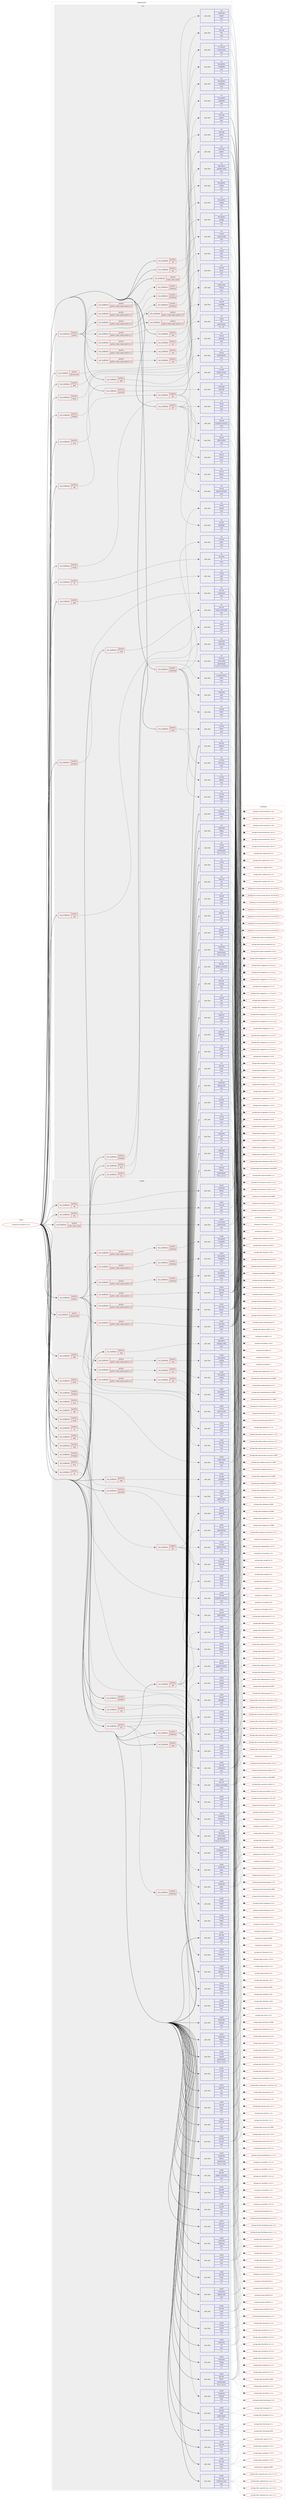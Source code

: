 digraph prolog {

# *************
# Graph options
# *************

newrank=true;
concentrate=true;
compound=true;
graph [rankdir=LR,fontname=Helvetica,fontsize=10,ranksep=1.5];#, ranksep=2.5, nodesep=0.2];
edge  [arrowhead=vee];
node  [fontname=Helvetica,fontsize=10];

# **********
# The ebuild
# **********

subgraph cluster_leftcol {
color=gray;
label=<<i>ebuild</i>>;
id [label="portage://sci-libs/vtk-9.3.0-r3", color=red, width=4, href="../sci-libs/vtk-9.3.0-r3.svg"];
}

# ****************
# The dependencies
# ****************

subgraph cluster_midcol {
color=gray;
label=<<i>dependencies</i>>;
subgraph cluster_compile {
fillcolor="#eeeeee";
style=filled;
label=<<i>compile</i>>;
subgraph cond241451 {
dependency916000 [label=<<TABLE BORDER="0" CELLBORDER="1" CELLSPACING="0" CELLPADDING="4"><TR><TD ROWSPAN="3" CELLPADDING="10">use_conditional</TD></TR><TR><TD>positive</TD></TR><TR><TD>boost</TD></TR></TABLE>>, shape=none, color=red];
subgraph pack667930 {
dependency916001 [label=<<TABLE BORDER="0" CELLBORDER="1" CELLSPACING="0" CELLPADDING="4" WIDTH="220"><TR><TD ROWSPAN="6" CELLPADDING="30">pack_dep</TD></TR><TR><TD WIDTH="110">install</TD></TR><TR><TD>dev-libs</TD></TR><TR><TD>boost</TD></TR><TR><TD>none</TD></TR><TR><TD>[,,]</TD></TR></TABLE>>, shape=none, color=blue];
}
dependency916000:e -> dependency916001:w [weight=20,style="dashed",arrowhead="vee"];
}
id:e -> dependency916000:w [weight=20,style="solid",arrowhead="vee"];
subgraph cond241452 {
dependency916002 [label=<<TABLE BORDER="0" CELLBORDER="1" CELLSPACING="0" CELLPADDING="4"><TR><TD ROWSPAN="3" CELLPADDING="10">use_conditional</TD></TR><TR><TD>positive</TD></TR><TR><TD>cuda</TD></TR></TABLE>>, shape=none, color=red];
subgraph pack667931 {
dependency916003 [label=<<TABLE BORDER="0" CELLBORDER="1" CELLSPACING="0" CELLPADDING="4" WIDTH="220"><TR><TD ROWSPAN="6" CELLPADDING="30">pack_dep</TD></TR><TR><TD WIDTH="110">install</TD></TR><TR><TD>dev-util</TD></TR><TR><TD>nvidia-cuda-toolkit</TD></TR><TR><TD>none</TD></TR><TR><TD>[,,]</TD></TR></TABLE>>, shape=none, color=blue];
}
dependency916002:e -> dependency916003:w [weight=20,style="dashed",arrowhead="vee"];
}
id:e -> dependency916002:w [weight=20,style="solid",arrowhead="vee"];
subgraph cond241453 {
dependency916004 [label=<<TABLE BORDER="0" CELLBORDER="1" CELLSPACING="0" CELLPADDING="4"><TR><TD ROWSPAN="3" CELLPADDING="10">use_conditional</TD></TR><TR><TD>positive</TD></TR><TR><TD>ffmpeg</TD></TR></TABLE>>, shape=none, color=red];
subgraph pack667932 {
dependency916005 [label=<<TABLE BORDER="0" CELLBORDER="1" CELLSPACING="0" CELLPADDING="4" WIDTH="220"><TR><TD ROWSPAN="6" CELLPADDING="30">pack_dep</TD></TR><TR><TD WIDTH="110">install</TD></TR><TR><TD>media-video</TD></TR><TR><TD>ffmpeg</TD></TR><TR><TD>none</TD></TR><TR><TD>[,,]</TD></TR></TABLE>>, shape=none, color=blue];
}
dependency916004:e -> dependency916005:w [weight=20,style="dashed",arrowhead="vee"];
}
id:e -> dependency916004:w [weight=20,style="solid",arrowhead="vee"];
subgraph cond241454 {
dependency916006 [label=<<TABLE BORDER="0" CELLBORDER="1" CELLSPACING="0" CELLPADDING="4"><TR><TD ROWSPAN="3" CELLPADDING="10">use_conditional</TD></TR><TR><TD>positive</TD></TR><TR><TD>freetype</TD></TR></TABLE>>, shape=none, color=red];
subgraph pack667933 {
dependency916007 [label=<<TABLE BORDER="0" CELLBORDER="1" CELLSPACING="0" CELLPADDING="4" WIDTH="220"><TR><TD ROWSPAN="6" CELLPADDING="30">pack_dep</TD></TR><TR><TD WIDTH="110">install</TD></TR><TR><TD>media-libs</TD></TR><TR><TD>fontconfig</TD></TR><TR><TD>none</TD></TR><TR><TD>[,,]</TD></TR></TABLE>>, shape=none, color=blue];
}
dependency916006:e -> dependency916007:w [weight=20,style="dashed",arrowhead="vee"];
}
id:e -> dependency916006:w [weight=20,style="solid",arrowhead="vee"];
subgraph cond241455 {
dependency916008 [label=<<TABLE BORDER="0" CELLBORDER="1" CELLSPACING="0" CELLPADDING="4"><TR><TD ROWSPAN="3" CELLPADDING="10">use_conditional</TD></TR><TR><TD>positive</TD></TR><TR><TD>gdal</TD></TR></TABLE>>, shape=none, color=red];
subgraph pack667934 {
dependency916009 [label=<<TABLE BORDER="0" CELLBORDER="1" CELLSPACING="0" CELLPADDING="4" WIDTH="220"><TR><TD ROWSPAN="6" CELLPADDING="30">pack_dep</TD></TR><TR><TD WIDTH="110">install</TD></TR><TR><TD>sci-libs</TD></TR><TR><TD>gdal</TD></TR><TR><TD>none</TD></TR><TR><TD>[,,]</TD></TR></TABLE>>, shape=none, color=blue];
}
dependency916008:e -> dependency916009:w [weight=20,style="dashed",arrowhead="vee"];
}
id:e -> dependency916008:w [weight=20,style="solid",arrowhead="vee"];
subgraph cond241456 {
dependency916010 [label=<<TABLE BORDER="0" CELLBORDER="1" CELLSPACING="0" CELLPADDING="4"><TR><TD ROWSPAN="3" CELLPADDING="10">use_conditional</TD></TR><TR><TD>positive</TD></TR><TR><TD>java</TD></TR></TABLE>>, shape=none, color=red];
subgraph pack667935 {
dependency916011 [label=<<TABLE BORDER="0" CELLBORDER="1" CELLSPACING="0" CELLPADDING="4" WIDTH="220"><TR><TD ROWSPAN="6" CELLPADDING="30">pack_dep</TD></TR><TR><TD WIDTH="110">install</TD></TR><TR><TD>dev-java</TD></TR><TR><TD>java-config</TD></TR><TR><TD>greaterequal</TD></TR><TR><TD>[2.2.0,,-r3,2.2.0-r3]</TD></TR></TABLE>>, shape=none, color=blue];
}
dependency916010:e -> dependency916011:w [weight=20,style="dashed",arrowhead="vee"];
}
id:e -> dependency916010:w [weight=20,style="solid",arrowhead="vee"];
subgraph cond241457 {
dependency916012 [label=<<TABLE BORDER="0" CELLBORDER="1" CELLSPACING="0" CELLPADDING="4"><TR><TD ROWSPAN="3" CELLPADDING="10">use_conditional</TD></TR><TR><TD>positive</TD></TR><TR><TD>java</TD></TR></TABLE>>, shape=none, color=red];
subgraph pack667936 {
dependency916013 [label=<<TABLE BORDER="0" CELLBORDER="1" CELLSPACING="0" CELLPADDING="4" WIDTH="220"><TR><TD ROWSPAN="6" CELLPADDING="30">pack_dep</TD></TR><TR><TD WIDTH="110">install</TD></TR><TR><TD>virtual</TD></TR><TR><TD>jdk</TD></TR><TR><TD>greaterequal</TD></TR><TR><TD>[11,,,11]</TD></TR></TABLE>>, shape=none, color=blue];
}
dependency916012:e -> dependency916013:w [weight=20,style="dashed",arrowhead="vee"];
}
id:e -> dependency916012:w [weight=20,style="solid",arrowhead="vee"];
subgraph cond241458 {
dependency916014 [label=<<TABLE BORDER="0" CELLBORDER="1" CELLSPACING="0" CELLPADDING="4"><TR><TD ROWSPAN="3" CELLPADDING="10">use_conditional</TD></TR><TR><TD>positive</TD></TR><TR><TD>las</TD></TR></TABLE>>, shape=none, color=red];
subgraph pack667937 {
dependency916015 [label=<<TABLE BORDER="0" CELLBORDER="1" CELLSPACING="0" CELLPADDING="4" WIDTH="220"><TR><TD ROWSPAN="6" CELLPADDING="30">pack_dep</TD></TR><TR><TD WIDTH="110">install</TD></TR><TR><TD>sci-geosciences</TD></TR><TR><TD>liblas</TD></TR><TR><TD>none</TD></TR><TR><TD>[,,]</TD></TR></TABLE>>, shape=none, color=blue];
}
dependency916014:e -> dependency916015:w [weight=20,style="dashed",arrowhead="vee"];
}
id:e -> dependency916014:w [weight=20,style="solid",arrowhead="vee"];
subgraph cond241459 {
dependency916016 [label=<<TABLE BORDER="0" CELLBORDER="1" CELLSPACING="0" CELLPADDING="4"><TR><TD ROWSPAN="3" CELLPADDING="10">use_conditional</TD></TR><TR><TD>positive</TD></TR><TR><TD>mpi</TD></TR></TABLE>>, shape=none, color=red];
subgraph pack667938 {
dependency916017 [label=<<TABLE BORDER="0" CELLBORDER="1" CELLSPACING="0" CELLPADDING="4" WIDTH="220"><TR><TD ROWSPAN="6" CELLPADDING="30">pack_dep</TD></TR><TR><TD WIDTH="110">install</TD></TR><TR><TD>virtual</TD></TR><TR><TD>mpi</TD></TR><TR><TD>none</TD></TR><TR><TD>[,,]</TD></TR></TABLE>>, shape=none, color=blue];
}
dependency916016:e -> dependency916017:w [weight=20,style="dashed",arrowhead="vee"];
}
id:e -> dependency916016:w [weight=20,style="solid",arrowhead="vee"];
subgraph cond241460 {
dependency916018 [label=<<TABLE BORDER="0" CELLBORDER="1" CELLSPACING="0" CELLPADDING="4"><TR><TD ROWSPAN="3" CELLPADDING="10">use_conditional</TD></TR><TR><TD>positive</TD></TR><TR><TD>mysql</TD></TR></TABLE>>, shape=none, color=red];
subgraph pack667939 {
dependency916019 [label=<<TABLE BORDER="0" CELLBORDER="1" CELLSPACING="0" CELLPADDING="4" WIDTH="220"><TR><TD ROWSPAN="6" CELLPADDING="30">pack_dep</TD></TR><TR><TD WIDTH="110">install</TD></TR><TR><TD>dev-db</TD></TR><TR><TD>mariadb-connector-c</TD></TR><TR><TD>none</TD></TR><TR><TD>[,,]</TD></TR></TABLE>>, shape=none, color=blue];
}
dependency916018:e -> dependency916019:w [weight=20,style="dashed",arrowhead="vee"];
}
id:e -> dependency916018:w [weight=20,style="solid",arrowhead="vee"];
subgraph cond241461 {
dependency916020 [label=<<TABLE BORDER="0" CELLBORDER="1" CELLSPACING="0" CELLPADDING="4"><TR><TD ROWSPAN="3" CELLPADDING="10">use_conditional</TD></TR><TR><TD>positive</TD></TR><TR><TD>odbc</TD></TR></TABLE>>, shape=none, color=red];
subgraph pack667940 {
dependency916021 [label=<<TABLE BORDER="0" CELLBORDER="1" CELLSPACING="0" CELLPADDING="4" WIDTH="220"><TR><TD ROWSPAN="6" CELLPADDING="30">pack_dep</TD></TR><TR><TD WIDTH="110">install</TD></TR><TR><TD>dev-db</TD></TR><TR><TD>unixODBC</TD></TR><TR><TD>none</TD></TR><TR><TD>[,,]</TD></TR></TABLE>>, shape=none, color=blue];
}
dependency916020:e -> dependency916021:w [weight=20,style="dashed",arrowhead="vee"];
}
id:e -> dependency916020:w [weight=20,style="solid",arrowhead="vee"];
subgraph cond241462 {
dependency916022 [label=<<TABLE BORDER="0" CELLBORDER="1" CELLSPACING="0" CELLPADDING="4"><TR><TD ROWSPAN="3" CELLPADDING="10">use_conditional</TD></TR><TR><TD>positive</TD></TR><TR><TD>opencascade</TD></TR></TABLE>>, shape=none, color=red];
subgraph pack667941 {
dependency916023 [label=<<TABLE BORDER="0" CELLBORDER="1" CELLSPACING="0" CELLPADDING="4" WIDTH="220"><TR><TD ROWSPAN="6" CELLPADDING="30">pack_dep</TD></TR><TR><TD WIDTH="110">install</TD></TR><TR><TD>sci-libs</TD></TR><TR><TD>opencascade</TD></TR><TR><TD>none</TD></TR><TR><TD>[,,]</TD></TR></TABLE>>, shape=none, color=blue];
}
dependency916022:e -> dependency916023:w [weight=20,style="dashed",arrowhead="vee"];
}
id:e -> dependency916022:w [weight=20,style="solid",arrowhead="vee"];
subgraph cond241463 {
dependency916024 [label=<<TABLE BORDER="0" CELLBORDER="1" CELLSPACING="0" CELLPADDING="4"><TR><TD ROWSPAN="3" CELLPADDING="10">use_conditional</TD></TR><TR><TD>positive</TD></TR><TR><TD>openvdb</TD></TR></TABLE>>, shape=none, color=red];
subgraph pack667942 {
dependency916025 [label=<<TABLE BORDER="0" CELLBORDER="1" CELLSPACING="0" CELLPADDING="4" WIDTH="220"><TR><TD ROWSPAN="6" CELLPADDING="30">pack_dep</TD></TR><TR><TD WIDTH="110">install</TD></TR><TR><TD>media-gfx</TD></TR><TR><TD>openvdb</TD></TR><TR><TD>none</TD></TR><TR><TD>[,,]</TD></TR></TABLE>>, shape=none, color=blue];
}
dependency916024:e -> dependency916025:w [weight=20,style="dashed",arrowhead="vee"];
}
id:e -> dependency916024:w [weight=20,style="solid",arrowhead="vee"];
subgraph cond241464 {
dependency916026 [label=<<TABLE BORDER="0" CELLBORDER="1" CELLSPACING="0" CELLPADDING="4"><TR><TD ROWSPAN="3" CELLPADDING="10">use_conditional</TD></TR><TR><TD>positive</TD></TR><TR><TD>pdal</TD></TR></TABLE>>, shape=none, color=red];
subgraph pack667943 {
dependency916027 [label=<<TABLE BORDER="0" CELLBORDER="1" CELLSPACING="0" CELLPADDING="4" WIDTH="220"><TR><TD ROWSPAN="6" CELLPADDING="30">pack_dep</TD></TR><TR><TD WIDTH="110">install</TD></TR><TR><TD>sci-libs</TD></TR><TR><TD>pdal</TD></TR><TR><TD>none</TD></TR><TR><TD>[,,]</TD></TR></TABLE>>, shape=none, color=blue];
}
dependency916026:e -> dependency916027:w [weight=20,style="dashed",arrowhead="vee"];
}
id:e -> dependency916026:w [weight=20,style="solid",arrowhead="vee"];
subgraph cond241465 {
dependency916028 [label=<<TABLE BORDER="0" CELLBORDER="1" CELLSPACING="0" CELLPADDING="4"><TR><TD ROWSPAN="3" CELLPADDING="10">use_conditional</TD></TR><TR><TD>positive</TD></TR><TR><TD>postgres</TD></TR></TABLE>>, shape=none, color=red];
subgraph pack667944 {
dependency916029 [label=<<TABLE BORDER="0" CELLBORDER="1" CELLSPACING="0" CELLPADDING="4" WIDTH="220"><TR><TD ROWSPAN="6" CELLPADDING="30">pack_dep</TD></TR><TR><TD WIDTH="110">install</TD></TR><TR><TD>dev-db</TD></TR><TR><TD>postgresql</TD></TR><TR><TD>none</TD></TR><TR><TD>[,,]</TD></TR></TABLE>>, shape=none, color=blue];
}
dependency916028:e -> dependency916029:w [weight=20,style="dashed",arrowhead="vee"];
}
id:e -> dependency916028:w [weight=20,style="solid",arrowhead="vee"];
subgraph cond241466 {
dependency916030 [label=<<TABLE BORDER="0" CELLBORDER="1" CELLSPACING="0" CELLPADDING="4"><TR><TD ROWSPAN="3" CELLPADDING="10">use_conditional</TD></TR><TR><TD>positive</TD></TR><TR><TD>python</TD></TR></TABLE>>, shape=none, color=red];
subgraph cond241467 {
dependency916031 [label=<<TABLE BORDER="0" CELLBORDER="1" CELLSPACING="0" CELLPADDING="4"><TR><TD ROWSPAN="3" CELLPADDING="10">use_conditional</TD></TR><TR><TD>positive</TD></TR><TR><TD>python_single_target_python3_10</TD></TR></TABLE>>, shape=none, color=red];
subgraph pack667945 {
dependency916032 [label=<<TABLE BORDER="0" CELLBORDER="1" CELLSPACING="0" CELLPADDING="4" WIDTH="220"><TR><TD ROWSPAN="6" CELLPADDING="30">pack_dep</TD></TR><TR><TD WIDTH="110">install</TD></TR><TR><TD>dev-lang</TD></TR><TR><TD>python</TD></TR><TR><TD>none</TD></TR><TR><TD>[,,]</TD></TR></TABLE>>, shape=none, color=blue];
}
dependency916031:e -> dependency916032:w [weight=20,style="dashed",arrowhead="vee"];
}
dependency916030:e -> dependency916031:w [weight=20,style="dashed",arrowhead="vee"];
subgraph cond241468 {
dependency916033 [label=<<TABLE BORDER="0" CELLBORDER="1" CELLSPACING="0" CELLPADDING="4"><TR><TD ROWSPAN="3" CELLPADDING="10">use_conditional</TD></TR><TR><TD>positive</TD></TR><TR><TD>python_single_target_python3_11</TD></TR></TABLE>>, shape=none, color=red];
subgraph pack667946 {
dependency916034 [label=<<TABLE BORDER="0" CELLBORDER="1" CELLSPACING="0" CELLPADDING="4" WIDTH="220"><TR><TD ROWSPAN="6" CELLPADDING="30">pack_dep</TD></TR><TR><TD WIDTH="110">install</TD></TR><TR><TD>dev-lang</TD></TR><TR><TD>python</TD></TR><TR><TD>none</TD></TR><TR><TD>[,,]</TD></TR></TABLE>>, shape=none, color=blue];
}
dependency916033:e -> dependency916034:w [weight=20,style="dashed",arrowhead="vee"];
}
dependency916030:e -> dependency916033:w [weight=20,style="dashed",arrowhead="vee"];
subgraph cond241469 {
dependency916035 [label=<<TABLE BORDER="0" CELLBORDER="1" CELLSPACING="0" CELLPADDING="4"><TR><TD ROWSPAN="3" CELLPADDING="10">use_conditional</TD></TR><TR><TD>positive</TD></TR><TR><TD>python_single_target_python3_12</TD></TR></TABLE>>, shape=none, color=red];
subgraph pack667947 {
dependency916036 [label=<<TABLE BORDER="0" CELLBORDER="1" CELLSPACING="0" CELLPADDING="4" WIDTH="220"><TR><TD ROWSPAN="6" CELLPADDING="30">pack_dep</TD></TR><TR><TD WIDTH="110">install</TD></TR><TR><TD>dev-lang</TD></TR><TR><TD>python</TD></TR><TR><TD>none</TD></TR><TR><TD>[,,]</TD></TR></TABLE>>, shape=none, color=blue];
}
dependency916035:e -> dependency916036:w [weight=20,style="dashed",arrowhead="vee"];
}
dependency916030:e -> dependency916035:w [weight=20,style="dashed",arrowhead="vee"];
subgraph cond241470 {
dependency916037 [label=<<TABLE BORDER="0" CELLBORDER="1" CELLSPACING="0" CELLPADDING="4"><TR><TD ROWSPAN="3" CELLPADDING="10">use_conditional</TD></TR><TR><TD>positive</TD></TR><TR><TD>python_single_target_python3_10</TD></TR></TABLE>>, shape=none, color=red];
subgraph cond241471 {
dependency916038 [label=<<TABLE BORDER="0" CELLBORDER="1" CELLSPACING="0" CELLPADDING="4"><TR><TD ROWSPAN="3" CELLPADDING="10">use_conditional</TD></TR><TR><TD>positive</TD></TR><TR><TD>mpi</TD></TR></TABLE>>, shape=none, color=red];
subgraph pack667948 {
dependency916039 [label=<<TABLE BORDER="0" CELLBORDER="1" CELLSPACING="0" CELLPADDING="4" WIDTH="220"><TR><TD ROWSPAN="6" CELLPADDING="30">pack_dep</TD></TR><TR><TD WIDTH="110">install</TD></TR><TR><TD>dev-python</TD></TR><TR><TD>mpi4py</TD></TR><TR><TD>none</TD></TR><TR><TD>[,,]</TD></TR></TABLE>>, shape=none, color=blue];
}
dependency916038:e -> dependency916039:w [weight=20,style="dashed",arrowhead="vee"];
}
dependency916037:e -> dependency916038:w [weight=20,style="dashed",arrowhead="vee"];
}
dependency916030:e -> dependency916037:w [weight=20,style="dashed",arrowhead="vee"];
subgraph cond241472 {
dependency916040 [label=<<TABLE BORDER="0" CELLBORDER="1" CELLSPACING="0" CELLPADDING="4"><TR><TD ROWSPAN="3" CELLPADDING="10">use_conditional</TD></TR><TR><TD>positive</TD></TR><TR><TD>python_single_target_python3_11</TD></TR></TABLE>>, shape=none, color=red];
subgraph cond241473 {
dependency916041 [label=<<TABLE BORDER="0" CELLBORDER="1" CELLSPACING="0" CELLPADDING="4"><TR><TD ROWSPAN="3" CELLPADDING="10">use_conditional</TD></TR><TR><TD>positive</TD></TR><TR><TD>mpi</TD></TR></TABLE>>, shape=none, color=red];
subgraph pack667949 {
dependency916042 [label=<<TABLE BORDER="0" CELLBORDER="1" CELLSPACING="0" CELLPADDING="4" WIDTH="220"><TR><TD ROWSPAN="6" CELLPADDING="30">pack_dep</TD></TR><TR><TD WIDTH="110">install</TD></TR><TR><TD>dev-python</TD></TR><TR><TD>mpi4py</TD></TR><TR><TD>none</TD></TR><TR><TD>[,,]</TD></TR></TABLE>>, shape=none, color=blue];
}
dependency916041:e -> dependency916042:w [weight=20,style="dashed",arrowhead="vee"];
}
dependency916040:e -> dependency916041:w [weight=20,style="dashed",arrowhead="vee"];
}
dependency916030:e -> dependency916040:w [weight=20,style="dashed",arrowhead="vee"];
subgraph cond241474 {
dependency916043 [label=<<TABLE BORDER="0" CELLBORDER="1" CELLSPACING="0" CELLPADDING="4"><TR><TD ROWSPAN="3" CELLPADDING="10">use_conditional</TD></TR><TR><TD>positive</TD></TR><TR><TD>python_single_target_python3_12</TD></TR></TABLE>>, shape=none, color=red];
subgraph cond241475 {
dependency916044 [label=<<TABLE BORDER="0" CELLBORDER="1" CELLSPACING="0" CELLPADDING="4"><TR><TD ROWSPAN="3" CELLPADDING="10">use_conditional</TD></TR><TR><TD>positive</TD></TR><TR><TD>mpi</TD></TR></TABLE>>, shape=none, color=red];
subgraph pack667950 {
dependency916045 [label=<<TABLE BORDER="0" CELLBORDER="1" CELLSPACING="0" CELLPADDING="4" WIDTH="220"><TR><TD ROWSPAN="6" CELLPADDING="30">pack_dep</TD></TR><TR><TD WIDTH="110">install</TD></TR><TR><TD>dev-python</TD></TR><TR><TD>mpi4py</TD></TR><TR><TD>none</TD></TR><TR><TD>[,,]</TD></TR></TABLE>>, shape=none, color=blue];
}
dependency916044:e -> dependency916045:w [weight=20,style="dashed",arrowhead="vee"];
}
dependency916043:e -> dependency916044:w [weight=20,style="dashed",arrowhead="vee"];
}
dependency916030:e -> dependency916043:w [weight=20,style="dashed",arrowhead="vee"];
subgraph cond241476 {
dependency916046 [label=<<TABLE BORDER="0" CELLBORDER="1" CELLSPACING="0" CELLPADDING="4"><TR><TD ROWSPAN="3" CELLPADDING="10">use_conditional</TD></TR><TR><TD>positive</TD></TR><TR><TD>python_single_target_python3_10</TD></TR></TABLE>>, shape=none, color=red];
subgraph cond241477 {
dependency916047 [label=<<TABLE BORDER="0" CELLBORDER="1" CELLSPACING="0" CELLPADDING="4"><TR><TD ROWSPAN="3" CELLPADDING="10">use_conditional</TD></TR><TR><TD>positive</TD></TR><TR><TD>rendering</TD></TR></TABLE>>, shape=none, color=red];
subgraph pack667951 {
dependency916048 [label=<<TABLE BORDER="0" CELLBORDER="1" CELLSPACING="0" CELLPADDING="4" WIDTH="220"><TR><TD ROWSPAN="6" CELLPADDING="30">pack_dep</TD></TR><TR><TD WIDTH="110">install</TD></TR><TR><TD>dev-python</TD></TR><TR><TD>matplotlib</TD></TR><TR><TD>none</TD></TR><TR><TD>[,,]</TD></TR></TABLE>>, shape=none, color=blue];
}
dependency916047:e -> dependency916048:w [weight=20,style="dashed",arrowhead="vee"];
}
dependency916046:e -> dependency916047:w [weight=20,style="dashed",arrowhead="vee"];
}
dependency916030:e -> dependency916046:w [weight=20,style="dashed",arrowhead="vee"];
subgraph cond241478 {
dependency916049 [label=<<TABLE BORDER="0" CELLBORDER="1" CELLSPACING="0" CELLPADDING="4"><TR><TD ROWSPAN="3" CELLPADDING="10">use_conditional</TD></TR><TR><TD>positive</TD></TR><TR><TD>python_single_target_python3_11</TD></TR></TABLE>>, shape=none, color=red];
subgraph cond241479 {
dependency916050 [label=<<TABLE BORDER="0" CELLBORDER="1" CELLSPACING="0" CELLPADDING="4"><TR><TD ROWSPAN="3" CELLPADDING="10">use_conditional</TD></TR><TR><TD>positive</TD></TR><TR><TD>rendering</TD></TR></TABLE>>, shape=none, color=red];
subgraph pack667952 {
dependency916051 [label=<<TABLE BORDER="0" CELLBORDER="1" CELLSPACING="0" CELLPADDING="4" WIDTH="220"><TR><TD ROWSPAN="6" CELLPADDING="30">pack_dep</TD></TR><TR><TD WIDTH="110">install</TD></TR><TR><TD>dev-python</TD></TR><TR><TD>matplotlib</TD></TR><TR><TD>none</TD></TR><TR><TD>[,,]</TD></TR></TABLE>>, shape=none, color=blue];
}
dependency916050:e -> dependency916051:w [weight=20,style="dashed",arrowhead="vee"];
}
dependency916049:e -> dependency916050:w [weight=20,style="dashed",arrowhead="vee"];
}
dependency916030:e -> dependency916049:w [weight=20,style="dashed",arrowhead="vee"];
subgraph cond241480 {
dependency916052 [label=<<TABLE BORDER="0" CELLBORDER="1" CELLSPACING="0" CELLPADDING="4"><TR><TD ROWSPAN="3" CELLPADDING="10">use_conditional</TD></TR><TR><TD>positive</TD></TR><TR><TD>python_single_target_python3_12</TD></TR></TABLE>>, shape=none, color=red];
subgraph cond241481 {
dependency916053 [label=<<TABLE BORDER="0" CELLBORDER="1" CELLSPACING="0" CELLPADDING="4"><TR><TD ROWSPAN="3" CELLPADDING="10">use_conditional</TD></TR><TR><TD>positive</TD></TR><TR><TD>rendering</TD></TR></TABLE>>, shape=none, color=red];
subgraph pack667953 {
dependency916054 [label=<<TABLE BORDER="0" CELLBORDER="1" CELLSPACING="0" CELLPADDING="4" WIDTH="220"><TR><TD ROWSPAN="6" CELLPADDING="30">pack_dep</TD></TR><TR><TD WIDTH="110">install</TD></TR><TR><TD>dev-python</TD></TR><TR><TD>matplotlib</TD></TR><TR><TD>none</TD></TR><TR><TD>[,,]</TD></TR></TABLE>>, shape=none, color=blue];
}
dependency916053:e -> dependency916054:w [weight=20,style="dashed",arrowhead="vee"];
}
dependency916052:e -> dependency916053:w [weight=20,style="dashed",arrowhead="vee"];
}
dependency916030:e -> dependency916052:w [weight=20,style="dashed",arrowhead="vee"];
}
id:e -> dependency916030:w [weight=20,style="solid",arrowhead="vee"];
subgraph cond241482 {
dependency916055 [label=<<TABLE BORDER="0" CELLBORDER="1" CELLSPACING="0" CELLPADDING="4"><TR><TD ROWSPAN="3" CELLPADDING="10">use_conditional</TD></TR><TR><TD>positive</TD></TR><TR><TD>qt5</TD></TR></TABLE>>, shape=none, color=red];
subgraph pack667954 {
dependency916056 [label=<<TABLE BORDER="0" CELLBORDER="1" CELLSPACING="0" CELLPADDING="4" WIDTH="220"><TR><TD ROWSPAN="6" CELLPADDING="30">pack_dep</TD></TR><TR><TD WIDTH="110">install</TD></TR><TR><TD>dev-qt</TD></TR><TR><TD>qtcore</TD></TR><TR><TD>none</TD></TR><TR><TD>[,,]</TD></TR></TABLE>>, shape=none, color=blue];
}
dependency916055:e -> dependency916056:w [weight=20,style="dashed",arrowhead="vee"];
subgraph pack667955 {
dependency916057 [label=<<TABLE BORDER="0" CELLBORDER="1" CELLSPACING="0" CELLPADDING="4" WIDTH="220"><TR><TD ROWSPAN="6" CELLPADDING="30">pack_dep</TD></TR><TR><TD WIDTH="110">install</TD></TR><TR><TD>dev-qt</TD></TR><TR><TD>qtopengl</TD></TR><TR><TD>none</TD></TR><TR><TD>[,,]</TD></TR></TABLE>>, shape=none, color=blue];
}
dependency916055:e -> dependency916057:w [weight=20,style="dashed",arrowhead="vee"];
subgraph pack667956 {
dependency916058 [label=<<TABLE BORDER="0" CELLBORDER="1" CELLSPACING="0" CELLPADDING="4" WIDTH="220"><TR><TD ROWSPAN="6" CELLPADDING="30">pack_dep</TD></TR><TR><TD WIDTH="110">install</TD></TR><TR><TD>dev-qt</TD></TR><TR><TD>qtquickcontrols2</TD></TR><TR><TD>none</TD></TR><TR><TD>[,,]</TD></TR></TABLE>>, shape=none, color=blue];
}
dependency916055:e -> dependency916058:w [weight=20,style="dashed",arrowhead="vee"];
subgraph pack667957 {
dependency916059 [label=<<TABLE BORDER="0" CELLBORDER="1" CELLSPACING="0" CELLPADDING="4" WIDTH="220"><TR><TD ROWSPAN="6" CELLPADDING="30">pack_dep</TD></TR><TR><TD WIDTH="110">install</TD></TR><TR><TD>dev-qt</TD></TR><TR><TD>qtsql</TD></TR><TR><TD>none</TD></TR><TR><TD>[,,]</TD></TR></TABLE>>, shape=none, color=blue];
}
dependency916055:e -> dependency916059:w [weight=20,style="dashed",arrowhead="vee"];
subgraph pack667958 {
dependency916060 [label=<<TABLE BORDER="0" CELLBORDER="1" CELLSPACING="0" CELLPADDING="4" WIDTH="220"><TR><TD ROWSPAN="6" CELLPADDING="30">pack_dep</TD></TR><TR><TD WIDTH="110">install</TD></TR><TR><TD>dev-qt</TD></TR><TR><TD>qtwidgets</TD></TR><TR><TD>none</TD></TR><TR><TD>[,,]</TD></TR></TABLE>>, shape=none, color=blue];
}
dependency916055:e -> dependency916060:w [weight=20,style="dashed",arrowhead="vee"];
}
id:e -> dependency916055:w [weight=20,style="solid",arrowhead="vee"];
subgraph cond241483 {
dependency916061 [label=<<TABLE BORDER="0" CELLBORDER="1" CELLSPACING="0" CELLPADDING="4"><TR><TD ROWSPAN="3" CELLPADDING="10">use_conditional</TD></TR><TR><TD>positive</TD></TR><TR><TD>qt6</TD></TR></TABLE>>, shape=none, color=red];
subgraph cond241484 {
dependency916062 [label=<<TABLE BORDER="0" CELLBORDER="1" CELLSPACING="0" CELLPADDING="4"><TR><TD ROWSPAN="3" CELLPADDING="10">use_conditional</TD></TR><TR><TD>negative</TD></TR><TR><TD>qt5</TD></TR></TABLE>>, shape=none, color=red];
subgraph pack667959 {
dependency916063 [label=<<TABLE BORDER="0" CELLBORDER="1" CELLSPACING="0" CELLPADDING="4" WIDTH="220"><TR><TD ROWSPAN="6" CELLPADDING="30">pack_dep</TD></TR><TR><TD WIDTH="110">install</TD></TR><TR><TD>dev-qt</TD></TR><TR><TD>qtbase</TD></TR><TR><TD>none</TD></TR><TR><TD>[,,]</TD></TR></TABLE>>, shape=none, color=blue];
}
dependency916062:e -> dependency916063:w [weight=20,style="dashed",arrowhead="vee"];
subgraph pack667960 {
dependency916064 [label=<<TABLE BORDER="0" CELLBORDER="1" CELLSPACING="0" CELLPADDING="4" WIDTH="220"><TR><TD ROWSPAN="6" CELLPADDING="30">pack_dep</TD></TR><TR><TD WIDTH="110">install</TD></TR><TR><TD>dev-qt</TD></TR><TR><TD>qtdeclarative</TD></TR><TR><TD>none</TD></TR><TR><TD>[,,]</TD></TR></TABLE>>, shape=none, color=blue];
}
dependency916062:e -> dependency916064:w [weight=20,style="dashed",arrowhead="vee"];
subgraph pack667961 {
dependency916065 [label=<<TABLE BORDER="0" CELLBORDER="1" CELLSPACING="0" CELLPADDING="4" WIDTH="220"><TR><TD ROWSPAN="6" CELLPADDING="30">pack_dep</TD></TR><TR><TD WIDTH="110">install</TD></TR><TR><TD>dev-qt</TD></TR><TR><TD>qtshadertools</TD></TR><TR><TD>none</TD></TR><TR><TD>[,,]</TD></TR></TABLE>>, shape=none, color=blue];
}
dependency916062:e -> dependency916065:w [weight=20,style="dashed",arrowhead="vee"];
subgraph pack667962 {
dependency916066 [label=<<TABLE BORDER="0" CELLBORDER="1" CELLSPACING="0" CELLPADDING="4" WIDTH="220"><TR><TD ROWSPAN="6" CELLPADDING="30">pack_dep</TD></TR><TR><TD WIDTH="110">install</TD></TR><TR><TD>x11-libs</TD></TR><TR><TD>libxkbcommon</TD></TR><TR><TD>none</TD></TR><TR><TD>[,,]</TD></TR></TABLE>>, shape=none, color=blue];
}
dependency916062:e -> dependency916066:w [weight=20,style="dashed",arrowhead="vee"];
}
dependency916061:e -> dependency916062:w [weight=20,style="dashed",arrowhead="vee"];
}
id:e -> dependency916061:w [weight=20,style="solid",arrowhead="vee"];
subgraph cond241485 {
dependency916067 [label=<<TABLE BORDER="0" CELLBORDER="1" CELLSPACING="0" CELLPADDING="4"><TR><TD ROWSPAN="3" CELLPADDING="10">use_conditional</TD></TR><TR><TD>positive</TD></TR><TR><TD>rendering</TD></TR></TABLE>>, shape=none, color=red];
subgraph pack667963 {
dependency916068 [label=<<TABLE BORDER="0" CELLBORDER="1" CELLSPACING="0" CELLPADDING="4" WIDTH="220"><TR><TD ROWSPAN="6" CELLPADDING="30">pack_dep</TD></TR><TR><TD WIDTH="110">install</TD></TR><TR><TD>media-libs</TD></TR><TR><TD>glew</TD></TR><TR><TD>none</TD></TR><TR><TD>[,,]</TD></TR></TABLE>>, shape=none, color=blue];
}
dependency916067:e -> dependency916068:w [weight=20,style="dashed",arrowhead="vee"];
subgraph pack667964 {
dependency916069 [label=<<TABLE BORDER="0" CELLBORDER="1" CELLSPACING="0" CELLPADDING="4" WIDTH="220"><TR><TD ROWSPAN="6" CELLPADDING="30">pack_dep</TD></TR><TR><TD WIDTH="110">install</TD></TR><TR><TD>virtual</TD></TR><TR><TD>opengl</TD></TR><TR><TD>none</TD></TR><TR><TD>[,,]</TD></TR></TABLE>>, shape=none, color=blue];
}
dependency916067:e -> dependency916069:w [weight=20,style="dashed",arrowhead="vee"];
subgraph pack667965 {
dependency916070 [label=<<TABLE BORDER="0" CELLBORDER="1" CELLSPACING="0" CELLPADDING="4" WIDTH="220"><TR><TD ROWSPAN="6" CELLPADDING="30">pack_dep</TD></TR><TR><TD WIDTH="110">install</TD></TR><TR><TD>x11-libs</TD></TR><TR><TD>gl2ps</TD></TR><TR><TD>none</TD></TR><TR><TD>[,,]</TD></TR></TABLE>>, shape=none, color=blue];
}
dependency916067:e -> dependency916070:w [weight=20,style="dashed",arrowhead="vee"];
subgraph pack667966 {
dependency916071 [label=<<TABLE BORDER="0" CELLBORDER="1" CELLSPACING="0" CELLPADDING="4" WIDTH="220"><TR><TD ROWSPAN="6" CELLPADDING="30">pack_dep</TD></TR><TR><TD WIDTH="110">install</TD></TR><TR><TD>x11-libs</TD></TR><TR><TD>libICE</TD></TR><TR><TD>none</TD></TR><TR><TD>[,,]</TD></TR></TABLE>>, shape=none, color=blue];
}
dependency916067:e -> dependency916071:w [weight=20,style="dashed",arrowhead="vee"];
subgraph pack667967 {
dependency916072 [label=<<TABLE BORDER="0" CELLBORDER="1" CELLSPACING="0" CELLPADDING="4" WIDTH="220"><TR><TD ROWSPAN="6" CELLPADDING="30">pack_dep</TD></TR><TR><TD WIDTH="110">install</TD></TR><TR><TD>x11-libs</TD></TR><TR><TD>libXcursor</TD></TR><TR><TD>none</TD></TR><TR><TD>[,,]</TD></TR></TABLE>>, shape=none, color=blue];
}
dependency916067:e -> dependency916072:w [weight=20,style="dashed",arrowhead="vee"];
subgraph pack667968 {
dependency916073 [label=<<TABLE BORDER="0" CELLBORDER="1" CELLSPACING="0" CELLPADDING="4" WIDTH="220"><TR><TD ROWSPAN="6" CELLPADDING="30">pack_dep</TD></TR><TR><TD WIDTH="110">install</TD></TR><TR><TD>x11-libs</TD></TR><TR><TD>libXext</TD></TR><TR><TD>none</TD></TR><TR><TD>[,,]</TD></TR></TABLE>>, shape=none, color=blue];
}
dependency916067:e -> dependency916073:w [weight=20,style="dashed",arrowhead="vee"];
}
id:e -> dependency916067:w [weight=20,style="solid",arrowhead="vee"];
subgraph cond241486 {
dependency916074 [label=<<TABLE BORDER="0" CELLBORDER="1" CELLSPACING="0" CELLPADDING="4"><TR><TD ROWSPAN="3" CELLPADDING="10">use_conditional</TD></TR><TR><TD>positive</TD></TR><TR><TD>sdl</TD></TR></TABLE>>, shape=none, color=red];
subgraph pack667969 {
dependency916075 [label=<<TABLE BORDER="0" CELLBORDER="1" CELLSPACING="0" CELLPADDING="4" WIDTH="220"><TR><TD ROWSPAN="6" CELLPADDING="30">pack_dep</TD></TR><TR><TD WIDTH="110">install</TD></TR><TR><TD>media-libs</TD></TR><TR><TD>libsdl2</TD></TR><TR><TD>none</TD></TR><TR><TD>[,,]</TD></TR></TABLE>>, shape=none, color=blue];
}
dependency916074:e -> dependency916075:w [weight=20,style="dashed",arrowhead="vee"];
}
id:e -> dependency916074:w [weight=20,style="solid",arrowhead="vee"];
subgraph cond241487 {
dependency916076 [label=<<TABLE BORDER="0" CELLBORDER="1" CELLSPACING="0" CELLPADDING="4"><TR><TD ROWSPAN="3" CELLPADDING="10">use_conditional</TD></TR><TR><TD>positive</TD></TR><TR><TD>tbb</TD></TR></TABLE>>, shape=none, color=red];
subgraph pack667970 {
dependency916077 [label=<<TABLE BORDER="0" CELLBORDER="1" CELLSPACING="0" CELLPADDING="4" WIDTH="220"><TR><TD ROWSPAN="6" CELLPADDING="30">pack_dep</TD></TR><TR><TD WIDTH="110">install</TD></TR><TR><TD>dev-cpp</TD></TR><TR><TD>tbb</TD></TR><TR><TD>none</TD></TR><TR><TD>[,,]</TD></TR></TABLE>>, shape=none, color=blue];
}
dependency916076:e -> dependency916077:w [weight=20,style="dashed",arrowhead="vee"];
}
id:e -> dependency916076:w [weight=20,style="solid",arrowhead="vee"];
subgraph cond241488 {
dependency916078 [label=<<TABLE BORDER="0" CELLBORDER="1" CELLSPACING="0" CELLPADDING="4"><TR><TD ROWSPAN="3" CELLPADDING="10">use_conditional</TD></TR><TR><TD>positive</TD></TR><TR><TD>test</TD></TR></TABLE>>, shape=none, color=red];
subgraph pack667971 {
dependency916079 [label=<<TABLE BORDER="0" CELLBORDER="1" CELLSPACING="0" CELLPADDING="4" WIDTH="220"><TR><TD ROWSPAN="6" CELLPADDING="30">pack_dep</TD></TR><TR><TD WIDTH="110">install</TD></TR><TR><TD>media-libs</TD></TR><TR><TD>glew</TD></TR><TR><TD>none</TD></TR><TR><TD>[,,]</TD></TR></TABLE>>, shape=none, color=blue];
}
dependency916078:e -> dependency916079:w [weight=20,style="dashed",arrowhead="vee"];
subgraph pack667972 {
dependency916080 [label=<<TABLE BORDER="0" CELLBORDER="1" CELLSPACING="0" CELLPADDING="4" WIDTH="220"><TR><TD ROWSPAN="6" CELLPADDING="30">pack_dep</TD></TR><TR><TD WIDTH="110">install</TD></TR><TR><TD>x11-libs</TD></TR><TR><TD>libXcursor</TD></TR><TR><TD>none</TD></TR><TR><TD>[,,]</TD></TR></TABLE>>, shape=none, color=blue];
}
dependency916078:e -> dependency916080:w [weight=20,style="dashed",arrowhead="vee"];
subgraph cond241489 {
dependency916081 [label=<<TABLE BORDER="0" CELLBORDER="1" CELLSPACING="0" CELLPADDING="4"><TR><TD ROWSPAN="3" CELLPADDING="10">use_conditional</TD></TR><TR><TD>positive</TD></TR><TR><TD>rendering</TD></TR></TABLE>>, shape=none, color=red];
subgraph pack667973 {
dependency916082 [label=<<TABLE BORDER="0" CELLBORDER="1" CELLSPACING="0" CELLPADDING="4" WIDTH="220"><TR><TD ROWSPAN="6" CELLPADDING="30">pack_dep</TD></TR><TR><TD WIDTH="110">install</TD></TR><TR><TD>media-libs</TD></TR><TR><TD>freeglut</TD></TR><TR><TD>none</TD></TR><TR><TD>[,,]</TD></TR></TABLE>>, shape=none, color=blue];
}
dependency916081:e -> dependency916082:w [weight=20,style="dashed",arrowhead="vee"];
}
dependency916078:e -> dependency916081:w [weight=20,style="dashed",arrowhead="vee"];
}
id:e -> dependency916078:w [weight=20,style="solid",arrowhead="vee"];
subgraph cond241490 {
dependency916083 [label=<<TABLE BORDER="0" CELLBORDER="1" CELLSPACING="0" CELLPADDING="4"><TR><TD ROWSPAN="3" CELLPADDING="10">use_conditional</TD></TR><TR><TD>positive</TD></TR><TR><TD>tk</TD></TR></TABLE>>, shape=none, color=red];
subgraph pack667974 {
dependency916084 [label=<<TABLE BORDER="0" CELLBORDER="1" CELLSPACING="0" CELLPADDING="4" WIDTH="220"><TR><TD ROWSPAN="6" CELLPADDING="30">pack_dep</TD></TR><TR><TD WIDTH="110">install</TD></TR><TR><TD>dev-lang</TD></TR><TR><TD>tk</TD></TR><TR><TD>none</TD></TR><TR><TD>[,,]</TD></TR></TABLE>>, shape=none, color=blue];
}
dependency916083:e -> dependency916084:w [weight=20,style="dashed",arrowhead="vee"];
}
id:e -> dependency916083:w [weight=20,style="solid",arrowhead="vee"];
subgraph cond241491 {
dependency916085 [label=<<TABLE BORDER="0" CELLBORDER="1" CELLSPACING="0" CELLPADDING="4"><TR><TD ROWSPAN="3" CELLPADDING="10">use_conditional</TD></TR><TR><TD>positive</TD></TR><TR><TD>video_cards_nvidia</TD></TR></TABLE>>, shape=none, color=red];
subgraph pack667975 {
dependency916086 [label=<<TABLE BORDER="0" CELLBORDER="1" CELLSPACING="0" CELLPADDING="4" WIDTH="220"><TR><TD ROWSPAN="6" CELLPADDING="30">pack_dep</TD></TR><TR><TD WIDTH="110">install</TD></TR><TR><TD>x11-drivers</TD></TR><TR><TD>nvidia-drivers</TD></TR><TR><TD>none</TD></TR><TR><TD>[,,]</TD></TR></TABLE>>, shape=none, color=blue];
}
dependency916085:e -> dependency916086:w [weight=20,style="dashed",arrowhead="vee"];
}
id:e -> dependency916085:w [weight=20,style="solid",arrowhead="vee"];
subgraph cond241492 {
dependency916087 [label=<<TABLE BORDER="0" CELLBORDER="1" CELLSPACING="0" CELLPADDING="4"><TR><TD ROWSPAN="3" CELLPADDING="10">use_conditional</TD></TR><TR><TD>positive</TD></TR><TR><TD>views</TD></TR></TABLE>>, shape=none, color=red];
subgraph pack667976 {
dependency916088 [label=<<TABLE BORDER="0" CELLBORDER="1" CELLSPACING="0" CELLPADDING="4" WIDTH="220"><TR><TD ROWSPAN="6" CELLPADDING="30">pack_dep</TD></TR><TR><TD WIDTH="110">install</TD></TR><TR><TD>x11-libs</TD></TR><TR><TD>libICE</TD></TR><TR><TD>none</TD></TR><TR><TD>[,,]</TD></TR></TABLE>>, shape=none, color=blue];
}
dependency916087:e -> dependency916088:w [weight=20,style="dashed",arrowhead="vee"];
subgraph pack667977 {
dependency916089 [label=<<TABLE BORDER="0" CELLBORDER="1" CELLSPACING="0" CELLPADDING="4" WIDTH="220"><TR><TD ROWSPAN="6" CELLPADDING="30">pack_dep</TD></TR><TR><TD WIDTH="110">install</TD></TR><TR><TD>x11-libs</TD></TR><TR><TD>libXext</TD></TR><TR><TD>none</TD></TR><TR><TD>[,,]</TD></TR></TABLE>>, shape=none, color=blue];
}
dependency916087:e -> dependency916089:w [weight=20,style="dashed",arrowhead="vee"];
}
id:e -> dependency916087:w [weight=20,style="solid",arrowhead="vee"];
subgraph cond241493 {
dependency916090 [label=<<TABLE BORDER="0" CELLBORDER="1" CELLSPACING="0" CELLPADDING="4"><TR><TD ROWSPAN="3" CELLPADDING="10">use_conditional</TD></TR><TR><TD>positive</TD></TR><TR><TD>web</TD></TR></TABLE>>, shape=none, color=red];
subgraph pack667978 {
dependency916091 [label=<<TABLE BORDER="0" CELLBORDER="1" CELLSPACING="0" CELLPADDING="4" WIDTH="220"><TR><TD ROWSPAN="6" CELLPADDING="30">pack_dep</TD></TR><TR><TD WIDTH="110">install</TD></TR><TR><TD>app-admin</TD></TR><TR><TD>webapp-config</TD></TR><TR><TD>none</TD></TR><TR><TD>[,,]</TD></TR></TABLE>>, shape=none, color=blue];
}
dependency916090:e -> dependency916091:w [weight=20,style="dashed",arrowhead="vee"];
}
id:e -> dependency916090:w [weight=20,style="solid",arrowhead="vee"];
subgraph pack667979 {
dependency916092 [label=<<TABLE BORDER="0" CELLBORDER="1" CELLSPACING="0" CELLPADDING="4" WIDTH="220"><TR><TD ROWSPAN="6" CELLPADDING="30">pack_dep</TD></TR><TR><TD WIDTH="110">install</TD></TR><TR><TD>app-arch</TD></TR><TR><TD>lz4</TD></TR><TR><TD>none</TD></TR><TR><TD>[,,]</TD></TR></TABLE>>, shape=none, color=blue];
}
id:e -> dependency916092:w [weight=20,style="solid",arrowhead="vee"];
subgraph pack667980 {
dependency916093 [label=<<TABLE BORDER="0" CELLBORDER="1" CELLSPACING="0" CELLPADDING="4" WIDTH="220"><TR><TD ROWSPAN="6" CELLPADDING="30">pack_dep</TD></TR><TR><TD WIDTH="110">install</TD></TR><TR><TD>app-arch</TD></TR><TR><TD>xz-utils</TD></TR><TR><TD>none</TD></TR><TR><TD>[,,]</TD></TR></TABLE>>, shape=none, color=blue];
}
id:e -> dependency916093:w [weight=20,style="solid",arrowhead="vee"];
subgraph pack667981 {
dependency916094 [label=<<TABLE BORDER="0" CELLBORDER="1" CELLSPACING="0" CELLPADDING="4" WIDTH="220"><TR><TD ROWSPAN="6" CELLPADDING="30">pack_dep</TD></TR><TR><TD WIDTH="110">install</TD></TR><TR><TD>dev-cpp</TD></TR><TR><TD>cli11</TD></TR><TR><TD>none</TD></TR><TR><TD>[,,]</TD></TR></TABLE>>, shape=none, color=blue];
}
id:e -> dependency916094:w [weight=20,style="solid",arrowhead="vee"];
subgraph pack667982 {
dependency916095 [label=<<TABLE BORDER="0" CELLBORDER="1" CELLSPACING="0" CELLPADDING="4" WIDTH="220"><TR><TD ROWSPAN="6" CELLPADDING="30">pack_dep</TD></TR><TR><TD WIDTH="110">install</TD></TR><TR><TD>dev-cpp</TD></TR><TR><TD>eigen</TD></TR><TR><TD>none</TD></TR><TR><TD>[,,]</TD></TR></TABLE>>, shape=none, color=blue];
}
id:e -> dependency916095:w [weight=20,style="solid",arrowhead="vee"];
subgraph pack667983 {
dependency916096 [label=<<TABLE BORDER="0" CELLBORDER="1" CELLSPACING="0" CELLPADDING="4" WIDTH="220"><TR><TD ROWSPAN="6" CELLPADDING="30">pack_dep</TD></TR><TR><TD WIDTH="110">install</TD></TR><TR><TD>dev-cpp</TD></TR><TR><TD>nlohmann_json</TD></TR><TR><TD>none</TD></TR><TR><TD>[,,]</TD></TR></TABLE>>, shape=none, color=blue];
}
id:e -> dependency916096:w [weight=20,style="solid",arrowhead="vee"];
subgraph pack667984 {
dependency916097 [label=<<TABLE BORDER="0" CELLBORDER="1" CELLSPACING="0" CELLPADDING="4" WIDTH="220"><TR><TD ROWSPAN="6" CELLPADDING="30">pack_dep</TD></TR><TR><TD WIDTH="110">install</TD></TR><TR><TD>dev-db</TD></TR><TR><TD>sqlite</TD></TR><TR><TD>none</TD></TR><TR><TD>[,,]</TD></TR></TABLE>>, shape=none, color=blue];
}
id:e -> dependency916097:w [weight=20,style="solid",arrowhead="vee"];
subgraph pack667985 {
dependency916098 [label=<<TABLE BORDER="0" CELLBORDER="1" CELLSPACING="0" CELLPADDING="4" WIDTH="220"><TR><TD ROWSPAN="6" CELLPADDING="30">pack_dep</TD></TR><TR><TD WIDTH="110">install</TD></TR><TR><TD>dev-libs</TD></TR><TR><TD>double-conversion</TD></TR><TR><TD>none</TD></TR><TR><TD>[,,]</TD></TR></TABLE>>, shape=none, color=blue];
}
id:e -> dependency916098:w [weight=20,style="solid",arrowhead="vee"];
subgraph pack667986 {
dependency916099 [label=<<TABLE BORDER="0" CELLBORDER="1" CELLSPACING="0" CELLPADDING="4" WIDTH="220"><TR><TD ROWSPAN="6" CELLPADDING="30">pack_dep</TD></TR><TR><TD WIDTH="110">install</TD></TR><TR><TD>dev-libs</TD></TR><TR><TD>expat</TD></TR><TR><TD>none</TD></TR><TR><TD>[,,]</TD></TR></TABLE>>, shape=none, color=blue];
}
id:e -> dependency916099:w [weight=20,style="solid",arrowhead="vee"];
subgraph pack667987 {
dependency916100 [label=<<TABLE BORDER="0" CELLBORDER="1" CELLSPACING="0" CELLPADDING="4" WIDTH="220"><TR><TD ROWSPAN="6" CELLPADDING="30">pack_dep</TD></TR><TR><TD WIDTH="110">install</TD></TR><TR><TD>dev-libs</TD></TR><TR><TD>icu</TD></TR><TR><TD>none</TD></TR><TR><TD>[,,]</TD></TR></TABLE>>, shape=none, color=blue];
}
id:e -> dependency916100:w [weight=20,style="solid",arrowhead="vee"];
subgraph pack667988 {
dependency916101 [label=<<TABLE BORDER="0" CELLBORDER="1" CELLSPACING="0" CELLPADDING="4" WIDTH="220"><TR><TD ROWSPAN="6" CELLPADDING="30">pack_dep</TD></TR><TR><TD WIDTH="110">install</TD></TR><TR><TD>dev-libs</TD></TR><TR><TD>jsoncpp</TD></TR><TR><TD>none</TD></TR><TR><TD>[,,]</TD></TR></TABLE>>, shape=none, color=blue];
}
id:e -> dependency916101:w [weight=20,style="solid",arrowhead="vee"];
subgraph pack667989 {
dependency916102 [label=<<TABLE BORDER="0" CELLBORDER="1" CELLSPACING="0" CELLPADDING="4" WIDTH="220"><TR><TD ROWSPAN="6" CELLPADDING="30">pack_dep</TD></TR><TR><TD WIDTH="110">install</TD></TR><TR><TD>dev-libs</TD></TR><TR><TD>libfmt</TD></TR><TR><TD>greaterequal</TD></TR><TR><TD>[8.1.1,,,8.1.1]</TD></TR></TABLE>>, shape=none, color=blue];
}
id:e -> dependency916102:w [weight=20,style="solid",arrowhead="vee"];
subgraph pack667990 {
dependency916103 [label=<<TABLE BORDER="0" CELLBORDER="1" CELLSPACING="0" CELLPADDING="4" WIDTH="220"><TR><TD ROWSPAN="6" CELLPADDING="30">pack_dep</TD></TR><TR><TD WIDTH="110">install</TD></TR><TR><TD>dev-libs</TD></TR><TR><TD>libxml2</TD></TR><TR><TD>none</TD></TR><TR><TD>[,,]</TD></TR></TABLE>>, shape=none, color=blue];
}
id:e -> dependency916103:w [weight=20,style="solid",arrowhead="vee"];
subgraph pack667991 {
dependency916104 [label=<<TABLE BORDER="0" CELLBORDER="1" CELLSPACING="0" CELLPADDING="4" WIDTH="220"><TR><TD ROWSPAN="6" CELLPADDING="30">pack_dep</TD></TR><TR><TD WIDTH="110">install</TD></TR><TR><TD>dev-libs</TD></TR><TR><TD>libzip</TD></TR><TR><TD>none</TD></TR><TR><TD>[,,]</TD></TR></TABLE>>, shape=none, color=blue];
}
id:e -> dependency916104:w [weight=20,style="solid",arrowhead="vee"];
subgraph pack667992 {
dependency916105 [label=<<TABLE BORDER="0" CELLBORDER="1" CELLSPACING="0" CELLPADDING="4" WIDTH="220"><TR><TD ROWSPAN="6" CELLPADDING="30">pack_dep</TD></TR><TR><TD WIDTH="110">install</TD></TR><TR><TD>dev-libs</TD></TR><TR><TD>pegtl</TD></TR><TR><TD>greaterequal</TD></TR><TR><TD>[3,,,3]</TD></TR></TABLE>>, shape=none, color=blue];
}
id:e -> dependency916105:w [weight=20,style="solid",arrowhead="vee"];
subgraph pack667993 {
dependency916106 [label=<<TABLE BORDER="0" CELLBORDER="1" CELLSPACING="0" CELLPADDING="4" WIDTH="220"><TR><TD ROWSPAN="6" CELLPADDING="30">pack_dep</TD></TR><TR><TD WIDTH="110">install</TD></TR><TR><TD>dev-libs</TD></TR><TR><TD>pugixml</TD></TR><TR><TD>none</TD></TR><TR><TD>[,,]</TD></TR></TABLE>>, shape=none, color=blue];
}
id:e -> dependency916106:w [weight=20,style="solid",arrowhead="vee"];
subgraph pack667994 {
dependency916107 [label=<<TABLE BORDER="0" CELLBORDER="1" CELLSPACING="0" CELLPADDING="4" WIDTH="220"><TR><TD ROWSPAN="6" CELLPADDING="30">pack_dep</TD></TR><TR><TD WIDTH="110">install</TD></TR><TR><TD>dev-libs</TD></TR><TR><TD>utfcpp</TD></TR><TR><TD>none</TD></TR><TR><TD>[,,]</TD></TR></TABLE>>, shape=none, color=blue];
}
id:e -> dependency916107:w [weight=20,style="solid",arrowhead="vee"];
subgraph pack667995 {
dependency916108 [label=<<TABLE BORDER="0" CELLBORDER="1" CELLSPACING="0" CELLPADDING="4" WIDTH="220"><TR><TD ROWSPAN="6" CELLPADDING="30">pack_dep</TD></TR><TR><TD WIDTH="110">install</TD></TR><TR><TD>media-libs</TD></TR><TR><TD>freetype</TD></TR><TR><TD>none</TD></TR><TR><TD>[,,]</TD></TR></TABLE>>, shape=none, color=blue];
}
id:e -> dependency916108:w [weight=20,style="solid",arrowhead="vee"];
subgraph pack667996 {
dependency916109 [label=<<TABLE BORDER="0" CELLBORDER="1" CELLSPACING="0" CELLPADDING="4" WIDTH="220"><TR><TD ROWSPAN="6" CELLPADDING="30">pack_dep</TD></TR><TR><TD WIDTH="110">install</TD></TR><TR><TD>media-libs</TD></TR><TR><TD>libharu</TD></TR><TR><TD>greaterequal</TD></TR><TR><TD>[2.4.0,,,2.4.0]</TD></TR></TABLE>>, shape=none, color=blue];
}
id:e -> dependency916109:w [weight=20,style="solid",arrowhead="vee"];
subgraph pack667997 {
dependency916110 [label=<<TABLE BORDER="0" CELLBORDER="1" CELLSPACING="0" CELLPADDING="4" WIDTH="220"><TR><TD ROWSPAN="6" CELLPADDING="30">pack_dep</TD></TR><TR><TD WIDTH="110">install</TD></TR><TR><TD>media-libs</TD></TR><TR><TD>libjpeg-turbo</TD></TR><TR><TD>none</TD></TR><TR><TD>[,,]</TD></TR></TABLE>>, shape=none, color=blue];
}
id:e -> dependency916110:w [weight=20,style="solid",arrowhead="vee"];
subgraph pack667998 {
dependency916111 [label=<<TABLE BORDER="0" CELLBORDER="1" CELLSPACING="0" CELLPADDING="4" WIDTH="220"><TR><TD ROWSPAN="6" CELLPADDING="30">pack_dep</TD></TR><TR><TD WIDTH="110">install</TD></TR><TR><TD>media-libs</TD></TR><TR><TD>libogg</TD></TR><TR><TD>none</TD></TR><TR><TD>[,,]</TD></TR></TABLE>>, shape=none, color=blue];
}
id:e -> dependency916111:w [weight=20,style="solid",arrowhead="vee"];
subgraph pack667999 {
dependency916112 [label=<<TABLE BORDER="0" CELLBORDER="1" CELLSPACING="0" CELLPADDING="4" WIDTH="220"><TR><TD ROWSPAN="6" CELLPADDING="30">pack_dep</TD></TR><TR><TD WIDTH="110">install</TD></TR><TR><TD>media-libs</TD></TR><TR><TD>libpng</TD></TR><TR><TD>none</TD></TR><TR><TD>[,,]</TD></TR></TABLE>>, shape=none, color=blue];
}
id:e -> dependency916112:w [weight=20,style="solid",arrowhead="vee"];
subgraph pack668000 {
dependency916113 [label=<<TABLE BORDER="0" CELLBORDER="1" CELLSPACING="0" CELLPADDING="4" WIDTH="220"><TR><TD ROWSPAN="6" CELLPADDING="30">pack_dep</TD></TR><TR><TD WIDTH="110">install</TD></TR><TR><TD>media-libs</TD></TR><TR><TD>libtheora</TD></TR><TR><TD>none</TD></TR><TR><TD>[,,]</TD></TR></TABLE>>, shape=none, color=blue];
}
id:e -> dependency916113:w [weight=20,style="solid",arrowhead="vee"];
subgraph pack668001 {
dependency916114 [label=<<TABLE BORDER="0" CELLBORDER="1" CELLSPACING="0" CELLPADDING="4" WIDTH="220"><TR><TD ROWSPAN="6" CELLPADDING="30">pack_dep</TD></TR><TR><TD WIDTH="110">install</TD></TR><TR><TD>media-libs</TD></TR><TR><TD>tiff</TD></TR><TR><TD>none</TD></TR><TR><TD>[,,]</TD></TR></TABLE>>, shape=none, color=blue];
}
id:e -> dependency916114:w [weight=20,style="solid",arrowhead="vee"];
subgraph pack668002 {
dependency916115 [label=<<TABLE BORDER="0" CELLBORDER="1" CELLSPACING="0" CELLPADDING="4" WIDTH="220"><TR><TD ROWSPAN="6" CELLPADDING="30">pack_dep</TD></TR><TR><TD WIDTH="110">install</TD></TR><TR><TD>sci-libs</TD></TR><TR><TD>cgnslib</TD></TR><TR><TD>greaterequal</TD></TR><TR><TD>[4.1.1,,,4.1.1]</TD></TR></TABLE>>, shape=none, color=blue];
}
id:e -> dependency916115:w [weight=20,style="solid",arrowhead="vee"];
subgraph pack668003 {
dependency916116 [label=<<TABLE BORDER="0" CELLBORDER="1" CELLSPACING="0" CELLPADDING="4" WIDTH="220"><TR><TD ROWSPAN="6" CELLPADDING="30">pack_dep</TD></TR><TR><TD WIDTH="110">install</TD></TR><TR><TD>sci-libs</TD></TR><TR><TD>hdf5</TD></TR><TR><TD>none</TD></TR><TR><TD>[,,]</TD></TR></TABLE>>, shape=none, color=blue];
}
id:e -> dependency916116:w [weight=20,style="solid",arrowhead="vee"];
subgraph pack668004 {
dependency916117 [label=<<TABLE BORDER="0" CELLBORDER="1" CELLSPACING="0" CELLPADDING="4" WIDTH="220"><TR><TD ROWSPAN="6" CELLPADDING="30">pack_dep</TD></TR><TR><TD WIDTH="110">install</TD></TR><TR><TD>sci-libs</TD></TR><TR><TD>netcdf</TD></TR><TR><TD>none</TD></TR><TR><TD>[,,]</TD></TR></TABLE>>, shape=none, color=blue];
}
id:e -> dependency916117:w [weight=20,style="solid",arrowhead="vee"];
subgraph pack668005 {
dependency916118 [label=<<TABLE BORDER="0" CELLBORDER="1" CELLSPACING="0" CELLPADDING="4" WIDTH="220"><TR><TD ROWSPAN="6" CELLPADDING="30">pack_dep</TD></TR><TR><TD WIDTH="110">install</TD></TR><TR><TD>sci-libs</TD></TR><TR><TD>proj</TD></TR><TR><TD>none</TD></TR><TR><TD>[,,]</TD></TR></TABLE>>, shape=none, color=blue];
}
id:e -> dependency916118:w [weight=20,style="solid",arrowhead="vee"];
subgraph pack668006 {
dependency916119 [label=<<TABLE BORDER="0" CELLBORDER="1" CELLSPACING="0" CELLPADDING="4" WIDTH="220"><TR><TD ROWSPAN="6" CELLPADDING="30">pack_dep</TD></TR><TR><TD WIDTH="110">install</TD></TR><TR><TD>sys-libs</TD></TR><TR><TD>zlib</TD></TR><TR><TD>none</TD></TR><TR><TD>[,,]</TD></TR></TABLE>>, shape=none, color=blue];
}
id:e -> dependency916119:w [weight=20,style="solid",arrowhead="vee"];
}
subgraph cluster_compileandrun {
fillcolor="#eeeeee";
style=filled;
label=<<i>compile and run</i>>;
}
subgraph cluster_run {
fillcolor="#eeeeee";
style=filled;
label=<<i>run</i>>;
subgraph cond241494 {
dependency916120 [label=<<TABLE BORDER="0" CELLBORDER="1" CELLSPACING="0" CELLPADDING="4"><TR><TD ROWSPAN="3" CELLPADDING="10">use_conditional</TD></TR><TR><TD>positive</TD></TR><TR><TD>boost</TD></TR></TABLE>>, shape=none, color=red];
subgraph pack668007 {
dependency916121 [label=<<TABLE BORDER="0" CELLBORDER="1" CELLSPACING="0" CELLPADDING="4" WIDTH="220"><TR><TD ROWSPAN="6" CELLPADDING="30">pack_dep</TD></TR><TR><TD WIDTH="110">run</TD></TR><TR><TD>dev-libs</TD></TR><TR><TD>boost</TD></TR><TR><TD>none</TD></TR><TR><TD>[,,]</TD></TR></TABLE>>, shape=none, color=blue];
}
dependency916120:e -> dependency916121:w [weight=20,style="dashed",arrowhead="vee"];
}
id:e -> dependency916120:w [weight=20,style="solid",arrowhead="odot"];
subgraph cond241495 {
dependency916122 [label=<<TABLE BORDER="0" CELLBORDER="1" CELLSPACING="0" CELLPADDING="4"><TR><TD ROWSPAN="3" CELLPADDING="10">use_conditional</TD></TR><TR><TD>positive</TD></TR><TR><TD>cuda</TD></TR></TABLE>>, shape=none, color=red];
subgraph pack668008 {
dependency916123 [label=<<TABLE BORDER="0" CELLBORDER="1" CELLSPACING="0" CELLPADDING="4" WIDTH="220"><TR><TD ROWSPAN="6" CELLPADDING="30">pack_dep</TD></TR><TR><TD WIDTH="110">run</TD></TR><TR><TD>dev-util</TD></TR><TR><TD>nvidia-cuda-toolkit</TD></TR><TR><TD>none</TD></TR><TR><TD>[,,]</TD></TR></TABLE>>, shape=none, color=blue];
}
dependency916122:e -> dependency916123:w [weight=20,style="dashed",arrowhead="vee"];
}
id:e -> dependency916122:w [weight=20,style="solid",arrowhead="odot"];
subgraph cond241496 {
dependency916124 [label=<<TABLE BORDER="0" CELLBORDER="1" CELLSPACING="0" CELLPADDING="4"><TR><TD ROWSPAN="3" CELLPADDING="10">use_conditional</TD></TR><TR><TD>positive</TD></TR><TR><TD>ffmpeg</TD></TR></TABLE>>, shape=none, color=red];
subgraph pack668009 {
dependency916125 [label=<<TABLE BORDER="0" CELLBORDER="1" CELLSPACING="0" CELLPADDING="4" WIDTH="220"><TR><TD ROWSPAN="6" CELLPADDING="30">pack_dep</TD></TR><TR><TD WIDTH="110">run</TD></TR><TR><TD>media-video</TD></TR><TR><TD>ffmpeg</TD></TR><TR><TD>none</TD></TR><TR><TD>[,,]</TD></TR></TABLE>>, shape=none, color=blue];
}
dependency916124:e -> dependency916125:w [weight=20,style="dashed",arrowhead="vee"];
}
id:e -> dependency916124:w [weight=20,style="solid",arrowhead="odot"];
subgraph cond241497 {
dependency916126 [label=<<TABLE BORDER="0" CELLBORDER="1" CELLSPACING="0" CELLPADDING="4"><TR><TD ROWSPAN="3" CELLPADDING="10">use_conditional</TD></TR><TR><TD>positive</TD></TR><TR><TD>freetype</TD></TR></TABLE>>, shape=none, color=red];
subgraph pack668010 {
dependency916127 [label=<<TABLE BORDER="0" CELLBORDER="1" CELLSPACING="0" CELLPADDING="4" WIDTH="220"><TR><TD ROWSPAN="6" CELLPADDING="30">pack_dep</TD></TR><TR><TD WIDTH="110">run</TD></TR><TR><TD>media-libs</TD></TR><TR><TD>fontconfig</TD></TR><TR><TD>none</TD></TR><TR><TD>[,,]</TD></TR></TABLE>>, shape=none, color=blue];
}
dependency916126:e -> dependency916127:w [weight=20,style="dashed",arrowhead="vee"];
}
id:e -> dependency916126:w [weight=20,style="solid",arrowhead="odot"];
subgraph cond241498 {
dependency916128 [label=<<TABLE BORDER="0" CELLBORDER="1" CELLSPACING="0" CELLPADDING="4"><TR><TD ROWSPAN="3" CELLPADDING="10">use_conditional</TD></TR><TR><TD>positive</TD></TR><TR><TD>gdal</TD></TR></TABLE>>, shape=none, color=red];
subgraph pack668011 {
dependency916129 [label=<<TABLE BORDER="0" CELLBORDER="1" CELLSPACING="0" CELLPADDING="4" WIDTH="220"><TR><TD ROWSPAN="6" CELLPADDING="30">pack_dep</TD></TR><TR><TD WIDTH="110">run</TD></TR><TR><TD>sci-libs</TD></TR><TR><TD>gdal</TD></TR><TR><TD>none</TD></TR><TR><TD>[,,]</TD></TR></TABLE>>, shape=none, color=blue];
}
dependency916128:e -> dependency916129:w [weight=20,style="dashed",arrowhead="vee"];
}
id:e -> dependency916128:w [weight=20,style="solid",arrowhead="odot"];
subgraph cond241499 {
dependency916130 [label=<<TABLE BORDER="0" CELLBORDER="1" CELLSPACING="0" CELLPADDING="4"><TR><TD ROWSPAN="3" CELLPADDING="10">use_conditional</TD></TR><TR><TD>positive</TD></TR><TR><TD>java</TD></TR></TABLE>>, shape=none, color=red];
subgraph pack668012 {
dependency916131 [label=<<TABLE BORDER="0" CELLBORDER="1" CELLSPACING="0" CELLPADDING="4" WIDTH="220"><TR><TD ROWSPAN="6" CELLPADDING="30">pack_dep</TD></TR><TR><TD WIDTH="110">run</TD></TR><TR><TD>dev-java</TD></TR><TR><TD>java-config</TD></TR><TR><TD>greaterequal</TD></TR><TR><TD>[2.2.0,,-r3,2.2.0-r3]</TD></TR></TABLE>>, shape=none, color=blue];
}
dependency916130:e -> dependency916131:w [weight=20,style="dashed",arrowhead="vee"];
}
id:e -> dependency916130:w [weight=20,style="solid",arrowhead="odot"];
subgraph cond241500 {
dependency916132 [label=<<TABLE BORDER="0" CELLBORDER="1" CELLSPACING="0" CELLPADDING="4"><TR><TD ROWSPAN="3" CELLPADDING="10">use_conditional</TD></TR><TR><TD>positive</TD></TR><TR><TD>java</TD></TR></TABLE>>, shape=none, color=red];
subgraph pack668013 {
dependency916133 [label=<<TABLE BORDER="0" CELLBORDER="1" CELLSPACING="0" CELLPADDING="4" WIDTH="220"><TR><TD ROWSPAN="6" CELLPADDING="30">pack_dep</TD></TR><TR><TD WIDTH="110">run</TD></TR><TR><TD>virtual</TD></TR><TR><TD>jdk</TD></TR><TR><TD>greaterequal</TD></TR><TR><TD>[11,,,11]</TD></TR></TABLE>>, shape=none, color=blue];
}
dependency916132:e -> dependency916133:w [weight=20,style="dashed",arrowhead="vee"];
}
id:e -> dependency916132:w [weight=20,style="solid",arrowhead="odot"];
subgraph cond241501 {
dependency916134 [label=<<TABLE BORDER="0" CELLBORDER="1" CELLSPACING="0" CELLPADDING="4"><TR><TD ROWSPAN="3" CELLPADDING="10">use_conditional</TD></TR><TR><TD>positive</TD></TR><TR><TD>las</TD></TR></TABLE>>, shape=none, color=red];
subgraph pack668014 {
dependency916135 [label=<<TABLE BORDER="0" CELLBORDER="1" CELLSPACING="0" CELLPADDING="4" WIDTH="220"><TR><TD ROWSPAN="6" CELLPADDING="30">pack_dep</TD></TR><TR><TD WIDTH="110">run</TD></TR><TR><TD>sci-geosciences</TD></TR><TR><TD>liblas</TD></TR><TR><TD>none</TD></TR><TR><TD>[,,]</TD></TR></TABLE>>, shape=none, color=blue];
}
dependency916134:e -> dependency916135:w [weight=20,style="dashed",arrowhead="vee"];
}
id:e -> dependency916134:w [weight=20,style="solid",arrowhead="odot"];
subgraph cond241502 {
dependency916136 [label=<<TABLE BORDER="0" CELLBORDER="1" CELLSPACING="0" CELLPADDING="4"><TR><TD ROWSPAN="3" CELLPADDING="10">use_conditional</TD></TR><TR><TD>positive</TD></TR><TR><TD>mpi</TD></TR></TABLE>>, shape=none, color=red];
subgraph pack668015 {
dependency916137 [label=<<TABLE BORDER="0" CELLBORDER="1" CELLSPACING="0" CELLPADDING="4" WIDTH="220"><TR><TD ROWSPAN="6" CELLPADDING="30">pack_dep</TD></TR><TR><TD WIDTH="110">run</TD></TR><TR><TD>virtual</TD></TR><TR><TD>mpi</TD></TR><TR><TD>none</TD></TR><TR><TD>[,,]</TD></TR></TABLE>>, shape=none, color=blue];
}
dependency916136:e -> dependency916137:w [weight=20,style="dashed",arrowhead="vee"];
}
id:e -> dependency916136:w [weight=20,style="solid",arrowhead="odot"];
subgraph cond241503 {
dependency916138 [label=<<TABLE BORDER="0" CELLBORDER="1" CELLSPACING="0" CELLPADDING="4"><TR><TD ROWSPAN="3" CELLPADDING="10">use_conditional</TD></TR><TR><TD>positive</TD></TR><TR><TD>mysql</TD></TR></TABLE>>, shape=none, color=red];
subgraph pack668016 {
dependency916139 [label=<<TABLE BORDER="0" CELLBORDER="1" CELLSPACING="0" CELLPADDING="4" WIDTH="220"><TR><TD ROWSPAN="6" CELLPADDING="30">pack_dep</TD></TR><TR><TD WIDTH="110">run</TD></TR><TR><TD>dev-db</TD></TR><TR><TD>mariadb-connector-c</TD></TR><TR><TD>none</TD></TR><TR><TD>[,,]</TD></TR></TABLE>>, shape=none, color=blue];
}
dependency916138:e -> dependency916139:w [weight=20,style="dashed",arrowhead="vee"];
}
id:e -> dependency916138:w [weight=20,style="solid",arrowhead="odot"];
subgraph cond241504 {
dependency916140 [label=<<TABLE BORDER="0" CELLBORDER="1" CELLSPACING="0" CELLPADDING="4"><TR><TD ROWSPAN="3" CELLPADDING="10">use_conditional</TD></TR><TR><TD>positive</TD></TR><TR><TD>odbc</TD></TR></TABLE>>, shape=none, color=red];
subgraph pack668017 {
dependency916141 [label=<<TABLE BORDER="0" CELLBORDER="1" CELLSPACING="0" CELLPADDING="4" WIDTH="220"><TR><TD ROWSPAN="6" CELLPADDING="30">pack_dep</TD></TR><TR><TD WIDTH="110">run</TD></TR><TR><TD>dev-db</TD></TR><TR><TD>unixODBC</TD></TR><TR><TD>none</TD></TR><TR><TD>[,,]</TD></TR></TABLE>>, shape=none, color=blue];
}
dependency916140:e -> dependency916141:w [weight=20,style="dashed",arrowhead="vee"];
}
id:e -> dependency916140:w [weight=20,style="solid",arrowhead="odot"];
subgraph cond241505 {
dependency916142 [label=<<TABLE BORDER="0" CELLBORDER="1" CELLSPACING="0" CELLPADDING="4"><TR><TD ROWSPAN="3" CELLPADDING="10">use_conditional</TD></TR><TR><TD>positive</TD></TR><TR><TD>opencascade</TD></TR></TABLE>>, shape=none, color=red];
subgraph pack668018 {
dependency916143 [label=<<TABLE BORDER="0" CELLBORDER="1" CELLSPACING="0" CELLPADDING="4" WIDTH="220"><TR><TD ROWSPAN="6" CELLPADDING="30">pack_dep</TD></TR><TR><TD WIDTH="110">run</TD></TR><TR><TD>sci-libs</TD></TR><TR><TD>opencascade</TD></TR><TR><TD>none</TD></TR><TR><TD>[,,]</TD></TR></TABLE>>, shape=none, color=blue];
}
dependency916142:e -> dependency916143:w [weight=20,style="dashed",arrowhead="vee"];
}
id:e -> dependency916142:w [weight=20,style="solid",arrowhead="odot"];
subgraph cond241506 {
dependency916144 [label=<<TABLE BORDER="0" CELLBORDER="1" CELLSPACING="0" CELLPADDING="4"><TR><TD ROWSPAN="3" CELLPADDING="10">use_conditional</TD></TR><TR><TD>positive</TD></TR><TR><TD>openvdb</TD></TR></TABLE>>, shape=none, color=red];
subgraph pack668019 {
dependency916145 [label=<<TABLE BORDER="0" CELLBORDER="1" CELLSPACING="0" CELLPADDING="4" WIDTH="220"><TR><TD ROWSPAN="6" CELLPADDING="30">pack_dep</TD></TR><TR><TD WIDTH="110">run</TD></TR><TR><TD>media-gfx</TD></TR><TR><TD>openvdb</TD></TR><TR><TD>none</TD></TR><TR><TD>[,,]</TD></TR></TABLE>>, shape=none, color=blue];
}
dependency916144:e -> dependency916145:w [weight=20,style="dashed",arrowhead="vee"];
}
id:e -> dependency916144:w [weight=20,style="solid",arrowhead="odot"];
subgraph cond241507 {
dependency916146 [label=<<TABLE BORDER="0" CELLBORDER="1" CELLSPACING="0" CELLPADDING="4"><TR><TD ROWSPAN="3" CELLPADDING="10">use_conditional</TD></TR><TR><TD>positive</TD></TR><TR><TD>pdal</TD></TR></TABLE>>, shape=none, color=red];
subgraph pack668020 {
dependency916147 [label=<<TABLE BORDER="0" CELLBORDER="1" CELLSPACING="0" CELLPADDING="4" WIDTH="220"><TR><TD ROWSPAN="6" CELLPADDING="30">pack_dep</TD></TR><TR><TD WIDTH="110">run</TD></TR><TR><TD>sci-libs</TD></TR><TR><TD>pdal</TD></TR><TR><TD>none</TD></TR><TR><TD>[,,]</TD></TR></TABLE>>, shape=none, color=blue];
}
dependency916146:e -> dependency916147:w [weight=20,style="dashed",arrowhead="vee"];
}
id:e -> dependency916146:w [weight=20,style="solid",arrowhead="odot"];
subgraph cond241508 {
dependency916148 [label=<<TABLE BORDER="0" CELLBORDER="1" CELLSPACING="0" CELLPADDING="4"><TR><TD ROWSPAN="3" CELLPADDING="10">use_conditional</TD></TR><TR><TD>positive</TD></TR><TR><TD>postgres</TD></TR></TABLE>>, shape=none, color=red];
subgraph pack668021 {
dependency916149 [label=<<TABLE BORDER="0" CELLBORDER="1" CELLSPACING="0" CELLPADDING="4" WIDTH="220"><TR><TD ROWSPAN="6" CELLPADDING="30">pack_dep</TD></TR><TR><TD WIDTH="110">run</TD></TR><TR><TD>dev-db</TD></TR><TR><TD>postgresql</TD></TR><TR><TD>none</TD></TR><TR><TD>[,,]</TD></TR></TABLE>>, shape=none, color=blue];
}
dependency916148:e -> dependency916149:w [weight=20,style="dashed",arrowhead="vee"];
}
id:e -> dependency916148:w [weight=20,style="solid",arrowhead="odot"];
subgraph cond241509 {
dependency916150 [label=<<TABLE BORDER="0" CELLBORDER="1" CELLSPACING="0" CELLPADDING="4"><TR><TD ROWSPAN="3" CELLPADDING="10">use_conditional</TD></TR><TR><TD>positive</TD></TR><TR><TD>python</TD></TR></TABLE>>, shape=none, color=red];
subgraph cond241510 {
dependency916151 [label=<<TABLE BORDER="0" CELLBORDER="1" CELLSPACING="0" CELLPADDING="4"><TR><TD ROWSPAN="3" CELLPADDING="10">use_conditional</TD></TR><TR><TD>positive</TD></TR><TR><TD>python_single_target_python3_10</TD></TR></TABLE>>, shape=none, color=red];
subgraph pack668022 {
dependency916152 [label=<<TABLE BORDER="0" CELLBORDER="1" CELLSPACING="0" CELLPADDING="4" WIDTH="220"><TR><TD ROWSPAN="6" CELLPADDING="30">pack_dep</TD></TR><TR><TD WIDTH="110">run</TD></TR><TR><TD>dev-lang</TD></TR><TR><TD>python</TD></TR><TR><TD>none</TD></TR><TR><TD>[,,]</TD></TR></TABLE>>, shape=none, color=blue];
}
dependency916151:e -> dependency916152:w [weight=20,style="dashed",arrowhead="vee"];
}
dependency916150:e -> dependency916151:w [weight=20,style="dashed",arrowhead="vee"];
subgraph cond241511 {
dependency916153 [label=<<TABLE BORDER="0" CELLBORDER="1" CELLSPACING="0" CELLPADDING="4"><TR><TD ROWSPAN="3" CELLPADDING="10">use_conditional</TD></TR><TR><TD>positive</TD></TR><TR><TD>python_single_target_python3_11</TD></TR></TABLE>>, shape=none, color=red];
subgraph pack668023 {
dependency916154 [label=<<TABLE BORDER="0" CELLBORDER="1" CELLSPACING="0" CELLPADDING="4" WIDTH="220"><TR><TD ROWSPAN="6" CELLPADDING="30">pack_dep</TD></TR><TR><TD WIDTH="110">run</TD></TR><TR><TD>dev-lang</TD></TR><TR><TD>python</TD></TR><TR><TD>none</TD></TR><TR><TD>[,,]</TD></TR></TABLE>>, shape=none, color=blue];
}
dependency916153:e -> dependency916154:w [weight=20,style="dashed",arrowhead="vee"];
}
dependency916150:e -> dependency916153:w [weight=20,style="dashed",arrowhead="vee"];
subgraph cond241512 {
dependency916155 [label=<<TABLE BORDER="0" CELLBORDER="1" CELLSPACING="0" CELLPADDING="4"><TR><TD ROWSPAN="3" CELLPADDING="10">use_conditional</TD></TR><TR><TD>positive</TD></TR><TR><TD>python_single_target_python3_12</TD></TR></TABLE>>, shape=none, color=red];
subgraph pack668024 {
dependency916156 [label=<<TABLE BORDER="0" CELLBORDER="1" CELLSPACING="0" CELLPADDING="4" WIDTH="220"><TR><TD ROWSPAN="6" CELLPADDING="30">pack_dep</TD></TR><TR><TD WIDTH="110">run</TD></TR><TR><TD>dev-lang</TD></TR><TR><TD>python</TD></TR><TR><TD>none</TD></TR><TR><TD>[,,]</TD></TR></TABLE>>, shape=none, color=blue];
}
dependency916155:e -> dependency916156:w [weight=20,style="dashed",arrowhead="vee"];
}
dependency916150:e -> dependency916155:w [weight=20,style="dashed",arrowhead="vee"];
subgraph cond241513 {
dependency916157 [label=<<TABLE BORDER="0" CELLBORDER="1" CELLSPACING="0" CELLPADDING="4"><TR><TD ROWSPAN="3" CELLPADDING="10">use_conditional</TD></TR><TR><TD>positive</TD></TR><TR><TD>python_single_target_python3_10</TD></TR></TABLE>>, shape=none, color=red];
subgraph cond241514 {
dependency916158 [label=<<TABLE BORDER="0" CELLBORDER="1" CELLSPACING="0" CELLPADDING="4"><TR><TD ROWSPAN="3" CELLPADDING="10">use_conditional</TD></TR><TR><TD>positive</TD></TR><TR><TD>mpi</TD></TR></TABLE>>, shape=none, color=red];
subgraph pack668025 {
dependency916159 [label=<<TABLE BORDER="0" CELLBORDER="1" CELLSPACING="0" CELLPADDING="4" WIDTH="220"><TR><TD ROWSPAN="6" CELLPADDING="30">pack_dep</TD></TR><TR><TD WIDTH="110">run</TD></TR><TR><TD>dev-python</TD></TR><TR><TD>mpi4py</TD></TR><TR><TD>none</TD></TR><TR><TD>[,,]</TD></TR></TABLE>>, shape=none, color=blue];
}
dependency916158:e -> dependency916159:w [weight=20,style="dashed",arrowhead="vee"];
}
dependency916157:e -> dependency916158:w [weight=20,style="dashed",arrowhead="vee"];
}
dependency916150:e -> dependency916157:w [weight=20,style="dashed",arrowhead="vee"];
subgraph cond241515 {
dependency916160 [label=<<TABLE BORDER="0" CELLBORDER="1" CELLSPACING="0" CELLPADDING="4"><TR><TD ROWSPAN="3" CELLPADDING="10">use_conditional</TD></TR><TR><TD>positive</TD></TR><TR><TD>python_single_target_python3_11</TD></TR></TABLE>>, shape=none, color=red];
subgraph cond241516 {
dependency916161 [label=<<TABLE BORDER="0" CELLBORDER="1" CELLSPACING="0" CELLPADDING="4"><TR><TD ROWSPAN="3" CELLPADDING="10">use_conditional</TD></TR><TR><TD>positive</TD></TR><TR><TD>mpi</TD></TR></TABLE>>, shape=none, color=red];
subgraph pack668026 {
dependency916162 [label=<<TABLE BORDER="0" CELLBORDER="1" CELLSPACING="0" CELLPADDING="4" WIDTH="220"><TR><TD ROWSPAN="6" CELLPADDING="30">pack_dep</TD></TR><TR><TD WIDTH="110">run</TD></TR><TR><TD>dev-python</TD></TR><TR><TD>mpi4py</TD></TR><TR><TD>none</TD></TR><TR><TD>[,,]</TD></TR></TABLE>>, shape=none, color=blue];
}
dependency916161:e -> dependency916162:w [weight=20,style="dashed",arrowhead="vee"];
}
dependency916160:e -> dependency916161:w [weight=20,style="dashed",arrowhead="vee"];
}
dependency916150:e -> dependency916160:w [weight=20,style="dashed",arrowhead="vee"];
subgraph cond241517 {
dependency916163 [label=<<TABLE BORDER="0" CELLBORDER="1" CELLSPACING="0" CELLPADDING="4"><TR><TD ROWSPAN="3" CELLPADDING="10">use_conditional</TD></TR><TR><TD>positive</TD></TR><TR><TD>python_single_target_python3_12</TD></TR></TABLE>>, shape=none, color=red];
subgraph cond241518 {
dependency916164 [label=<<TABLE BORDER="0" CELLBORDER="1" CELLSPACING="0" CELLPADDING="4"><TR><TD ROWSPAN="3" CELLPADDING="10">use_conditional</TD></TR><TR><TD>positive</TD></TR><TR><TD>mpi</TD></TR></TABLE>>, shape=none, color=red];
subgraph pack668027 {
dependency916165 [label=<<TABLE BORDER="0" CELLBORDER="1" CELLSPACING="0" CELLPADDING="4" WIDTH="220"><TR><TD ROWSPAN="6" CELLPADDING="30">pack_dep</TD></TR><TR><TD WIDTH="110">run</TD></TR><TR><TD>dev-python</TD></TR><TR><TD>mpi4py</TD></TR><TR><TD>none</TD></TR><TR><TD>[,,]</TD></TR></TABLE>>, shape=none, color=blue];
}
dependency916164:e -> dependency916165:w [weight=20,style="dashed",arrowhead="vee"];
}
dependency916163:e -> dependency916164:w [weight=20,style="dashed",arrowhead="vee"];
}
dependency916150:e -> dependency916163:w [weight=20,style="dashed",arrowhead="vee"];
subgraph cond241519 {
dependency916166 [label=<<TABLE BORDER="0" CELLBORDER="1" CELLSPACING="0" CELLPADDING="4"><TR><TD ROWSPAN="3" CELLPADDING="10">use_conditional</TD></TR><TR><TD>positive</TD></TR><TR><TD>python_single_target_python3_10</TD></TR></TABLE>>, shape=none, color=red];
subgraph cond241520 {
dependency916167 [label=<<TABLE BORDER="0" CELLBORDER="1" CELLSPACING="0" CELLPADDING="4"><TR><TD ROWSPAN="3" CELLPADDING="10">use_conditional</TD></TR><TR><TD>positive</TD></TR><TR><TD>rendering</TD></TR></TABLE>>, shape=none, color=red];
subgraph pack668028 {
dependency916168 [label=<<TABLE BORDER="0" CELLBORDER="1" CELLSPACING="0" CELLPADDING="4" WIDTH="220"><TR><TD ROWSPAN="6" CELLPADDING="30">pack_dep</TD></TR><TR><TD WIDTH="110">run</TD></TR><TR><TD>dev-python</TD></TR><TR><TD>matplotlib</TD></TR><TR><TD>none</TD></TR><TR><TD>[,,]</TD></TR></TABLE>>, shape=none, color=blue];
}
dependency916167:e -> dependency916168:w [weight=20,style="dashed",arrowhead="vee"];
}
dependency916166:e -> dependency916167:w [weight=20,style="dashed",arrowhead="vee"];
}
dependency916150:e -> dependency916166:w [weight=20,style="dashed",arrowhead="vee"];
subgraph cond241521 {
dependency916169 [label=<<TABLE BORDER="0" CELLBORDER="1" CELLSPACING="0" CELLPADDING="4"><TR><TD ROWSPAN="3" CELLPADDING="10">use_conditional</TD></TR><TR><TD>positive</TD></TR><TR><TD>python_single_target_python3_11</TD></TR></TABLE>>, shape=none, color=red];
subgraph cond241522 {
dependency916170 [label=<<TABLE BORDER="0" CELLBORDER="1" CELLSPACING="0" CELLPADDING="4"><TR><TD ROWSPAN="3" CELLPADDING="10">use_conditional</TD></TR><TR><TD>positive</TD></TR><TR><TD>rendering</TD></TR></TABLE>>, shape=none, color=red];
subgraph pack668029 {
dependency916171 [label=<<TABLE BORDER="0" CELLBORDER="1" CELLSPACING="0" CELLPADDING="4" WIDTH="220"><TR><TD ROWSPAN="6" CELLPADDING="30">pack_dep</TD></TR><TR><TD WIDTH="110">run</TD></TR><TR><TD>dev-python</TD></TR><TR><TD>matplotlib</TD></TR><TR><TD>none</TD></TR><TR><TD>[,,]</TD></TR></TABLE>>, shape=none, color=blue];
}
dependency916170:e -> dependency916171:w [weight=20,style="dashed",arrowhead="vee"];
}
dependency916169:e -> dependency916170:w [weight=20,style="dashed",arrowhead="vee"];
}
dependency916150:e -> dependency916169:w [weight=20,style="dashed",arrowhead="vee"];
subgraph cond241523 {
dependency916172 [label=<<TABLE BORDER="0" CELLBORDER="1" CELLSPACING="0" CELLPADDING="4"><TR><TD ROWSPAN="3" CELLPADDING="10">use_conditional</TD></TR><TR><TD>positive</TD></TR><TR><TD>python_single_target_python3_12</TD></TR></TABLE>>, shape=none, color=red];
subgraph cond241524 {
dependency916173 [label=<<TABLE BORDER="0" CELLBORDER="1" CELLSPACING="0" CELLPADDING="4"><TR><TD ROWSPAN="3" CELLPADDING="10">use_conditional</TD></TR><TR><TD>positive</TD></TR><TR><TD>rendering</TD></TR></TABLE>>, shape=none, color=red];
subgraph pack668030 {
dependency916174 [label=<<TABLE BORDER="0" CELLBORDER="1" CELLSPACING="0" CELLPADDING="4" WIDTH="220"><TR><TD ROWSPAN="6" CELLPADDING="30">pack_dep</TD></TR><TR><TD WIDTH="110">run</TD></TR><TR><TD>dev-python</TD></TR><TR><TD>matplotlib</TD></TR><TR><TD>none</TD></TR><TR><TD>[,,]</TD></TR></TABLE>>, shape=none, color=blue];
}
dependency916173:e -> dependency916174:w [weight=20,style="dashed",arrowhead="vee"];
}
dependency916172:e -> dependency916173:w [weight=20,style="dashed",arrowhead="vee"];
}
dependency916150:e -> dependency916172:w [weight=20,style="dashed",arrowhead="vee"];
}
id:e -> dependency916150:w [weight=20,style="solid",arrowhead="odot"];
subgraph cond241525 {
dependency916175 [label=<<TABLE BORDER="0" CELLBORDER="1" CELLSPACING="0" CELLPADDING="4"><TR><TD ROWSPAN="3" CELLPADDING="10">use_conditional</TD></TR><TR><TD>positive</TD></TR><TR><TD>qt5</TD></TR></TABLE>>, shape=none, color=red];
subgraph pack668031 {
dependency916176 [label=<<TABLE BORDER="0" CELLBORDER="1" CELLSPACING="0" CELLPADDING="4" WIDTH="220"><TR><TD ROWSPAN="6" CELLPADDING="30">pack_dep</TD></TR><TR><TD WIDTH="110">run</TD></TR><TR><TD>dev-qt</TD></TR><TR><TD>qtcore</TD></TR><TR><TD>none</TD></TR><TR><TD>[,,]</TD></TR></TABLE>>, shape=none, color=blue];
}
dependency916175:e -> dependency916176:w [weight=20,style="dashed",arrowhead="vee"];
subgraph pack668032 {
dependency916177 [label=<<TABLE BORDER="0" CELLBORDER="1" CELLSPACING="0" CELLPADDING="4" WIDTH="220"><TR><TD ROWSPAN="6" CELLPADDING="30">pack_dep</TD></TR><TR><TD WIDTH="110">run</TD></TR><TR><TD>dev-qt</TD></TR><TR><TD>qtopengl</TD></TR><TR><TD>none</TD></TR><TR><TD>[,,]</TD></TR></TABLE>>, shape=none, color=blue];
}
dependency916175:e -> dependency916177:w [weight=20,style="dashed",arrowhead="vee"];
subgraph pack668033 {
dependency916178 [label=<<TABLE BORDER="0" CELLBORDER="1" CELLSPACING="0" CELLPADDING="4" WIDTH="220"><TR><TD ROWSPAN="6" CELLPADDING="30">pack_dep</TD></TR><TR><TD WIDTH="110">run</TD></TR><TR><TD>dev-qt</TD></TR><TR><TD>qtquickcontrols2</TD></TR><TR><TD>none</TD></TR><TR><TD>[,,]</TD></TR></TABLE>>, shape=none, color=blue];
}
dependency916175:e -> dependency916178:w [weight=20,style="dashed",arrowhead="vee"];
subgraph pack668034 {
dependency916179 [label=<<TABLE BORDER="0" CELLBORDER="1" CELLSPACING="0" CELLPADDING="4" WIDTH="220"><TR><TD ROWSPAN="6" CELLPADDING="30">pack_dep</TD></TR><TR><TD WIDTH="110">run</TD></TR><TR><TD>dev-qt</TD></TR><TR><TD>qtsql</TD></TR><TR><TD>none</TD></TR><TR><TD>[,,]</TD></TR></TABLE>>, shape=none, color=blue];
}
dependency916175:e -> dependency916179:w [weight=20,style="dashed",arrowhead="vee"];
subgraph pack668035 {
dependency916180 [label=<<TABLE BORDER="0" CELLBORDER="1" CELLSPACING="0" CELLPADDING="4" WIDTH="220"><TR><TD ROWSPAN="6" CELLPADDING="30">pack_dep</TD></TR><TR><TD WIDTH="110">run</TD></TR><TR><TD>dev-qt</TD></TR><TR><TD>qtwidgets</TD></TR><TR><TD>none</TD></TR><TR><TD>[,,]</TD></TR></TABLE>>, shape=none, color=blue];
}
dependency916175:e -> dependency916180:w [weight=20,style="dashed",arrowhead="vee"];
}
id:e -> dependency916175:w [weight=20,style="solid",arrowhead="odot"];
subgraph cond241526 {
dependency916181 [label=<<TABLE BORDER="0" CELLBORDER="1" CELLSPACING="0" CELLPADDING="4"><TR><TD ROWSPAN="3" CELLPADDING="10">use_conditional</TD></TR><TR><TD>positive</TD></TR><TR><TD>qt6</TD></TR></TABLE>>, shape=none, color=red];
subgraph cond241527 {
dependency916182 [label=<<TABLE BORDER="0" CELLBORDER="1" CELLSPACING="0" CELLPADDING="4"><TR><TD ROWSPAN="3" CELLPADDING="10">use_conditional</TD></TR><TR><TD>negative</TD></TR><TR><TD>qt5</TD></TR></TABLE>>, shape=none, color=red];
subgraph pack668036 {
dependency916183 [label=<<TABLE BORDER="0" CELLBORDER="1" CELLSPACING="0" CELLPADDING="4" WIDTH="220"><TR><TD ROWSPAN="6" CELLPADDING="30">pack_dep</TD></TR><TR><TD WIDTH="110">run</TD></TR><TR><TD>dev-qt</TD></TR><TR><TD>qtbase</TD></TR><TR><TD>none</TD></TR><TR><TD>[,,]</TD></TR></TABLE>>, shape=none, color=blue];
}
dependency916182:e -> dependency916183:w [weight=20,style="dashed",arrowhead="vee"];
subgraph pack668037 {
dependency916184 [label=<<TABLE BORDER="0" CELLBORDER="1" CELLSPACING="0" CELLPADDING="4" WIDTH="220"><TR><TD ROWSPAN="6" CELLPADDING="30">pack_dep</TD></TR><TR><TD WIDTH="110">run</TD></TR><TR><TD>dev-qt</TD></TR><TR><TD>qtdeclarative</TD></TR><TR><TD>none</TD></TR><TR><TD>[,,]</TD></TR></TABLE>>, shape=none, color=blue];
}
dependency916182:e -> dependency916184:w [weight=20,style="dashed",arrowhead="vee"];
subgraph pack668038 {
dependency916185 [label=<<TABLE BORDER="0" CELLBORDER="1" CELLSPACING="0" CELLPADDING="4" WIDTH="220"><TR><TD ROWSPAN="6" CELLPADDING="30">pack_dep</TD></TR><TR><TD WIDTH="110">run</TD></TR><TR><TD>dev-qt</TD></TR><TR><TD>qtshadertools</TD></TR><TR><TD>none</TD></TR><TR><TD>[,,]</TD></TR></TABLE>>, shape=none, color=blue];
}
dependency916182:e -> dependency916185:w [weight=20,style="dashed",arrowhead="vee"];
subgraph pack668039 {
dependency916186 [label=<<TABLE BORDER="0" CELLBORDER="1" CELLSPACING="0" CELLPADDING="4" WIDTH="220"><TR><TD ROWSPAN="6" CELLPADDING="30">pack_dep</TD></TR><TR><TD WIDTH="110">run</TD></TR><TR><TD>x11-libs</TD></TR><TR><TD>libxkbcommon</TD></TR><TR><TD>none</TD></TR><TR><TD>[,,]</TD></TR></TABLE>>, shape=none, color=blue];
}
dependency916182:e -> dependency916186:w [weight=20,style="dashed",arrowhead="vee"];
}
dependency916181:e -> dependency916182:w [weight=20,style="dashed",arrowhead="vee"];
}
id:e -> dependency916181:w [weight=20,style="solid",arrowhead="odot"];
subgraph cond241528 {
dependency916187 [label=<<TABLE BORDER="0" CELLBORDER="1" CELLSPACING="0" CELLPADDING="4"><TR><TD ROWSPAN="3" CELLPADDING="10">use_conditional</TD></TR><TR><TD>positive</TD></TR><TR><TD>rendering</TD></TR></TABLE>>, shape=none, color=red];
subgraph pack668040 {
dependency916188 [label=<<TABLE BORDER="0" CELLBORDER="1" CELLSPACING="0" CELLPADDING="4" WIDTH="220"><TR><TD ROWSPAN="6" CELLPADDING="30">pack_dep</TD></TR><TR><TD WIDTH="110">run</TD></TR><TR><TD>media-libs</TD></TR><TR><TD>glew</TD></TR><TR><TD>none</TD></TR><TR><TD>[,,]</TD></TR></TABLE>>, shape=none, color=blue];
}
dependency916187:e -> dependency916188:w [weight=20,style="dashed",arrowhead="vee"];
subgraph pack668041 {
dependency916189 [label=<<TABLE BORDER="0" CELLBORDER="1" CELLSPACING="0" CELLPADDING="4" WIDTH="220"><TR><TD ROWSPAN="6" CELLPADDING="30">pack_dep</TD></TR><TR><TD WIDTH="110">run</TD></TR><TR><TD>virtual</TD></TR><TR><TD>opengl</TD></TR><TR><TD>none</TD></TR><TR><TD>[,,]</TD></TR></TABLE>>, shape=none, color=blue];
}
dependency916187:e -> dependency916189:w [weight=20,style="dashed",arrowhead="vee"];
subgraph pack668042 {
dependency916190 [label=<<TABLE BORDER="0" CELLBORDER="1" CELLSPACING="0" CELLPADDING="4" WIDTH="220"><TR><TD ROWSPAN="6" CELLPADDING="30">pack_dep</TD></TR><TR><TD WIDTH="110">run</TD></TR><TR><TD>x11-libs</TD></TR><TR><TD>gl2ps</TD></TR><TR><TD>none</TD></TR><TR><TD>[,,]</TD></TR></TABLE>>, shape=none, color=blue];
}
dependency916187:e -> dependency916190:w [weight=20,style="dashed",arrowhead="vee"];
subgraph pack668043 {
dependency916191 [label=<<TABLE BORDER="0" CELLBORDER="1" CELLSPACING="0" CELLPADDING="4" WIDTH="220"><TR><TD ROWSPAN="6" CELLPADDING="30">pack_dep</TD></TR><TR><TD WIDTH="110">run</TD></TR><TR><TD>x11-libs</TD></TR><TR><TD>libICE</TD></TR><TR><TD>none</TD></TR><TR><TD>[,,]</TD></TR></TABLE>>, shape=none, color=blue];
}
dependency916187:e -> dependency916191:w [weight=20,style="dashed",arrowhead="vee"];
subgraph pack668044 {
dependency916192 [label=<<TABLE BORDER="0" CELLBORDER="1" CELLSPACING="0" CELLPADDING="4" WIDTH="220"><TR><TD ROWSPAN="6" CELLPADDING="30">pack_dep</TD></TR><TR><TD WIDTH="110">run</TD></TR><TR><TD>x11-libs</TD></TR><TR><TD>libXcursor</TD></TR><TR><TD>none</TD></TR><TR><TD>[,,]</TD></TR></TABLE>>, shape=none, color=blue];
}
dependency916187:e -> dependency916192:w [weight=20,style="dashed",arrowhead="vee"];
subgraph pack668045 {
dependency916193 [label=<<TABLE BORDER="0" CELLBORDER="1" CELLSPACING="0" CELLPADDING="4" WIDTH="220"><TR><TD ROWSPAN="6" CELLPADDING="30">pack_dep</TD></TR><TR><TD WIDTH="110">run</TD></TR><TR><TD>x11-libs</TD></TR><TR><TD>libXext</TD></TR><TR><TD>none</TD></TR><TR><TD>[,,]</TD></TR></TABLE>>, shape=none, color=blue];
}
dependency916187:e -> dependency916193:w [weight=20,style="dashed",arrowhead="vee"];
}
id:e -> dependency916187:w [weight=20,style="solid",arrowhead="odot"];
subgraph cond241529 {
dependency916194 [label=<<TABLE BORDER="0" CELLBORDER="1" CELLSPACING="0" CELLPADDING="4"><TR><TD ROWSPAN="3" CELLPADDING="10">use_conditional</TD></TR><TR><TD>positive</TD></TR><TR><TD>sdl</TD></TR></TABLE>>, shape=none, color=red];
subgraph pack668046 {
dependency916195 [label=<<TABLE BORDER="0" CELLBORDER="1" CELLSPACING="0" CELLPADDING="4" WIDTH="220"><TR><TD ROWSPAN="6" CELLPADDING="30">pack_dep</TD></TR><TR><TD WIDTH="110">run</TD></TR><TR><TD>media-libs</TD></TR><TR><TD>libsdl2</TD></TR><TR><TD>none</TD></TR><TR><TD>[,,]</TD></TR></TABLE>>, shape=none, color=blue];
}
dependency916194:e -> dependency916195:w [weight=20,style="dashed",arrowhead="vee"];
}
id:e -> dependency916194:w [weight=20,style="solid",arrowhead="odot"];
subgraph cond241530 {
dependency916196 [label=<<TABLE BORDER="0" CELLBORDER="1" CELLSPACING="0" CELLPADDING="4"><TR><TD ROWSPAN="3" CELLPADDING="10">use_conditional</TD></TR><TR><TD>positive</TD></TR><TR><TD>tbb</TD></TR></TABLE>>, shape=none, color=red];
subgraph pack668047 {
dependency916197 [label=<<TABLE BORDER="0" CELLBORDER="1" CELLSPACING="0" CELLPADDING="4" WIDTH="220"><TR><TD ROWSPAN="6" CELLPADDING="30">pack_dep</TD></TR><TR><TD WIDTH="110">run</TD></TR><TR><TD>dev-cpp</TD></TR><TR><TD>tbb</TD></TR><TR><TD>none</TD></TR><TR><TD>[,,]</TD></TR></TABLE>>, shape=none, color=blue];
}
dependency916196:e -> dependency916197:w [weight=20,style="dashed",arrowhead="vee"];
}
id:e -> dependency916196:w [weight=20,style="solid",arrowhead="odot"];
subgraph cond241531 {
dependency916198 [label=<<TABLE BORDER="0" CELLBORDER="1" CELLSPACING="0" CELLPADDING="4"><TR><TD ROWSPAN="3" CELLPADDING="10">use_conditional</TD></TR><TR><TD>positive</TD></TR><TR><TD>tk</TD></TR></TABLE>>, shape=none, color=red];
subgraph pack668048 {
dependency916199 [label=<<TABLE BORDER="0" CELLBORDER="1" CELLSPACING="0" CELLPADDING="4" WIDTH="220"><TR><TD ROWSPAN="6" CELLPADDING="30">pack_dep</TD></TR><TR><TD WIDTH="110">run</TD></TR><TR><TD>dev-lang</TD></TR><TR><TD>tk</TD></TR><TR><TD>none</TD></TR><TR><TD>[,,]</TD></TR></TABLE>>, shape=none, color=blue];
}
dependency916198:e -> dependency916199:w [weight=20,style="dashed",arrowhead="vee"];
}
id:e -> dependency916198:w [weight=20,style="solid",arrowhead="odot"];
subgraph cond241532 {
dependency916200 [label=<<TABLE BORDER="0" CELLBORDER="1" CELLSPACING="0" CELLPADDING="4"><TR><TD ROWSPAN="3" CELLPADDING="10">use_conditional</TD></TR><TR><TD>positive</TD></TR><TR><TD>video_cards_nvidia</TD></TR></TABLE>>, shape=none, color=red];
subgraph pack668049 {
dependency916201 [label=<<TABLE BORDER="0" CELLBORDER="1" CELLSPACING="0" CELLPADDING="4" WIDTH="220"><TR><TD ROWSPAN="6" CELLPADDING="30">pack_dep</TD></TR><TR><TD WIDTH="110">run</TD></TR><TR><TD>x11-drivers</TD></TR><TR><TD>nvidia-drivers</TD></TR><TR><TD>none</TD></TR><TR><TD>[,,]</TD></TR></TABLE>>, shape=none, color=blue];
}
dependency916200:e -> dependency916201:w [weight=20,style="dashed",arrowhead="vee"];
}
id:e -> dependency916200:w [weight=20,style="solid",arrowhead="odot"];
subgraph cond241533 {
dependency916202 [label=<<TABLE BORDER="0" CELLBORDER="1" CELLSPACING="0" CELLPADDING="4"><TR><TD ROWSPAN="3" CELLPADDING="10">use_conditional</TD></TR><TR><TD>positive</TD></TR><TR><TD>views</TD></TR></TABLE>>, shape=none, color=red];
subgraph pack668050 {
dependency916203 [label=<<TABLE BORDER="0" CELLBORDER="1" CELLSPACING="0" CELLPADDING="4" WIDTH="220"><TR><TD ROWSPAN="6" CELLPADDING="30">pack_dep</TD></TR><TR><TD WIDTH="110">run</TD></TR><TR><TD>x11-libs</TD></TR><TR><TD>libICE</TD></TR><TR><TD>none</TD></TR><TR><TD>[,,]</TD></TR></TABLE>>, shape=none, color=blue];
}
dependency916202:e -> dependency916203:w [weight=20,style="dashed",arrowhead="vee"];
subgraph pack668051 {
dependency916204 [label=<<TABLE BORDER="0" CELLBORDER="1" CELLSPACING="0" CELLPADDING="4" WIDTH="220"><TR><TD ROWSPAN="6" CELLPADDING="30">pack_dep</TD></TR><TR><TD WIDTH="110">run</TD></TR><TR><TD>x11-libs</TD></TR><TR><TD>libXext</TD></TR><TR><TD>none</TD></TR><TR><TD>[,,]</TD></TR></TABLE>>, shape=none, color=blue];
}
dependency916202:e -> dependency916204:w [weight=20,style="dashed",arrowhead="vee"];
}
id:e -> dependency916202:w [weight=20,style="solid",arrowhead="odot"];
subgraph cond241534 {
dependency916205 [label=<<TABLE BORDER="0" CELLBORDER="1" CELLSPACING="0" CELLPADDING="4"><TR><TD ROWSPAN="3" CELLPADDING="10">use_conditional</TD></TR><TR><TD>positive</TD></TR><TR><TD>web</TD></TR></TABLE>>, shape=none, color=red];
subgraph pack668052 {
dependency916206 [label=<<TABLE BORDER="0" CELLBORDER="1" CELLSPACING="0" CELLPADDING="4" WIDTH="220"><TR><TD ROWSPAN="6" CELLPADDING="30">pack_dep</TD></TR><TR><TD WIDTH="110">run</TD></TR><TR><TD>app-admin</TD></TR><TR><TD>webapp-config</TD></TR><TR><TD>none</TD></TR><TR><TD>[,,]</TD></TR></TABLE>>, shape=none, color=blue];
}
dependency916205:e -> dependency916206:w [weight=20,style="dashed",arrowhead="vee"];
}
id:e -> dependency916205:w [weight=20,style="solid",arrowhead="odot"];
subgraph pack668053 {
dependency916207 [label=<<TABLE BORDER="0" CELLBORDER="1" CELLSPACING="0" CELLPADDING="4" WIDTH="220"><TR><TD ROWSPAN="6" CELLPADDING="30">pack_dep</TD></TR><TR><TD WIDTH="110">run</TD></TR><TR><TD>app-arch</TD></TR><TR><TD>lz4</TD></TR><TR><TD>none</TD></TR><TR><TD>[,,]</TD></TR></TABLE>>, shape=none, color=blue];
}
id:e -> dependency916207:w [weight=20,style="solid",arrowhead="odot"];
subgraph pack668054 {
dependency916208 [label=<<TABLE BORDER="0" CELLBORDER="1" CELLSPACING="0" CELLPADDING="4" WIDTH="220"><TR><TD ROWSPAN="6" CELLPADDING="30">pack_dep</TD></TR><TR><TD WIDTH="110">run</TD></TR><TR><TD>app-arch</TD></TR><TR><TD>xz-utils</TD></TR><TR><TD>none</TD></TR><TR><TD>[,,]</TD></TR></TABLE>>, shape=none, color=blue];
}
id:e -> dependency916208:w [weight=20,style="solid",arrowhead="odot"];
subgraph pack668055 {
dependency916209 [label=<<TABLE BORDER="0" CELLBORDER="1" CELLSPACING="0" CELLPADDING="4" WIDTH="220"><TR><TD ROWSPAN="6" CELLPADDING="30">pack_dep</TD></TR><TR><TD WIDTH="110">run</TD></TR><TR><TD>dev-db</TD></TR><TR><TD>sqlite</TD></TR><TR><TD>none</TD></TR><TR><TD>[,,]</TD></TR></TABLE>>, shape=none, color=blue];
}
id:e -> dependency916209:w [weight=20,style="solid",arrowhead="odot"];
subgraph pack668056 {
dependency916210 [label=<<TABLE BORDER="0" CELLBORDER="1" CELLSPACING="0" CELLPADDING="4" WIDTH="220"><TR><TD ROWSPAN="6" CELLPADDING="30">pack_dep</TD></TR><TR><TD WIDTH="110">run</TD></TR><TR><TD>dev-libs</TD></TR><TR><TD>double-conversion</TD></TR><TR><TD>none</TD></TR><TR><TD>[,,]</TD></TR></TABLE>>, shape=none, color=blue];
}
id:e -> dependency916210:w [weight=20,style="solid",arrowhead="odot"];
subgraph pack668057 {
dependency916211 [label=<<TABLE BORDER="0" CELLBORDER="1" CELLSPACING="0" CELLPADDING="4" WIDTH="220"><TR><TD ROWSPAN="6" CELLPADDING="30">pack_dep</TD></TR><TR><TD WIDTH="110">run</TD></TR><TR><TD>dev-libs</TD></TR><TR><TD>expat</TD></TR><TR><TD>none</TD></TR><TR><TD>[,,]</TD></TR></TABLE>>, shape=none, color=blue];
}
id:e -> dependency916211:w [weight=20,style="solid",arrowhead="odot"];
subgraph pack668058 {
dependency916212 [label=<<TABLE BORDER="0" CELLBORDER="1" CELLSPACING="0" CELLPADDING="4" WIDTH="220"><TR><TD ROWSPAN="6" CELLPADDING="30">pack_dep</TD></TR><TR><TD WIDTH="110">run</TD></TR><TR><TD>dev-libs</TD></TR><TR><TD>icu</TD></TR><TR><TD>none</TD></TR><TR><TD>[,,]</TD></TR></TABLE>>, shape=none, color=blue];
}
id:e -> dependency916212:w [weight=20,style="solid",arrowhead="odot"];
subgraph pack668059 {
dependency916213 [label=<<TABLE BORDER="0" CELLBORDER="1" CELLSPACING="0" CELLPADDING="4" WIDTH="220"><TR><TD ROWSPAN="6" CELLPADDING="30">pack_dep</TD></TR><TR><TD WIDTH="110">run</TD></TR><TR><TD>dev-libs</TD></TR><TR><TD>jsoncpp</TD></TR><TR><TD>none</TD></TR><TR><TD>[,,]</TD></TR></TABLE>>, shape=none, color=blue];
}
id:e -> dependency916213:w [weight=20,style="solid",arrowhead="odot"];
subgraph pack668060 {
dependency916214 [label=<<TABLE BORDER="0" CELLBORDER="1" CELLSPACING="0" CELLPADDING="4" WIDTH="220"><TR><TD ROWSPAN="6" CELLPADDING="30">pack_dep</TD></TR><TR><TD WIDTH="110">run</TD></TR><TR><TD>dev-libs</TD></TR><TR><TD>libfmt</TD></TR><TR><TD>greaterequal</TD></TR><TR><TD>[8.1.1,,,8.1.1]</TD></TR></TABLE>>, shape=none, color=blue];
}
id:e -> dependency916214:w [weight=20,style="solid",arrowhead="odot"];
subgraph pack668061 {
dependency916215 [label=<<TABLE BORDER="0" CELLBORDER="1" CELLSPACING="0" CELLPADDING="4" WIDTH="220"><TR><TD ROWSPAN="6" CELLPADDING="30">pack_dep</TD></TR><TR><TD WIDTH="110">run</TD></TR><TR><TD>dev-libs</TD></TR><TR><TD>libxml2</TD></TR><TR><TD>none</TD></TR><TR><TD>[,,]</TD></TR></TABLE>>, shape=none, color=blue];
}
id:e -> dependency916215:w [weight=20,style="solid",arrowhead="odot"];
subgraph pack668062 {
dependency916216 [label=<<TABLE BORDER="0" CELLBORDER="1" CELLSPACING="0" CELLPADDING="4" WIDTH="220"><TR><TD ROWSPAN="6" CELLPADDING="30">pack_dep</TD></TR><TR><TD WIDTH="110">run</TD></TR><TR><TD>dev-libs</TD></TR><TR><TD>libzip</TD></TR><TR><TD>none</TD></TR><TR><TD>[,,]</TD></TR></TABLE>>, shape=none, color=blue];
}
id:e -> dependency916216:w [weight=20,style="solid",arrowhead="odot"];
subgraph pack668063 {
dependency916217 [label=<<TABLE BORDER="0" CELLBORDER="1" CELLSPACING="0" CELLPADDING="4" WIDTH="220"><TR><TD ROWSPAN="6" CELLPADDING="30">pack_dep</TD></TR><TR><TD WIDTH="110">run</TD></TR><TR><TD>dev-libs</TD></TR><TR><TD>pugixml</TD></TR><TR><TD>none</TD></TR><TR><TD>[,,]</TD></TR></TABLE>>, shape=none, color=blue];
}
id:e -> dependency916217:w [weight=20,style="solid",arrowhead="odot"];
subgraph pack668064 {
dependency916218 [label=<<TABLE BORDER="0" CELLBORDER="1" CELLSPACING="0" CELLPADDING="4" WIDTH="220"><TR><TD ROWSPAN="6" CELLPADDING="30">pack_dep</TD></TR><TR><TD WIDTH="110">run</TD></TR><TR><TD>media-libs</TD></TR><TR><TD>freetype</TD></TR><TR><TD>none</TD></TR><TR><TD>[,,]</TD></TR></TABLE>>, shape=none, color=blue];
}
id:e -> dependency916218:w [weight=20,style="solid",arrowhead="odot"];
subgraph pack668065 {
dependency916219 [label=<<TABLE BORDER="0" CELLBORDER="1" CELLSPACING="0" CELLPADDING="4" WIDTH="220"><TR><TD ROWSPAN="6" CELLPADDING="30">pack_dep</TD></TR><TR><TD WIDTH="110">run</TD></TR><TR><TD>media-libs</TD></TR><TR><TD>libharu</TD></TR><TR><TD>greaterequal</TD></TR><TR><TD>[2.4.0,,,2.4.0]</TD></TR></TABLE>>, shape=none, color=blue];
}
id:e -> dependency916219:w [weight=20,style="solid",arrowhead="odot"];
subgraph pack668066 {
dependency916220 [label=<<TABLE BORDER="0" CELLBORDER="1" CELLSPACING="0" CELLPADDING="4" WIDTH="220"><TR><TD ROWSPAN="6" CELLPADDING="30">pack_dep</TD></TR><TR><TD WIDTH="110">run</TD></TR><TR><TD>media-libs</TD></TR><TR><TD>libjpeg-turbo</TD></TR><TR><TD>none</TD></TR><TR><TD>[,,]</TD></TR></TABLE>>, shape=none, color=blue];
}
id:e -> dependency916220:w [weight=20,style="solid",arrowhead="odot"];
subgraph pack668067 {
dependency916221 [label=<<TABLE BORDER="0" CELLBORDER="1" CELLSPACING="0" CELLPADDING="4" WIDTH="220"><TR><TD ROWSPAN="6" CELLPADDING="30">pack_dep</TD></TR><TR><TD WIDTH="110">run</TD></TR><TR><TD>media-libs</TD></TR><TR><TD>libogg</TD></TR><TR><TD>none</TD></TR><TR><TD>[,,]</TD></TR></TABLE>>, shape=none, color=blue];
}
id:e -> dependency916221:w [weight=20,style="solid",arrowhead="odot"];
subgraph pack668068 {
dependency916222 [label=<<TABLE BORDER="0" CELLBORDER="1" CELLSPACING="0" CELLPADDING="4" WIDTH="220"><TR><TD ROWSPAN="6" CELLPADDING="30">pack_dep</TD></TR><TR><TD WIDTH="110">run</TD></TR><TR><TD>media-libs</TD></TR><TR><TD>libpng</TD></TR><TR><TD>none</TD></TR><TR><TD>[,,]</TD></TR></TABLE>>, shape=none, color=blue];
}
id:e -> dependency916222:w [weight=20,style="solid",arrowhead="odot"];
subgraph pack668069 {
dependency916223 [label=<<TABLE BORDER="0" CELLBORDER="1" CELLSPACING="0" CELLPADDING="4" WIDTH="220"><TR><TD ROWSPAN="6" CELLPADDING="30">pack_dep</TD></TR><TR><TD WIDTH="110">run</TD></TR><TR><TD>media-libs</TD></TR><TR><TD>libtheora</TD></TR><TR><TD>none</TD></TR><TR><TD>[,,]</TD></TR></TABLE>>, shape=none, color=blue];
}
id:e -> dependency916223:w [weight=20,style="solid",arrowhead="odot"];
subgraph pack668070 {
dependency916224 [label=<<TABLE BORDER="0" CELLBORDER="1" CELLSPACING="0" CELLPADDING="4" WIDTH="220"><TR><TD ROWSPAN="6" CELLPADDING="30">pack_dep</TD></TR><TR><TD WIDTH="110">run</TD></TR><TR><TD>media-libs</TD></TR><TR><TD>tiff</TD></TR><TR><TD>none</TD></TR><TR><TD>[,,]</TD></TR></TABLE>>, shape=none, color=blue];
}
id:e -> dependency916224:w [weight=20,style="solid",arrowhead="odot"];
subgraph pack668071 {
dependency916225 [label=<<TABLE BORDER="0" CELLBORDER="1" CELLSPACING="0" CELLPADDING="4" WIDTH="220"><TR><TD ROWSPAN="6" CELLPADDING="30">pack_dep</TD></TR><TR><TD WIDTH="110">run</TD></TR><TR><TD>sci-libs</TD></TR><TR><TD>cgnslib</TD></TR><TR><TD>greaterequal</TD></TR><TR><TD>[4.1.1,,,4.1.1]</TD></TR></TABLE>>, shape=none, color=blue];
}
id:e -> dependency916225:w [weight=20,style="solid",arrowhead="odot"];
subgraph pack668072 {
dependency916226 [label=<<TABLE BORDER="0" CELLBORDER="1" CELLSPACING="0" CELLPADDING="4" WIDTH="220"><TR><TD ROWSPAN="6" CELLPADDING="30">pack_dep</TD></TR><TR><TD WIDTH="110">run</TD></TR><TR><TD>sci-libs</TD></TR><TR><TD>hdf5</TD></TR><TR><TD>none</TD></TR><TR><TD>[,,]</TD></TR></TABLE>>, shape=none, color=blue];
}
id:e -> dependency916226:w [weight=20,style="solid",arrowhead="odot"];
subgraph pack668073 {
dependency916227 [label=<<TABLE BORDER="0" CELLBORDER="1" CELLSPACING="0" CELLPADDING="4" WIDTH="220"><TR><TD ROWSPAN="6" CELLPADDING="30">pack_dep</TD></TR><TR><TD WIDTH="110">run</TD></TR><TR><TD>sci-libs</TD></TR><TR><TD>netcdf</TD></TR><TR><TD>none</TD></TR><TR><TD>[,,]</TD></TR></TABLE>>, shape=none, color=blue];
}
id:e -> dependency916227:w [weight=20,style="solid",arrowhead="odot"];
subgraph pack668074 {
dependency916228 [label=<<TABLE BORDER="0" CELLBORDER="1" CELLSPACING="0" CELLPADDING="4" WIDTH="220"><TR><TD ROWSPAN="6" CELLPADDING="30">pack_dep</TD></TR><TR><TD WIDTH="110">run</TD></TR><TR><TD>sci-libs</TD></TR><TR><TD>proj</TD></TR><TR><TD>none</TD></TR><TR><TD>[,,]</TD></TR></TABLE>>, shape=none, color=blue];
}
id:e -> dependency916228:w [weight=20,style="solid",arrowhead="odot"];
subgraph pack668075 {
dependency916229 [label=<<TABLE BORDER="0" CELLBORDER="1" CELLSPACING="0" CELLPADDING="4" WIDTH="220"><TR><TD ROWSPAN="6" CELLPADDING="30">pack_dep</TD></TR><TR><TD WIDTH="110">run</TD></TR><TR><TD>sys-libs</TD></TR><TR><TD>zlib</TD></TR><TR><TD>none</TD></TR><TR><TD>[,,]</TD></TR></TABLE>>, shape=none, color=blue];
}
id:e -> dependency916229:w [weight=20,style="solid",arrowhead="odot"];
}
}

# **************
# The candidates
# **************

subgraph cluster_choices {
rank=same;
color=gray;
label=<<i>candidates</i>>;

subgraph choice667930 {
color=black;
nodesep=1;
choice1001011184510810598115479811111111511645494656544648 [label="portage://dev-libs/boost-1.86.0", color=red, width=4,href="../dev-libs/boost-1.86.0.svg"];
choice10010111845108105981154798111111115116454946565346484511449 [label="portage://dev-libs/boost-1.85.0-r1", color=red, width=4,href="../dev-libs/boost-1.85.0-r1.svg"];
choice10010111845108105981154798111111115116454946565246484511451 [label="portage://dev-libs/boost-1.84.0-r3", color=red, width=4,href="../dev-libs/boost-1.84.0-r3.svg"];
dependency916001:e -> choice1001011184510810598115479811111111511645494656544648:w [style=dotted,weight="100"];
dependency916001:e -> choice10010111845108105981154798111111115116454946565346484511449:w [style=dotted,weight="100"];
dependency916001:e -> choice10010111845108105981154798111111115116454946565246484511451:w [style=dotted,weight="100"];
}
subgraph choice667931 {
color=black;
nodesep=1;
choice1001011184511711610510847110118105100105974599117100974511611111110810710511645495046544649 [label="portage://dev-util/nvidia-cuda-toolkit-12.6.1", color=red, width=4,href="../dev-util/nvidia-cuda-toolkit-12.6.1.svg"];
choice1001011184511711610510847110118105100105974599117100974511611111110810710511645495046544648 [label="portage://dev-util/nvidia-cuda-toolkit-12.6.0", color=red, width=4,href="../dev-util/nvidia-cuda-toolkit-12.6.0.svg"];
choice1001011184511711610510847110118105100105974599117100974511611111110810710511645495046534649 [label="portage://dev-util/nvidia-cuda-toolkit-12.5.1", color=red, width=4,href="../dev-util/nvidia-cuda-toolkit-12.5.1.svg"];
choice10010111845117116105108471101181051001059745991171009745116111111108107105116454950465346484511449 [label="portage://dev-util/nvidia-cuda-toolkit-12.5.0-r1", color=red, width=4,href="../dev-util/nvidia-cuda-toolkit-12.5.0-r1.svg"];
choice1001011184511711610510847110118105100105974599117100974511611111110810710511645495046524649 [label="portage://dev-util/nvidia-cuda-toolkit-12.4.1", color=red, width=4,href="../dev-util/nvidia-cuda-toolkit-12.4.1.svg"];
choice1001011184511711610510847110118105100105974599117100974511611111110810710511645495046524648 [label="portage://dev-util/nvidia-cuda-toolkit-12.4.0", color=red, width=4,href="../dev-util/nvidia-cuda-toolkit-12.4.0.svg"];
choice1001011184511711610510847110118105100105974599117100974511611111110810710511645495046514650 [label="portage://dev-util/nvidia-cuda-toolkit-12.3.2", color=red, width=4,href="../dev-util/nvidia-cuda-toolkit-12.3.2.svg"];
choice10010111845117116105108471101181051001059745991171009745116111111108107105116454949465646484511452 [label="portage://dev-util/nvidia-cuda-toolkit-11.8.0-r4", color=red, width=4,href="../dev-util/nvidia-cuda-toolkit-11.8.0-r4.svg"];
dependency916003:e -> choice1001011184511711610510847110118105100105974599117100974511611111110810710511645495046544649:w [style=dotted,weight="100"];
dependency916003:e -> choice1001011184511711610510847110118105100105974599117100974511611111110810710511645495046544648:w [style=dotted,weight="100"];
dependency916003:e -> choice1001011184511711610510847110118105100105974599117100974511611111110810710511645495046534649:w [style=dotted,weight="100"];
dependency916003:e -> choice10010111845117116105108471101181051001059745991171009745116111111108107105116454950465346484511449:w [style=dotted,weight="100"];
dependency916003:e -> choice1001011184511711610510847110118105100105974599117100974511611111110810710511645495046524649:w [style=dotted,weight="100"];
dependency916003:e -> choice1001011184511711610510847110118105100105974599117100974511611111110810710511645495046524648:w [style=dotted,weight="100"];
dependency916003:e -> choice1001011184511711610510847110118105100105974599117100974511611111110810710511645495046514650:w [style=dotted,weight="100"];
dependency916003:e -> choice10010111845117116105108471101181051001059745991171009745116111111108107105116454949465646484511452:w [style=dotted,weight="100"];
}
subgraph choice667932 {
color=black;
nodesep=1;
choice1091011001059745118105100101111471021021091121011034557575757 [label="portage://media-video/ffmpeg-9999", color=red, width=4,href="../media-video/ffmpeg-9999.svg"];
choice109101100105974511810510010111147102102109112101103455546484650 [label="portage://media-video/ffmpeg-7.0.2", color=red, width=4,href="../media-video/ffmpeg-7.0.2.svg"];
choice109101100105974511810510010111147102102109112101103455546484649 [label="portage://media-video/ffmpeg-7.0.1", color=red, width=4,href="../media-video/ffmpeg-7.0.1.svg"];
choice109101100105974511810510010111147102102109112101103455446494650 [label="portage://media-video/ffmpeg-6.1.2", color=red, width=4,href="../media-video/ffmpeg-6.1.2.svg"];
choice1091011001059745118105100101111471021021091121011034554464946494511456 [label="portage://media-video/ffmpeg-6.1.1-r8", color=red, width=4,href="../media-video/ffmpeg-6.1.1-r8.svg"];
choice1091011001059745118105100101111471021021091121011034554464946494511453 [label="portage://media-video/ffmpeg-6.1.1-r5", color=red, width=4,href="../media-video/ffmpeg-6.1.1-r5.svg"];
choice1091011001059745118105100101111471021021091121011034554464846494511452 [label="portage://media-video/ffmpeg-6.0.1-r4", color=red, width=4,href="../media-video/ffmpeg-6.0.1-r4.svg"];
choice109101100105974511810510010111147102102109112101103455246524653 [label="portage://media-video/ffmpeg-4.4.5", color=red, width=4,href="../media-video/ffmpeg-4.4.5.svg"];
choice1091011001059745118105100101111471021021091121011034552465246524511457 [label="portage://media-video/ffmpeg-4.4.4-r9", color=red, width=4,href="../media-video/ffmpeg-4.4.4-r9.svg"];
choice109101100105974511810510010111147102102109112101103455246524652451144948 [label="portage://media-video/ffmpeg-4.4.4-r10", color=red, width=4,href="../media-video/ffmpeg-4.4.4-r10.svg"];
dependency916005:e -> choice1091011001059745118105100101111471021021091121011034557575757:w [style=dotted,weight="100"];
dependency916005:e -> choice109101100105974511810510010111147102102109112101103455546484650:w [style=dotted,weight="100"];
dependency916005:e -> choice109101100105974511810510010111147102102109112101103455546484649:w [style=dotted,weight="100"];
dependency916005:e -> choice109101100105974511810510010111147102102109112101103455446494650:w [style=dotted,weight="100"];
dependency916005:e -> choice1091011001059745118105100101111471021021091121011034554464946494511456:w [style=dotted,weight="100"];
dependency916005:e -> choice1091011001059745118105100101111471021021091121011034554464946494511453:w [style=dotted,weight="100"];
dependency916005:e -> choice1091011001059745118105100101111471021021091121011034554464846494511452:w [style=dotted,weight="100"];
dependency916005:e -> choice109101100105974511810510010111147102102109112101103455246524653:w [style=dotted,weight="100"];
dependency916005:e -> choice1091011001059745118105100101111471021021091121011034552465246524511457:w [style=dotted,weight="100"];
dependency916005:e -> choice109101100105974511810510010111147102102109112101103455246524652451144948:w [style=dotted,weight="100"];
}
subgraph choice667933 {
color=black;
nodesep=1;
choice109101100105974510810598115471021111101169911111010210510345504649534648 [label="portage://media-libs/fontconfig-2.15.0", color=red, width=4,href="../media-libs/fontconfig-2.15.0.svg"];
choice1091011001059745108105981154710211111011699111110102105103455046495246504511451 [label="portage://media-libs/fontconfig-2.14.2-r3", color=red, width=4,href="../media-libs/fontconfig-2.14.2-r3.svg"];
dependency916007:e -> choice109101100105974510810598115471021111101169911111010210510345504649534648:w [style=dotted,weight="100"];
dependency916007:e -> choice1091011001059745108105981154710211111011699111110102105103455046495246504511451:w [style=dotted,weight="100"];
}
subgraph choice667934 {
color=black;
nodesep=1;
choice1159910545108105981154710310097108455146574649 [label="portage://sci-libs/gdal-3.9.1", color=red, width=4,href="../sci-libs/gdal-3.9.1.svg"];
choice1159910545108105981154710310097108455146574648 [label="portage://sci-libs/gdal-3.9.0", color=red, width=4,href="../sci-libs/gdal-3.9.0.svg"];
choice1159910545108105981154710310097108455146564653 [label="portage://sci-libs/gdal-3.8.5", color=red, width=4,href="../sci-libs/gdal-3.8.5.svg"];
choice11599105451081059811547103100971084551465646484511449 [label="portage://sci-libs/gdal-3.8.0-r1", color=red, width=4,href="../sci-libs/gdal-3.8.0-r1.svg"];
dependency916009:e -> choice1159910545108105981154710310097108455146574649:w [style=dotted,weight="100"];
dependency916009:e -> choice1159910545108105981154710310097108455146574648:w [style=dotted,weight="100"];
dependency916009:e -> choice1159910545108105981154710310097108455146564653:w [style=dotted,weight="100"];
dependency916009:e -> choice11599105451081059811547103100971084551465646484511449:w [style=dotted,weight="100"];
}
subgraph choice667935 {
color=black;
nodesep=1;
choice10010111845106971189747106971189745991111101021051034557575757 [label="portage://dev-java/java-config-9999", color=red, width=4,href="../dev-java/java-config-9999.svg"];
choice1001011184510697118974710697118974599111110102105103455046514652 [label="portage://dev-java/java-config-2.3.4", color=red, width=4,href="../dev-java/java-config-2.3.4.svg"];
dependency916011:e -> choice10010111845106971189747106971189745991111101021051034557575757:w [style=dotted,weight="100"];
dependency916011:e -> choice1001011184510697118974710697118974599111110102105103455046514652:w [style=dotted,weight="100"];
}
subgraph choice667936 {
color=black;
nodesep=1;
choice1181051141161179710847106100107455052 [label="portage://virtual/jdk-24", color=red, width=4,href="../virtual/jdk-24.svg"];
choice1181051141161179710847106100107455049 [label="portage://virtual/jdk-21", color=red, width=4,href="../virtual/jdk-21.svg"];
choice1181051141161179710847106100107454955 [label="portage://virtual/jdk-17", color=red, width=4,href="../virtual/jdk-17.svg"];
choice11810511411611797108471061001074549494511450 [label="portage://virtual/jdk-11-r2", color=red, width=4,href="../virtual/jdk-11-r2.svg"];
choice11810511411611797108471061001074549465646484511457 [label="portage://virtual/jdk-1.8.0-r9", color=red, width=4,href="../virtual/jdk-1.8.0-r9.svg"];
dependency916013:e -> choice1181051141161179710847106100107455052:w [style=dotted,weight="100"];
dependency916013:e -> choice1181051141161179710847106100107455049:w [style=dotted,weight="100"];
dependency916013:e -> choice1181051141161179710847106100107454955:w [style=dotted,weight="100"];
dependency916013:e -> choice11810511411611797108471061001074549494511450:w [style=dotted,weight="100"];
dependency916013:e -> choice11810511411611797108471061001074549465646484511457:w [style=dotted,weight="100"];
}
subgraph choice667937 {
color=black;
nodesep=1;
choice115991054510310111111599105101110991011154710810598108971154549465646494511451 [label="portage://sci-geosciences/liblas-1.8.1-r3", color=red, width=4,href="../sci-geosciences/liblas-1.8.1-r3.svg"];
dependency916015:e -> choice115991054510310111111599105101110991011154710810598108971154549465646494511451:w [style=dotted,weight="100"];
}
subgraph choice667938 {
color=black;
nodesep=1;
choice1181051141161179710847109112105455046484511456 [label="portage://virtual/mpi-2.0-r8", color=red, width=4,href="../virtual/mpi-2.0-r8.svg"];
dependency916017:e -> choice1181051141161179710847109112105455046484511456:w [style=dotted,weight="100"];
}
subgraph choice667939 {
color=black;
nodesep=1;
choice10010111845100984710997114105971009845991111101101019911611111445994557575757 [label="portage://dev-db/mariadb-connector-c-9999", color=red, width=4,href="../dev-db/mariadb-connector-c-9999.svg"];
choice1001011184510098471099711410597100984599111110110101991161111144599455146514656 [label="portage://dev-db/mariadb-connector-c-3.3.8", color=red, width=4,href="../dev-db/mariadb-connector-c-3.3.8.svg"];
choice1001011184510098471099711410597100984599111110110101991161111144599455146514652 [label="portage://dev-db/mariadb-connector-c-3.3.4", color=red, width=4,href="../dev-db/mariadb-connector-c-3.3.4.svg"];
choice1001011184510098471099711410597100984599111110110101991161111144599455146504655 [label="portage://dev-db/mariadb-connector-c-3.2.7", color=red, width=4,href="../dev-db/mariadb-connector-c-3.2.7.svg"];
dependency916019:e -> choice10010111845100984710997114105971009845991111101101019911611111445994557575757:w [style=dotted,weight="100"];
dependency916019:e -> choice1001011184510098471099711410597100984599111110110101991161111144599455146514656:w [style=dotted,weight="100"];
dependency916019:e -> choice1001011184510098471099711410597100984599111110110101991161111144599455146514652:w [style=dotted,weight="100"];
dependency916019:e -> choice1001011184510098471099711410597100984599111110110101991161111144599455146504655:w [style=dotted,weight="100"];
}
subgraph choice667940 {
color=black;
nodesep=1;
choice1001011184510098471171101051207968666745504651464950 [label="portage://dev-db/unixODBC-2.3.12", color=red, width=4,href="../dev-db/unixODBC-2.3.12.svg"];
dependency916021:e -> choice1001011184510098471171101051207968666745504651464950:w [style=dotted,weight="100"];
}
subgraph choice667941 {
color=black;
nodesep=1;
choice11599105451081059811547111112101110999711599971001014557575757 [label="portage://sci-libs/opencascade-9999", color=red, width=4,href="../sci-libs/opencascade-9999.svg"];
choice1159910545108105981154711111210111099971159997100101455546564649 [label="portage://sci-libs/opencascade-7.8.1", color=red, width=4,href="../sci-libs/opencascade-7.8.1.svg"];
choice11599105451081059811547111112101110999711599971001014555465546504511449 [label="portage://sci-libs/opencascade-7.7.2-r1", color=red, width=4,href="../sci-libs/opencascade-7.7.2-r1.svg"];
choice11599105451081059811547111112101110999711599971001014555465546484511450 [label="portage://sci-libs/opencascade-7.7.0-r2", color=red, width=4,href="../sci-libs/opencascade-7.7.0-r2.svg"];
choice11599105451081059811547111112101110999711599971001014555465446514511450 [label="portage://sci-libs/opencascade-7.6.3-r2", color=red, width=4,href="../sci-libs/opencascade-7.6.3-r2.svg"];
dependency916023:e -> choice11599105451081059811547111112101110999711599971001014557575757:w [style=dotted,weight="100"];
dependency916023:e -> choice1159910545108105981154711111210111099971159997100101455546564649:w [style=dotted,weight="100"];
dependency916023:e -> choice11599105451081059811547111112101110999711599971001014555465546504511449:w [style=dotted,weight="100"];
dependency916023:e -> choice11599105451081059811547111112101110999711599971001014555465546484511450:w [style=dotted,weight="100"];
dependency916023:e -> choice11599105451081059811547111112101110999711599971001014555465446514511450:w [style=dotted,weight="100"];
}
subgraph choice667942 {
color=black;
nodesep=1;
choice1091011001059745103102120471111121011101181009845494946484648 [label="portage://media-gfx/openvdb-11.0.0", color=red, width=4,href="../media-gfx/openvdb-11.0.0.svg"];
choice1091011001059745103102120471111121011101181009845494846484649 [label="portage://media-gfx/openvdb-10.0.1", color=red, width=4,href="../media-gfx/openvdb-10.0.1.svg"];
dependency916025:e -> choice1091011001059745103102120471111121011101181009845494946484648:w [style=dotted,weight="100"];
dependency916025:e -> choice1091011001059745103102120471111121011101181009845494846484649:w [style=dotted,weight="100"];
}
subgraph choice667943 {
color=black;
nodesep=1;
choice1159910545108105981154711210097108455046554650 [label="portage://sci-libs/pdal-2.7.2", color=red, width=4,href="../sci-libs/pdal-2.7.2.svg"];
choice1159910545108105981154711210097108455046544650 [label="portage://sci-libs/pdal-2.6.2", color=red, width=4,href="../sci-libs/pdal-2.6.2.svg"];
choice11599105451081059811547112100971084550465346514511449 [label="portage://sci-libs/pdal-2.5.3-r1", color=red, width=4,href="../sci-libs/pdal-2.5.3-r1.svg"];
dependency916027:e -> choice1159910545108105981154711210097108455046554650:w [style=dotted,weight="100"];
dependency916027:e -> choice1159910545108105981154711210097108455046544650:w [style=dotted,weight="100"];
dependency916027:e -> choice11599105451081059811547112100971084550465346514511449:w [style=dotted,weight="100"];
}
subgraph choice667944 {
color=black;
nodesep=1;
choice1001011184510098471121111151161031141011151131084557575757 [label="portage://dev-db/postgresql-9999", color=red, width=4,href="../dev-db/postgresql-9999.svg"];
choice100101118451009847112111115116103114101115113108454955951149949 [label="portage://dev-db/postgresql-17_rc1", color=red, width=4,href="../dev-db/postgresql-17_rc1.svg"];
choice1001011184510098471121111151161031141011151131084549544652 [label="portage://dev-db/postgresql-16.4", color=red, width=4,href="../dev-db/postgresql-16.4.svg"];
choice10010111845100984711211111511610311410111511310845495446514511450 [label="portage://dev-db/postgresql-16.3-r2", color=red, width=4,href="../dev-db/postgresql-16.3-r2.svg"];
choice1001011184510098471121111151161031141011151131084549534656 [label="portage://dev-db/postgresql-15.8", color=red, width=4,href="../dev-db/postgresql-15.8.svg"];
choice10010111845100984711211111511610311410111511310845495346554511450 [label="portage://dev-db/postgresql-15.7-r2", color=red, width=4,href="../dev-db/postgresql-15.7-r2.svg"];
choice100101118451009847112111115116103114101115113108454952464951 [label="portage://dev-db/postgresql-14.13", color=red, width=4,href="../dev-db/postgresql-14.13.svg"];
choice1001011184510098471121111151161031141011151131084549524649504511450 [label="portage://dev-db/postgresql-14.12-r2", color=red, width=4,href="../dev-db/postgresql-14.12-r2.svg"];
choice100101118451009847112111115116103114101115113108454951464954 [label="portage://dev-db/postgresql-13.16", color=red, width=4,href="../dev-db/postgresql-13.16.svg"];
choice1001011184510098471121111151161031141011151131084549514649534511450 [label="portage://dev-db/postgresql-13.15-r2", color=red, width=4,href="../dev-db/postgresql-13.15-r2.svg"];
choice100101118451009847112111115116103114101115113108454950465048 [label="portage://dev-db/postgresql-12.20", color=red, width=4,href="../dev-db/postgresql-12.20.svg"];
choice1001011184510098471121111151161031141011151131084549504649574511450 [label="portage://dev-db/postgresql-12.19-r2", color=red, width=4,href="../dev-db/postgresql-12.19-r2.svg"];
dependency916029:e -> choice1001011184510098471121111151161031141011151131084557575757:w [style=dotted,weight="100"];
dependency916029:e -> choice100101118451009847112111115116103114101115113108454955951149949:w [style=dotted,weight="100"];
dependency916029:e -> choice1001011184510098471121111151161031141011151131084549544652:w [style=dotted,weight="100"];
dependency916029:e -> choice10010111845100984711211111511610311410111511310845495446514511450:w [style=dotted,weight="100"];
dependency916029:e -> choice1001011184510098471121111151161031141011151131084549534656:w [style=dotted,weight="100"];
dependency916029:e -> choice10010111845100984711211111511610311410111511310845495346554511450:w [style=dotted,weight="100"];
dependency916029:e -> choice100101118451009847112111115116103114101115113108454952464951:w [style=dotted,weight="100"];
dependency916029:e -> choice1001011184510098471121111151161031141011151131084549524649504511450:w [style=dotted,weight="100"];
dependency916029:e -> choice100101118451009847112111115116103114101115113108454951464954:w [style=dotted,weight="100"];
dependency916029:e -> choice1001011184510098471121111151161031141011151131084549514649534511450:w [style=dotted,weight="100"];
dependency916029:e -> choice100101118451009847112111115116103114101115113108454950465048:w [style=dotted,weight="100"];
dependency916029:e -> choice1001011184510098471121111151161031141011151131084549504649574511450:w [style=dotted,weight="100"];
}
subgraph choice667945 {
color=black;
nodesep=1;
choice10010111845108971101034711212111610411111045514649514648951149950 [label="portage://dev-lang/python-3.13.0_rc2", color=red, width=4,href="../dev-lang/python-3.13.0_rc2.svg"];
choice1001011184510897110103471121211161041111104551464951464895114994995112514511449 [label="portage://dev-lang/python-3.13.0_rc1_p3-r1", color=red, width=4,href="../dev-lang/python-3.13.0_rc1_p3-r1.svg"];
choice100101118451089711010347112121116104111110455146495146489511499499511251 [label="portage://dev-lang/python-3.13.0_rc1_p3", color=red, width=4,href="../dev-lang/python-3.13.0_rc1_p3.svg"];
choice100101118451089711010347112121116104111110455146495146489511499499511250 [label="portage://dev-lang/python-3.13.0_rc1_p2", color=red, width=4,href="../dev-lang/python-3.13.0_rc1_p2.svg"];
choice10010111845108971101034711212111610411111045514649504654 [label="portage://dev-lang/python-3.12.6", color=red, width=4,href="../dev-lang/python-3.12.6.svg"];
choice1001011184510897110103471121211161041111104551464950465395112494511449 [label="portage://dev-lang/python-3.12.5_p1-r1", color=red, width=4,href="../dev-lang/python-3.12.5_p1-r1.svg"];
choice100101118451089711010347112121116104111110455146495046539511249 [label="portage://dev-lang/python-3.12.5_p1", color=red, width=4,href="../dev-lang/python-3.12.5_p1.svg"];
choice10010111845108971101034711212111610411111045514649504653 [label="portage://dev-lang/python-3.12.5", color=red, width=4,href="../dev-lang/python-3.12.5.svg"];
choice100101118451089711010347112121116104111110455146495046529511251 [label="portage://dev-lang/python-3.12.4_p3", color=red, width=4,href="../dev-lang/python-3.12.4_p3.svg"];
choice100101118451089711010347112121116104111110455146495046514511449 [label="portage://dev-lang/python-3.12.3-r1", color=red, width=4,href="../dev-lang/python-3.12.3-r1.svg"];
choice1001011184510897110103471121211161041111104551464949464948 [label="portage://dev-lang/python-3.11.10", color=red, width=4,href="../dev-lang/python-3.11.10.svg"];
choice1001011184510897110103471121211161041111104551464949465795112504511449 [label="portage://dev-lang/python-3.11.9_p2-r1", color=red, width=4,href="../dev-lang/python-3.11.9_p2-r1.svg"];
choice100101118451089711010347112121116104111110455146494946579511250 [label="portage://dev-lang/python-3.11.9_p2", color=red, width=4,href="../dev-lang/python-3.11.9_p2.svg"];
choice100101118451089711010347112121116104111110455146494946579511249 [label="portage://dev-lang/python-3.11.9_p1", color=red, width=4,href="../dev-lang/python-3.11.9_p1.svg"];
choice100101118451089711010347112121116104111110455146494946574511449 [label="portage://dev-lang/python-3.11.9-r1", color=red, width=4,href="../dev-lang/python-3.11.9-r1.svg"];
choice1001011184510897110103471121211161041111104551464948464953 [label="portage://dev-lang/python-3.10.15", color=red, width=4,href="../dev-lang/python-3.10.15.svg"];
choice100101118451089711010347112121116104111110455146494846495295112514511449 [label="portage://dev-lang/python-3.10.14_p3-r1", color=red, width=4,href="../dev-lang/python-3.10.14_p3-r1.svg"];
choice10010111845108971101034711212111610411111045514649484649529511251 [label="portage://dev-lang/python-3.10.14_p3", color=red, width=4,href="../dev-lang/python-3.10.14_p3.svg"];
choice10010111845108971101034711212111610411111045514649484649529511250 [label="portage://dev-lang/python-3.10.14_p2", color=red, width=4,href="../dev-lang/python-3.10.14_p2.svg"];
choice100101118451089711010347112121116104111110455146494846495295112494511449 [label="portage://dev-lang/python-3.10.14_p1-r1", color=red, width=4,href="../dev-lang/python-3.10.14_p1-r1.svg"];
choice10010111845108971101034711212111610411111045514657465048 [label="portage://dev-lang/python-3.9.20", color=red, width=4,href="../dev-lang/python-3.9.20.svg"];
choice100101118451089711010347112121116104111110455146574649579511253 [label="portage://dev-lang/python-3.9.19_p5", color=red, width=4,href="../dev-lang/python-3.9.19_p5.svg"];
choice100101118451089711010347112121116104111110455146574649579511252 [label="portage://dev-lang/python-3.9.19_p4", color=red, width=4,href="../dev-lang/python-3.9.19_p4.svg"];
choice100101118451089711010347112121116104111110455146574649579511251 [label="portage://dev-lang/python-3.9.19_p3", color=red, width=4,href="../dev-lang/python-3.9.19_p3.svg"];
choice10010111845108971101034711212111610411111045514656465048 [label="portage://dev-lang/python-3.8.20", color=red, width=4,href="../dev-lang/python-3.8.20.svg"];
choice100101118451089711010347112121116104111110455146564649579511252 [label="portage://dev-lang/python-3.8.19_p4", color=red, width=4,href="../dev-lang/python-3.8.19_p4.svg"];
choice100101118451089711010347112121116104111110455146564649579511251 [label="portage://dev-lang/python-3.8.19_p3", color=red, width=4,href="../dev-lang/python-3.8.19_p3.svg"];
choice100101118451089711010347112121116104111110455146564649579511250 [label="portage://dev-lang/python-3.8.19_p2", color=red, width=4,href="../dev-lang/python-3.8.19_p2.svg"];
choice100101118451089711010347112121116104111110455046554649569511249544511450 [label="portage://dev-lang/python-2.7.18_p16-r2", color=red, width=4,href="../dev-lang/python-2.7.18_p16-r2.svg"];
dependency916032:e -> choice10010111845108971101034711212111610411111045514649514648951149950:w [style=dotted,weight="100"];
dependency916032:e -> choice1001011184510897110103471121211161041111104551464951464895114994995112514511449:w [style=dotted,weight="100"];
dependency916032:e -> choice100101118451089711010347112121116104111110455146495146489511499499511251:w [style=dotted,weight="100"];
dependency916032:e -> choice100101118451089711010347112121116104111110455146495146489511499499511250:w [style=dotted,weight="100"];
dependency916032:e -> choice10010111845108971101034711212111610411111045514649504654:w [style=dotted,weight="100"];
dependency916032:e -> choice1001011184510897110103471121211161041111104551464950465395112494511449:w [style=dotted,weight="100"];
dependency916032:e -> choice100101118451089711010347112121116104111110455146495046539511249:w [style=dotted,weight="100"];
dependency916032:e -> choice10010111845108971101034711212111610411111045514649504653:w [style=dotted,weight="100"];
dependency916032:e -> choice100101118451089711010347112121116104111110455146495046529511251:w [style=dotted,weight="100"];
dependency916032:e -> choice100101118451089711010347112121116104111110455146495046514511449:w [style=dotted,weight="100"];
dependency916032:e -> choice1001011184510897110103471121211161041111104551464949464948:w [style=dotted,weight="100"];
dependency916032:e -> choice1001011184510897110103471121211161041111104551464949465795112504511449:w [style=dotted,weight="100"];
dependency916032:e -> choice100101118451089711010347112121116104111110455146494946579511250:w [style=dotted,weight="100"];
dependency916032:e -> choice100101118451089711010347112121116104111110455146494946579511249:w [style=dotted,weight="100"];
dependency916032:e -> choice100101118451089711010347112121116104111110455146494946574511449:w [style=dotted,weight="100"];
dependency916032:e -> choice1001011184510897110103471121211161041111104551464948464953:w [style=dotted,weight="100"];
dependency916032:e -> choice100101118451089711010347112121116104111110455146494846495295112514511449:w [style=dotted,weight="100"];
dependency916032:e -> choice10010111845108971101034711212111610411111045514649484649529511251:w [style=dotted,weight="100"];
dependency916032:e -> choice10010111845108971101034711212111610411111045514649484649529511250:w [style=dotted,weight="100"];
dependency916032:e -> choice100101118451089711010347112121116104111110455146494846495295112494511449:w [style=dotted,weight="100"];
dependency916032:e -> choice10010111845108971101034711212111610411111045514657465048:w [style=dotted,weight="100"];
dependency916032:e -> choice100101118451089711010347112121116104111110455146574649579511253:w [style=dotted,weight="100"];
dependency916032:e -> choice100101118451089711010347112121116104111110455146574649579511252:w [style=dotted,weight="100"];
dependency916032:e -> choice100101118451089711010347112121116104111110455146574649579511251:w [style=dotted,weight="100"];
dependency916032:e -> choice10010111845108971101034711212111610411111045514656465048:w [style=dotted,weight="100"];
dependency916032:e -> choice100101118451089711010347112121116104111110455146564649579511252:w [style=dotted,weight="100"];
dependency916032:e -> choice100101118451089711010347112121116104111110455146564649579511251:w [style=dotted,weight="100"];
dependency916032:e -> choice100101118451089711010347112121116104111110455146564649579511250:w [style=dotted,weight="100"];
dependency916032:e -> choice100101118451089711010347112121116104111110455046554649569511249544511450:w [style=dotted,weight="100"];
}
subgraph choice667946 {
color=black;
nodesep=1;
choice10010111845108971101034711212111610411111045514649514648951149950 [label="portage://dev-lang/python-3.13.0_rc2", color=red, width=4,href="../dev-lang/python-3.13.0_rc2.svg"];
choice1001011184510897110103471121211161041111104551464951464895114994995112514511449 [label="portage://dev-lang/python-3.13.0_rc1_p3-r1", color=red, width=4,href="../dev-lang/python-3.13.0_rc1_p3-r1.svg"];
choice100101118451089711010347112121116104111110455146495146489511499499511251 [label="portage://dev-lang/python-3.13.0_rc1_p3", color=red, width=4,href="../dev-lang/python-3.13.0_rc1_p3.svg"];
choice100101118451089711010347112121116104111110455146495146489511499499511250 [label="portage://dev-lang/python-3.13.0_rc1_p2", color=red, width=4,href="../dev-lang/python-3.13.0_rc1_p2.svg"];
choice10010111845108971101034711212111610411111045514649504654 [label="portage://dev-lang/python-3.12.6", color=red, width=4,href="../dev-lang/python-3.12.6.svg"];
choice1001011184510897110103471121211161041111104551464950465395112494511449 [label="portage://dev-lang/python-3.12.5_p1-r1", color=red, width=4,href="../dev-lang/python-3.12.5_p1-r1.svg"];
choice100101118451089711010347112121116104111110455146495046539511249 [label="portage://dev-lang/python-3.12.5_p1", color=red, width=4,href="../dev-lang/python-3.12.5_p1.svg"];
choice10010111845108971101034711212111610411111045514649504653 [label="portage://dev-lang/python-3.12.5", color=red, width=4,href="../dev-lang/python-3.12.5.svg"];
choice100101118451089711010347112121116104111110455146495046529511251 [label="portage://dev-lang/python-3.12.4_p3", color=red, width=4,href="../dev-lang/python-3.12.4_p3.svg"];
choice100101118451089711010347112121116104111110455146495046514511449 [label="portage://dev-lang/python-3.12.3-r1", color=red, width=4,href="../dev-lang/python-3.12.3-r1.svg"];
choice1001011184510897110103471121211161041111104551464949464948 [label="portage://dev-lang/python-3.11.10", color=red, width=4,href="../dev-lang/python-3.11.10.svg"];
choice1001011184510897110103471121211161041111104551464949465795112504511449 [label="portage://dev-lang/python-3.11.9_p2-r1", color=red, width=4,href="../dev-lang/python-3.11.9_p2-r1.svg"];
choice100101118451089711010347112121116104111110455146494946579511250 [label="portage://dev-lang/python-3.11.9_p2", color=red, width=4,href="../dev-lang/python-3.11.9_p2.svg"];
choice100101118451089711010347112121116104111110455146494946579511249 [label="portage://dev-lang/python-3.11.9_p1", color=red, width=4,href="../dev-lang/python-3.11.9_p1.svg"];
choice100101118451089711010347112121116104111110455146494946574511449 [label="portage://dev-lang/python-3.11.9-r1", color=red, width=4,href="../dev-lang/python-3.11.9-r1.svg"];
choice1001011184510897110103471121211161041111104551464948464953 [label="portage://dev-lang/python-3.10.15", color=red, width=4,href="../dev-lang/python-3.10.15.svg"];
choice100101118451089711010347112121116104111110455146494846495295112514511449 [label="portage://dev-lang/python-3.10.14_p3-r1", color=red, width=4,href="../dev-lang/python-3.10.14_p3-r1.svg"];
choice10010111845108971101034711212111610411111045514649484649529511251 [label="portage://dev-lang/python-3.10.14_p3", color=red, width=4,href="../dev-lang/python-3.10.14_p3.svg"];
choice10010111845108971101034711212111610411111045514649484649529511250 [label="portage://dev-lang/python-3.10.14_p2", color=red, width=4,href="../dev-lang/python-3.10.14_p2.svg"];
choice100101118451089711010347112121116104111110455146494846495295112494511449 [label="portage://dev-lang/python-3.10.14_p1-r1", color=red, width=4,href="../dev-lang/python-3.10.14_p1-r1.svg"];
choice10010111845108971101034711212111610411111045514657465048 [label="portage://dev-lang/python-3.9.20", color=red, width=4,href="../dev-lang/python-3.9.20.svg"];
choice100101118451089711010347112121116104111110455146574649579511253 [label="portage://dev-lang/python-3.9.19_p5", color=red, width=4,href="../dev-lang/python-3.9.19_p5.svg"];
choice100101118451089711010347112121116104111110455146574649579511252 [label="portage://dev-lang/python-3.9.19_p4", color=red, width=4,href="../dev-lang/python-3.9.19_p4.svg"];
choice100101118451089711010347112121116104111110455146574649579511251 [label="portage://dev-lang/python-3.9.19_p3", color=red, width=4,href="../dev-lang/python-3.9.19_p3.svg"];
choice10010111845108971101034711212111610411111045514656465048 [label="portage://dev-lang/python-3.8.20", color=red, width=4,href="../dev-lang/python-3.8.20.svg"];
choice100101118451089711010347112121116104111110455146564649579511252 [label="portage://dev-lang/python-3.8.19_p4", color=red, width=4,href="../dev-lang/python-3.8.19_p4.svg"];
choice100101118451089711010347112121116104111110455146564649579511251 [label="portage://dev-lang/python-3.8.19_p3", color=red, width=4,href="../dev-lang/python-3.8.19_p3.svg"];
choice100101118451089711010347112121116104111110455146564649579511250 [label="portage://dev-lang/python-3.8.19_p2", color=red, width=4,href="../dev-lang/python-3.8.19_p2.svg"];
choice100101118451089711010347112121116104111110455046554649569511249544511450 [label="portage://dev-lang/python-2.7.18_p16-r2", color=red, width=4,href="../dev-lang/python-2.7.18_p16-r2.svg"];
dependency916034:e -> choice10010111845108971101034711212111610411111045514649514648951149950:w [style=dotted,weight="100"];
dependency916034:e -> choice1001011184510897110103471121211161041111104551464951464895114994995112514511449:w [style=dotted,weight="100"];
dependency916034:e -> choice100101118451089711010347112121116104111110455146495146489511499499511251:w [style=dotted,weight="100"];
dependency916034:e -> choice100101118451089711010347112121116104111110455146495146489511499499511250:w [style=dotted,weight="100"];
dependency916034:e -> choice10010111845108971101034711212111610411111045514649504654:w [style=dotted,weight="100"];
dependency916034:e -> choice1001011184510897110103471121211161041111104551464950465395112494511449:w [style=dotted,weight="100"];
dependency916034:e -> choice100101118451089711010347112121116104111110455146495046539511249:w [style=dotted,weight="100"];
dependency916034:e -> choice10010111845108971101034711212111610411111045514649504653:w [style=dotted,weight="100"];
dependency916034:e -> choice100101118451089711010347112121116104111110455146495046529511251:w [style=dotted,weight="100"];
dependency916034:e -> choice100101118451089711010347112121116104111110455146495046514511449:w [style=dotted,weight="100"];
dependency916034:e -> choice1001011184510897110103471121211161041111104551464949464948:w [style=dotted,weight="100"];
dependency916034:e -> choice1001011184510897110103471121211161041111104551464949465795112504511449:w [style=dotted,weight="100"];
dependency916034:e -> choice100101118451089711010347112121116104111110455146494946579511250:w [style=dotted,weight="100"];
dependency916034:e -> choice100101118451089711010347112121116104111110455146494946579511249:w [style=dotted,weight="100"];
dependency916034:e -> choice100101118451089711010347112121116104111110455146494946574511449:w [style=dotted,weight="100"];
dependency916034:e -> choice1001011184510897110103471121211161041111104551464948464953:w [style=dotted,weight="100"];
dependency916034:e -> choice100101118451089711010347112121116104111110455146494846495295112514511449:w [style=dotted,weight="100"];
dependency916034:e -> choice10010111845108971101034711212111610411111045514649484649529511251:w [style=dotted,weight="100"];
dependency916034:e -> choice10010111845108971101034711212111610411111045514649484649529511250:w [style=dotted,weight="100"];
dependency916034:e -> choice100101118451089711010347112121116104111110455146494846495295112494511449:w [style=dotted,weight="100"];
dependency916034:e -> choice10010111845108971101034711212111610411111045514657465048:w [style=dotted,weight="100"];
dependency916034:e -> choice100101118451089711010347112121116104111110455146574649579511253:w [style=dotted,weight="100"];
dependency916034:e -> choice100101118451089711010347112121116104111110455146574649579511252:w [style=dotted,weight="100"];
dependency916034:e -> choice100101118451089711010347112121116104111110455146574649579511251:w [style=dotted,weight="100"];
dependency916034:e -> choice10010111845108971101034711212111610411111045514656465048:w [style=dotted,weight="100"];
dependency916034:e -> choice100101118451089711010347112121116104111110455146564649579511252:w [style=dotted,weight="100"];
dependency916034:e -> choice100101118451089711010347112121116104111110455146564649579511251:w [style=dotted,weight="100"];
dependency916034:e -> choice100101118451089711010347112121116104111110455146564649579511250:w [style=dotted,weight="100"];
dependency916034:e -> choice100101118451089711010347112121116104111110455046554649569511249544511450:w [style=dotted,weight="100"];
}
subgraph choice667947 {
color=black;
nodesep=1;
choice10010111845108971101034711212111610411111045514649514648951149950 [label="portage://dev-lang/python-3.13.0_rc2", color=red, width=4,href="../dev-lang/python-3.13.0_rc2.svg"];
choice1001011184510897110103471121211161041111104551464951464895114994995112514511449 [label="portage://dev-lang/python-3.13.0_rc1_p3-r1", color=red, width=4,href="../dev-lang/python-3.13.0_rc1_p3-r1.svg"];
choice100101118451089711010347112121116104111110455146495146489511499499511251 [label="portage://dev-lang/python-3.13.0_rc1_p3", color=red, width=4,href="../dev-lang/python-3.13.0_rc1_p3.svg"];
choice100101118451089711010347112121116104111110455146495146489511499499511250 [label="portage://dev-lang/python-3.13.0_rc1_p2", color=red, width=4,href="../dev-lang/python-3.13.0_rc1_p2.svg"];
choice10010111845108971101034711212111610411111045514649504654 [label="portage://dev-lang/python-3.12.6", color=red, width=4,href="../dev-lang/python-3.12.6.svg"];
choice1001011184510897110103471121211161041111104551464950465395112494511449 [label="portage://dev-lang/python-3.12.5_p1-r1", color=red, width=4,href="../dev-lang/python-3.12.5_p1-r1.svg"];
choice100101118451089711010347112121116104111110455146495046539511249 [label="portage://dev-lang/python-3.12.5_p1", color=red, width=4,href="../dev-lang/python-3.12.5_p1.svg"];
choice10010111845108971101034711212111610411111045514649504653 [label="portage://dev-lang/python-3.12.5", color=red, width=4,href="../dev-lang/python-3.12.5.svg"];
choice100101118451089711010347112121116104111110455146495046529511251 [label="portage://dev-lang/python-3.12.4_p3", color=red, width=4,href="../dev-lang/python-3.12.4_p3.svg"];
choice100101118451089711010347112121116104111110455146495046514511449 [label="portage://dev-lang/python-3.12.3-r1", color=red, width=4,href="../dev-lang/python-3.12.3-r1.svg"];
choice1001011184510897110103471121211161041111104551464949464948 [label="portage://dev-lang/python-3.11.10", color=red, width=4,href="../dev-lang/python-3.11.10.svg"];
choice1001011184510897110103471121211161041111104551464949465795112504511449 [label="portage://dev-lang/python-3.11.9_p2-r1", color=red, width=4,href="../dev-lang/python-3.11.9_p2-r1.svg"];
choice100101118451089711010347112121116104111110455146494946579511250 [label="portage://dev-lang/python-3.11.9_p2", color=red, width=4,href="../dev-lang/python-3.11.9_p2.svg"];
choice100101118451089711010347112121116104111110455146494946579511249 [label="portage://dev-lang/python-3.11.9_p1", color=red, width=4,href="../dev-lang/python-3.11.9_p1.svg"];
choice100101118451089711010347112121116104111110455146494946574511449 [label="portage://dev-lang/python-3.11.9-r1", color=red, width=4,href="../dev-lang/python-3.11.9-r1.svg"];
choice1001011184510897110103471121211161041111104551464948464953 [label="portage://dev-lang/python-3.10.15", color=red, width=4,href="../dev-lang/python-3.10.15.svg"];
choice100101118451089711010347112121116104111110455146494846495295112514511449 [label="portage://dev-lang/python-3.10.14_p3-r1", color=red, width=4,href="../dev-lang/python-3.10.14_p3-r1.svg"];
choice10010111845108971101034711212111610411111045514649484649529511251 [label="portage://dev-lang/python-3.10.14_p3", color=red, width=4,href="../dev-lang/python-3.10.14_p3.svg"];
choice10010111845108971101034711212111610411111045514649484649529511250 [label="portage://dev-lang/python-3.10.14_p2", color=red, width=4,href="../dev-lang/python-3.10.14_p2.svg"];
choice100101118451089711010347112121116104111110455146494846495295112494511449 [label="portage://dev-lang/python-3.10.14_p1-r1", color=red, width=4,href="../dev-lang/python-3.10.14_p1-r1.svg"];
choice10010111845108971101034711212111610411111045514657465048 [label="portage://dev-lang/python-3.9.20", color=red, width=4,href="../dev-lang/python-3.9.20.svg"];
choice100101118451089711010347112121116104111110455146574649579511253 [label="portage://dev-lang/python-3.9.19_p5", color=red, width=4,href="../dev-lang/python-3.9.19_p5.svg"];
choice100101118451089711010347112121116104111110455146574649579511252 [label="portage://dev-lang/python-3.9.19_p4", color=red, width=4,href="../dev-lang/python-3.9.19_p4.svg"];
choice100101118451089711010347112121116104111110455146574649579511251 [label="portage://dev-lang/python-3.9.19_p3", color=red, width=4,href="../dev-lang/python-3.9.19_p3.svg"];
choice10010111845108971101034711212111610411111045514656465048 [label="portage://dev-lang/python-3.8.20", color=red, width=4,href="../dev-lang/python-3.8.20.svg"];
choice100101118451089711010347112121116104111110455146564649579511252 [label="portage://dev-lang/python-3.8.19_p4", color=red, width=4,href="../dev-lang/python-3.8.19_p4.svg"];
choice100101118451089711010347112121116104111110455146564649579511251 [label="portage://dev-lang/python-3.8.19_p3", color=red, width=4,href="../dev-lang/python-3.8.19_p3.svg"];
choice100101118451089711010347112121116104111110455146564649579511250 [label="portage://dev-lang/python-3.8.19_p2", color=red, width=4,href="../dev-lang/python-3.8.19_p2.svg"];
choice100101118451089711010347112121116104111110455046554649569511249544511450 [label="portage://dev-lang/python-2.7.18_p16-r2", color=red, width=4,href="../dev-lang/python-2.7.18_p16-r2.svg"];
dependency916036:e -> choice10010111845108971101034711212111610411111045514649514648951149950:w [style=dotted,weight="100"];
dependency916036:e -> choice1001011184510897110103471121211161041111104551464951464895114994995112514511449:w [style=dotted,weight="100"];
dependency916036:e -> choice100101118451089711010347112121116104111110455146495146489511499499511251:w [style=dotted,weight="100"];
dependency916036:e -> choice100101118451089711010347112121116104111110455146495146489511499499511250:w [style=dotted,weight="100"];
dependency916036:e -> choice10010111845108971101034711212111610411111045514649504654:w [style=dotted,weight="100"];
dependency916036:e -> choice1001011184510897110103471121211161041111104551464950465395112494511449:w [style=dotted,weight="100"];
dependency916036:e -> choice100101118451089711010347112121116104111110455146495046539511249:w [style=dotted,weight="100"];
dependency916036:e -> choice10010111845108971101034711212111610411111045514649504653:w [style=dotted,weight="100"];
dependency916036:e -> choice100101118451089711010347112121116104111110455146495046529511251:w [style=dotted,weight="100"];
dependency916036:e -> choice100101118451089711010347112121116104111110455146495046514511449:w [style=dotted,weight="100"];
dependency916036:e -> choice1001011184510897110103471121211161041111104551464949464948:w [style=dotted,weight="100"];
dependency916036:e -> choice1001011184510897110103471121211161041111104551464949465795112504511449:w [style=dotted,weight="100"];
dependency916036:e -> choice100101118451089711010347112121116104111110455146494946579511250:w [style=dotted,weight="100"];
dependency916036:e -> choice100101118451089711010347112121116104111110455146494946579511249:w [style=dotted,weight="100"];
dependency916036:e -> choice100101118451089711010347112121116104111110455146494946574511449:w [style=dotted,weight="100"];
dependency916036:e -> choice1001011184510897110103471121211161041111104551464948464953:w [style=dotted,weight="100"];
dependency916036:e -> choice100101118451089711010347112121116104111110455146494846495295112514511449:w [style=dotted,weight="100"];
dependency916036:e -> choice10010111845108971101034711212111610411111045514649484649529511251:w [style=dotted,weight="100"];
dependency916036:e -> choice10010111845108971101034711212111610411111045514649484649529511250:w [style=dotted,weight="100"];
dependency916036:e -> choice100101118451089711010347112121116104111110455146494846495295112494511449:w [style=dotted,weight="100"];
dependency916036:e -> choice10010111845108971101034711212111610411111045514657465048:w [style=dotted,weight="100"];
dependency916036:e -> choice100101118451089711010347112121116104111110455146574649579511253:w [style=dotted,weight="100"];
dependency916036:e -> choice100101118451089711010347112121116104111110455146574649579511252:w [style=dotted,weight="100"];
dependency916036:e -> choice100101118451089711010347112121116104111110455146574649579511251:w [style=dotted,weight="100"];
dependency916036:e -> choice10010111845108971101034711212111610411111045514656465048:w [style=dotted,weight="100"];
dependency916036:e -> choice100101118451089711010347112121116104111110455146564649579511252:w [style=dotted,weight="100"];
dependency916036:e -> choice100101118451089711010347112121116104111110455146564649579511251:w [style=dotted,weight="100"];
dependency916036:e -> choice100101118451089711010347112121116104111110455146564649579511250:w [style=dotted,weight="100"];
dependency916036:e -> choice100101118451089711010347112121116104111110455046554649569511249544511450:w [style=dotted,weight="100"];
}
subgraph choice667948 {
color=black;
nodesep=1;
choice100101118451121211161041111104710911210552112121455146494653 [label="portage://dev-python/mpi4py-3.1.5", color=red, width=4,href="../dev-python/mpi4py-3.1.5.svg"];
dependency916039:e -> choice100101118451121211161041111104710911210552112121455146494653:w [style=dotted,weight="100"];
}
subgraph choice667949 {
color=black;
nodesep=1;
choice100101118451121211161041111104710911210552112121455146494653 [label="portage://dev-python/mpi4py-3.1.5", color=red, width=4,href="../dev-python/mpi4py-3.1.5.svg"];
dependency916042:e -> choice100101118451121211161041111104710911210552112121455146494653:w [style=dotted,weight="100"];
}
subgraph choice667950 {
color=black;
nodesep=1;
choice100101118451121211161041111104710911210552112121455146494653 [label="portage://dev-python/mpi4py-3.1.5", color=red, width=4,href="../dev-python/mpi4py-3.1.5.svg"];
dependency916045:e -> choice100101118451121211161041111104710911210552112121455146494653:w [style=dotted,weight="100"];
}
subgraph choice667951 {
color=black;
nodesep=1;
choice10010111845112121116104111110471099711611210811111610810598455146574650 [label="portage://dev-python/matplotlib-3.9.2", color=red, width=4,href="../dev-python/matplotlib-3.9.2.svg"];
choice10010111845112121116104111110471099711611210811111610810598455146574649 [label="portage://dev-python/matplotlib-3.9.1", color=red, width=4,href="../dev-python/matplotlib-3.9.1.svg"];
choice100101118451121211161041111104710997116112108111116108105984551465746484511449 [label="portage://dev-python/matplotlib-3.9.0-r1", color=red, width=4,href="../dev-python/matplotlib-3.9.0-r1.svg"];
dependency916048:e -> choice10010111845112121116104111110471099711611210811111610810598455146574650:w [style=dotted,weight="100"];
dependency916048:e -> choice10010111845112121116104111110471099711611210811111610810598455146574649:w [style=dotted,weight="100"];
dependency916048:e -> choice100101118451121211161041111104710997116112108111116108105984551465746484511449:w [style=dotted,weight="100"];
}
subgraph choice667952 {
color=black;
nodesep=1;
choice10010111845112121116104111110471099711611210811111610810598455146574650 [label="portage://dev-python/matplotlib-3.9.2", color=red, width=4,href="../dev-python/matplotlib-3.9.2.svg"];
choice10010111845112121116104111110471099711611210811111610810598455146574649 [label="portage://dev-python/matplotlib-3.9.1", color=red, width=4,href="../dev-python/matplotlib-3.9.1.svg"];
choice100101118451121211161041111104710997116112108111116108105984551465746484511449 [label="portage://dev-python/matplotlib-3.9.0-r1", color=red, width=4,href="../dev-python/matplotlib-3.9.0-r1.svg"];
dependency916051:e -> choice10010111845112121116104111110471099711611210811111610810598455146574650:w [style=dotted,weight="100"];
dependency916051:e -> choice10010111845112121116104111110471099711611210811111610810598455146574649:w [style=dotted,weight="100"];
dependency916051:e -> choice100101118451121211161041111104710997116112108111116108105984551465746484511449:w [style=dotted,weight="100"];
}
subgraph choice667953 {
color=black;
nodesep=1;
choice10010111845112121116104111110471099711611210811111610810598455146574650 [label="portage://dev-python/matplotlib-3.9.2", color=red, width=4,href="../dev-python/matplotlib-3.9.2.svg"];
choice10010111845112121116104111110471099711611210811111610810598455146574649 [label="portage://dev-python/matplotlib-3.9.1", color=red, width=4,href="../dev-python/matplotlib-3.9.1.svg"];
choice100101118451121211161041111104710997116112108111116108105984551465746484511449 [label="portage://dev-python/matplotlib-3.9.0-r1", color=red, width=4,href="../dev-python/matplotlib-3.9.0-r1.svg"];
dependency916054:e -> choice10010111845112121116104111110471099711611210811111610810598455146574650:w [style=dotted,weight="100"];
dependency916054:e -> choice10010111845112121116104111110471099711611210811111610810598455146574649:w [style=dotted,weight="100"];
dependency916054:e -> choice100101118451121211161041111104710997116112108111116108105984551465746484511449:w [style=dotted,weight="100"];
}
subgraph choice667954 {
color=black;
nodesep=1;
choice1001011184511311647113116991111141014553464953464952 [label="portage://dev-qt/qtcore-5.15.14", color=red, width=4,href="../dev-qt/qtcore-5.15.14.svg"];
dependency916056:e -> choice1001011184511311647113116991111141014553464953464952:w [style=dotted,weight="100"];
}
subgraph choice667955 {
color=black;
nodesep=1;
choice10010111845113116471131161111121011101031084553464953464952 [label="portage://dev-qt/qtopengl-5.15.14", color=red, width=4,href="../dev-qt/qtopengl-5.15.14.svg"];
dependency916057:e -> choice10010111845113116471131161111121011101031084553464953464952:w [style=dotted,weight="100"];
}
subgraph choice667956 {
color=black;
nodesep=1;
choice10010111845113116471131161131171059910799111110116114111108115504553464953464952 [label="portage://dev-qt/qtquickcontrols2-5.15.14", color=red, width=4,href="../dev-qt/qtquickcontrols2-5.15.14.svg"];
dependency916058:e -> choice10010111845113116471131161131171059910799111110116114111108115504553464953464952:w [style=dotted,weight="100"];
}
subgraph choice667957 {
color=black;
nodesep=1;
choice10010111845113116471131161151131084553464953464952 [label="portage://dev-qt/qtsql-5.15.14", color=red, width=4,href="../dev-qt/qtsql-5.15.14.svg"];
dependency916059:e -> choice10010111845113116471131161151131084553464953464952:w [style=dotted,weight="100"];
}
subgraph choice667958 {
color=black;
nodesep=1;
choice10010111845113116471131161191051001031011161154553464953464952 [label="portage://dev-qt/qtwidgets-5.15.14", color=red, width=4,href="../dev-qt/qtwidgets-5.15.14.svg"];
dependency916060:e -> choice10010111845113116471131161191051001031011161154553464953464952:w [style=dotted,weight="100"];
}
subgraph choice667959 {
color=black;
nodesep=1;
choice1001011184511311647113116989711510145544657575757 [label="portage://dev-qt/qtbase-6.9999", color=red, width=4,href="../dev-qt/qtbase-6.9999.svg"];
choice10010111845113116471131169897115101455446564657575757 [label="portage://dev-qt/qtbase-6.8.9999", color=red, width=4,href="../dev-qt/qtbase-6.8.9999.svg"];
choice10010111845113116471131169897115101455446554657575757 [label="portage://dev-qt/qtbase-6.7.9999", color=red, width=4,href="../dev-qt/qtbase-6.7.9999.svg"];
choice100101118451131164711311698971151014554465546504511452 [label="portage://dev-qt/qtbase-6.7.2-r4", color=red, width=4,href="../dev-qt/qtbase-6.7.2-r4.svg"];
dependency916063:e -> choice1001011184511311647113116989711510145544657575757:w [style=dotted,weight="100"];
dependency916063:e -> choice10010111845113116471131169897115101455446564657575757:w [style=dotted,weight="100"];
dependency916063:e -> choice10010111845113116471131169897115101455446554657575757:w [style=dotted,weight="100"];
dependency916063:e -> choice100101118451131164711311698971151014554465546504511452:w [style=dotted,weight="100"];
}
subgraph choice667960 {
color=black;
nodesep=1;
choice100101118451131164711311610010199108971149711610511810145544657575757 [label="portage://dev-qt/qtdeclarative-6.9999", color=red, width=4,href="../dev-qt/qtdeclarative-6.9999.svg"];
choice1001011184511311647113116100101991089711497116105118101455446564657575757 [label="portage://dev-qt/qtdeclarative-6.8.9999", color=red, width=4,href="../dev-qt/qtdeclarative-6.8.9999.svg"];
choice1001011184511311647113116100101991089711497116105118101455446554657575757 [label="portage://dev-qt/qtdeclarative-6.7.9999", color=red, width=4,href="../dev-qt/qtdeclarative-6.7.9999.svg"];
choice1001011184511311647113116100101991089711497116105118101455446554650 [label="portage://dev-qt/qtdeclarative-6.7.2", color=red, width=4,href="../dev-qt/qtdeclarative-6.7.2.svg"];
choice10010111845113116471131161001019910897114971161051181014553464953464952 [label="portage://dev-qt/qtdeclarative-5.15.14", color=red, width=4,href="../dev-qt/qtdeclarative-5.15.14.svg"];
dependency916064:e -> choice100101118451131164711311610010199108971149711610511810145544657575757:w [style=dotted,weight="100"];
dependency916064:e -> choice1001011184511311647113116100101991089711497116105118101455446564657575757:w [style=dotted,weight="100"];
dependency916064:e -> choice1001011184511311647113116100101991089711497116105118101455446554657575757:w [style=dotted,weight="100"];
dependency916064:e -> choice1001011184511311647113116100101991089711497116105118101455446554650:w [style=dotted,weight="100"];
dependency916064:e -> choice10010111845113116471131161001019910897114971161051181014553464953464952:w [style=dotted,weight="100"];
}
subgraph choice667961 {
color=black;
nodesep=1;
choice10010111845113116471131161151049710010111411611111110811545544657575757 [label="portage://dev-qt/qtshadertools-6.9999", color=red, width=4,href="../dev-qt/qtshadertools-6.9999.svg"];
choice100101118451131164711311611510497100101114116111111108115455446564657575757 [label="portage://dev-qt/qtshadertools-6.8.9999", color=red, width=4,href="../dev-qt/qtshadertools-6.8.9999.svg"];
choice100101118451131164711311611510497100101114116111111108115455446554657575757 [label="portage://dev-qt/qtshadertools-6.7.9999", color=red, width=4,href="../dev-qt/qtshadertools-6.7.9999.svg"];
choice100101118451131164711311611510497100101114116111111108115455446554650 [label="portage://dev-qt/qtshadertools-6.7.2", color=red, width=4,href="../dev-qt/qtshadertools-6.7.2.svg"];
dependency916065:e -> choice10010111845113116471131161151049710010111411611111110811545544657575757:w [style=dotted,weight="100"];
dependency916065:e -> choice100101118451131164711311611510497100101114116111111108115455446564657575757:w [style=dotted,weight="100"];
dependency916065:e -> choice100101118451131164711311611510497100101114116111111108115455446554657575757:w [style=dotted,weight="100"];
dependency916065:e -> choice100101118451131164711311611510497100101114116111111108115455446554650:w [style=dotted,weight="100"];
}
subgraph choice667962 {
color=black;
nodesep=1;
choice12049494510810598115471081059812010798991111091091111104549465546484511449 [label="portage://x11-libs/libxkbcommon-1.7.0-r1", color=red, width=4,href="../x11-libs/libxkbcommon-1.7.0-r1.svg"];
dependency916066:e -> choice12049494510810598115471081059812010798991111091091111104549465546484511449:w [style=dotted,weight="100"];
}
subgraph choice667963 {
color=black;
nodesep=1;
choice109101100105974510810598115471031081011194550465046484511449 [label="portage://media-libs/glew-2.2.0-r1", color=red, width=4,href="../media-libs/glew-2.2.0-r1.svg"];
choice10910110010597451081059811547103108101119455046504648 [label="portage://media-libs/glew-2.2.0", color=red, width=4,href="../media-libs/glew-2.2.0.svg"];
choice109101100105974510810598115471031081011194549464948464845114494849 [label="portage://media-libs/glew-1.10.0-r101", color=red, width=4,href="../media-libs/glew-1.10.0-r101.svg"];
choice1091011001059745108105981154710310810111945494654464845114494849 [label="portage://media-libs/glew-1.6.0-r101", color=red, width=4,href="../media-libs/glew-1.6.0-r101.svg"];
dependency916068:e -> choice109101100105974510810598115471031081011194550465046484511449:w [style=dotted,weight="100"];
dependency916068:e -> choice10910110010597451081059811547103108101119455046504648:w [style=dotted,weight="100"];
dependency916068:e -> choice109101100105974510810598115471031081011194549464948464845114494849:w [style=dotted,weight="100"];
dependency916068:e -> choice1091011001059745108105981154710310810111945494654464845114494849:w [style=dotted,weight="100"];
}
subgraph choice667964 {
color=black;
nodesep=1;
choice1181051141161179710847111112101110103108455546484511450 [label="portage://virtual/opengl-7.0-r2", color=red, width=4,href="../virtual/opengl-7.0-r2.svg"];
dependency916069:e -> choice1181051141161179710847111112101110103108455546484511450:w [style=dotted,weight="100"];
}
subgraph choice667965 {
color=black;
nodesep=1;
choice120494945108105981154710310850112115454946524650 [label="portage://x11-libs/gl2ps-1.4.2", color=red, width=4,href="../x11-libs/gl2ps-1.4.2.svg"];
dependency916070:e -> choice120494945108105981154710310850112115454946524650:w [style=dotted,weight="100"];
}
subgraph choice667966 {
color=black;
nodesep=1;
choice1204949451081059811547108105987367694549464946494511449 [label="portage://x11-libs/libICE-1.1.1-r1", color=red, width=4,href="../x11-libs/libICE-1.1.1-r1.svg"];
dependency916071:e -> choice1204949451081059811547108105987367694549464946494511449:w [style=dotted,weight="100"];
}
subgraph choice667967 {
color=black;
nodesep=1;
choice1204949451081059811547108105988899117114115111114454946504650 [label="portage://x11-libs/libXcursor-1.2.2", color=red, width=4,href="../x11-libs/libXcursor-1.2.2.svg"];
dependency916072:e -> choice1204949451081059811547108105988899117114115111114454946504650:w [style=dotted,weight="100"];
}
subgraph choice667968 {
color=black;
nodesep=1;
choice12049494510810598115471081059888101120116454946514654 [label="portage://x11-libs/libXext-1.3.6", color=red, width=4,href="../x11-libs/libXext-1.3.6.svg"];
dependency916073:e -> choice12049494510810598115471081059888101120116454946514654:w [style=dotted,weight="100"];
}
subgraph choice667969 {
color=black;
nodesep=1;
choice10910110010597451081059811547108105981151001085045504651484655 [label="portage://media-libs/libsdl2-2.30.7", color=red, width=4,href="../media-libs/libsdl2-2.30.7.svg"];
choice10910110010597451081059811547108105981151001085045504651484654 [label="portage://media-libs/libsdl2-2.30.6", color=red, width=4,href="../media-libs/libsdl2-2.30.6.svg"];
choice10910110010597451081059811547108105981151001085045504651484651 [label="portage://media-libs/libsdl2-2.30.3", color=red, width=4,href="../media-libs/libsdl2-2.30.3.svg"];
choice109101100105974510810598115471081059811510010850455046514846504511449 [label="portage://media-libs/libsdl2-2.30.2-r1", color=red, width=4,href="../media-libs/libsdl2-2.30.2-r1.svg"];
choice109101100105974510810598115471081059811510010850455046505646534511450 [label="portage://media-libs/libsdl2-2.28.5-r2", color=red, width=4,href="../media-libs/libsdl2-2.28.5-r2.svg"];
choice109101100105974510810598115471081059811510010850455046505646534511449 [label="portage://media-libs/libsdl2-2.28.5-r1", color=red, width=4,href="../media-libs/libsdl2-2.28.5-r1.svg"];
dependency916075:e -> choice10910110010597451081059811547108105981151001085045504651484655:w [style=dotted,weight="100"];
dependency916075:e -> choice10910110010597451081059811547108105981151001085045504651484654:w [style=dotted,weight="100"];
dependency916075:e -> choice10910110010597451081059811547108105981151001085045504651484651:w [style=dotted,weight="100"];
dependency916075:e -> choice109101100105974510810598115471081059811510010850455046514846504511449:w [style=dotted,weight="100"];
dependency916075:e -> choice109101100105974510810598115471081059811510010850455046505646534511450:w [style=dotted,weight="100"];
dependency916075:e -> choice109101100105974510810598115471081059811510010850455046505646534511449:w [style=dotted,weight="100"];
}
subgraph choice667970 {
color=black;
nodesep=1;
choice100101118459911211247116989845504850494649514648 [label="portage://dev-cpp/tbb-2021.13.0", color=red, width=4,href="../dev-cpp/tbb-2021.13.0.svg"];
choice100101118459911211247116989845504850494649504648 [label="portage://dev-cpp/tbb-2021.12.0", color=red, width=4,href="../dev-cpp/tbb-2021.12.0.svg"];
choice1001011184599112112471169898455048504946574648 [label="portage://dev-cpp/tbb-2021.9.0", color=red, width=4,href="../dev-cpp/tbb-2021.9.0.svg"];
choice10010111845991121124711698984550485049465546484511449 [label="portage://dev-cpp/tbb-2021.7.0-r1", color=red, width=4,href="../dev-cpp/tbb-2021.7.0-r1.svg"];
choice100101118459911211247116989845504850484651 [label="portage://dev-cpp/tbb-2020.3", color=red, width=4,href="../dev-cpp/tbb-2020.3.svg"];
dependency916077:e -> choice100101118459911211247116989845504850494649514648:w [style=dotted,weight="100"];
dependency916077:e -> choice100101118459911211247116989845504850494649504648:w [style=dotted,weight="100"];
dependency916077:e -> choice1001011184599112112471169898455048504946574648:w [style=dotted,weight="100"];
dependency916077:e -> choice10010111845991121124711698984550485049465546484511449:w [style=dotted,weight="100"];
dependency916077:e -> choice100101118459911211247116989845504850484651:w [style=dotted,weight="100"];
}
subgraph choice667971 {
color=black;
nodesep=1;
choice109101100105974510810598115471031081011194550465046484511449 [label="portage://media-libs/glew-2.2.0-r1", color=red, width=4,href="../media-libs/glew-2.2.0-r1.svg"];
choice10910110010597451081059811547103108101119455046504648 [label="portage://media-libs/glew-2.2.0", color=red, width=4,href="../media-libs/glew-2.2.0.svg"];
choice109101100105974510810598115471031081011194549464948464845114494849 [label="portage://media-libs/glew-1.10.0-r101", color=red, width=4,href="../media-libs/glew-1.10.0-r101.svg"];
choice1091011001059745108105981154710310810111945494654464845114494849 [label="portage://media-libs/glew-1.6.0-r101", color=red, width=4,href="../media-libs/glew-1.6.0-r101.svg"];
dependency916079:e -> choice109101100105974510810598115471031081011194550465046484511449:w [style=dotted,weight="100"];
dependency916079:e -> choice10910110010597451081059811547103108101119455046504648:w [style=dotted,weight="100"];
dependency916079:e -> choice109101100105974510810598115471031081011194549464948464845114494849:w [style=dotted,weight="100"];
dependency916079:e -> choice1091011001059745108105981154710310810111945494654464845114494849:w [style=dotted,weight="100"];
}
subgraph choice667972 {
color=black;
nodesep=1;
choice1204949451081059811547108105988899117114115111114454946504650 [label="portage://x11-libs/libXcursor-1.2.2", color=red, width=4,href="../x11-libs/libXcursor-1.2.2.svg"];
dependency916080:e -> choice1204949451081059811547108105988899117114115111114454946504650:w [style=dotted,weight="100"];
}
subgraph choice667973 {
color=black;
nodesep=1;
choice10910110010597451081059811547102114101101103108117116455146544648 [label="portage://media-libs/freeglut-3.6.0", color=red, width=4,href="../media-libs/freeglut-3.6.0.svg"];
dependency916082:e -> choice10910110010597451081059811547102114101101103108117116455146544648:w [style=dotted,weight="100"];
}
subgraph choice667974 {
color=black;
nodesep=1;
choice10010111845108971101034711610745564654464952 [label="portage://dev-lang/tk-8.6.14", color=red, width=4,href="../dev-lang/tk-8.6.14.svg"];
choice10010111845108971101034711610745564654464951 [label="portage://dev-lang/tk-8.6.13", color=red, width=4,href="../dev-lang/tk-8.6.13.svg"];
choice10010111845108971101034711610745564654464950 [label="portage://dev-lang/tk-8.6.12", color=red, width=4,href="../dev-lang/tk-8.6.12.svg"];
choice100101118451089711010347116107455646544649494649 [label="portage://dev-lang/tk-8.6.11.1", color=red, width=4,href="../dev-lang/tk-8.6.11.1.svg"];
dependency916084:e -> choice10010111845108971101034711610745564654464952:w [style=dotted,weight="100"];
dependency916084:e -> choice10010111845108971101034711610745564654464951:w [style=dotted,weight="100"];
dependency916084:e -> choice10010111845108971101034711610745564654464950:w [style=dotted,weight="100"];
dependency916084:e -> choice100101118451089711010347116107455646544649494649:w [style=dotted,weight="100"];
}
subgraph choice667975 {
color=black;
nodesep=1;
choice120494945100114105118101114115471101181051001059745100114105118101114115455354484651534648514511449 [label="portage://x11-drivers/nvidia-drivers-560.35.03-r1", color=red, width=4,href="../x11-drivers/nvidia-drivers-560.35.03-r1.svg"];
choice12049494510011410511810111411547110118105100105974510011410511810111411545535348464948554648504511449 [label="portage://x11-drivers/nvidia-drivers-550.107.02-r1", color=red, width=4,href="../x11-drivers/nvidia-drivers-550.107.02-r1.svg"];
choice120494945100114105118101114115471101181051001059745100114105118101114115455353484652484655494511449 [label="portage://x11-drivers/nvidia-drivers-550.40.71-r1", color=red, width=4,href="../x11-drivers/nvidia-drivers-550.40.71-r1.svg"];
choice12049494510011410511810111411547110118105100105974510011410511810111411545535153464956514648494511449 [label="portage://x11-drivers/nvidia-drivers-535.183.01-r1", color=red, width=4,href="../x11-drivers/nvidia-drivers-535.183.01-r1.svg"];
choice12049494510011410511810111411547110118105100105974510011410511810111411545535053464952554648534511449 [label="portage://x11-drivers/nvidia-drivers-525.147.05-r1", color=red, width=4,href="../x11-drivers/nvidia-drivers-525.147.05-r1.svg"];
choice12049494510011410511810111411547110118105100105974510011410511810111411545525548465053544648504511449 [label="portage://x11-drivers/nvidia-drivers-470.256.02-r1", color=red, width=4,href="../x11-drivers/nvidia-drivers-470.256.02-r1.svg"];
choice1204949451001141051181011141154711011810510010597451001141051181011141154551574846495355 [label="portage://x11-drivers/nvidia-drivers-390.157", color=red, width=4,href="../x11-drivers/nvidia-drivers-390.157.svg"];
dependency916086:e -> choice120494945100114105118101114115471101181051001059745100114105118101114115455354484651534648514511449:w [style=dotted,weight="100"];
dependency916086:e -> choice12049494510011410511810111411547110118105100105974510011410511810111411545535348464948554648504511449:w [style=dotted,weight="100"];
dependency916086:e -> choice120494945100114105118101114115471101181051001059745100114105118101114115455353484652484655494511449:w [style=dotted,weight="100"];
dependency916086:e -> choice12049494510011410511810111411547110118105100105974510011410511810111411545535153464956514648494511449:w [style=dotted,weight="100"];
dependency916086:e -> choice12049494510011410511810111411547110118105100105974510011410511810111411545535053464952554648534511449:w [style=dotted,weight="100"];
dependency916086:e -> choice12049494510011410511810111411547110118105100105974510011410511810111411545525548465053544648504511449:w [style=dotted,weight="100"];
dependency916086:e -> choice1204949451001141051181011141154711011810510010597451001141051181011141154551574846495355:w [style=dotted,weight="100"];
}
subgraph choice667976 {
color=black;
nodesep=1;
choice1204949451081059811547108105987367694549464946494511449 [label="portage://x11-libs/libICE-1.1.1-r1", color=red, width=4,href="../x11-libs/libICE-1.1.1-r1.svg"];
dependency916088:e -> choice1204949451081059811547108105987367694549464946494511449:w [style=dotted,weight="100"];
}
subgraph choice667977 {
color=black;
nodesep=1;
choice12049494510810598115471081059888101120116454946514654 [label="portage://x11-libs/libXext-1.3.6", color=red, width=4,href="../x11-libs/libXext-1.3.6.svg"];
dependency916089:e -> choice12049494510810598115471081059888101120116454946514654:w [style=dotted,weight="100"];
}
subgraph choice667978 {
color=black;
nodesep=1;
choice97112112459710010910511047119101989711211245991111101021051034557575757 [label="portage://app-admin/webapp-config-9999", color=red, width=4,href="../app-admin/webapp-config-9999.svg"];
choice971121124597100109105110471191019897112112459911111010210510345494653534511452 [label="portage://app-admin/webapp-config-1.55-r4", color=red, width=4,href="../app-admin/webapp-config-1.55-r4.svg"];
dependency916091:e -> choice97112112459710010910511047119101989711211245991111101021051034557575757:w [style=dotted,weight="100"];
dependency916091:e -> choice971121124597100109105110471191019897112112459911111010210510345494653534511452:w [style=dotted,weight="100"];
}
subgraph choice667979 {
color=black;
nodesep=1;
choice971121124597114991044710812252454946494846484511449 [label="portage://app-arch/lz4-1.10.0-r1", color=red, width=4,href="../app-arch/lz4-1.10.0-r1.svg"];
choice97112112459711499104471081225245494649484648 [label="portage://app-arch/lz4-1.10.0", color=red, width=4,href="../app-arch/lz4-1.10.0.svg"];
choice971121124597114991044710812252454946574652 [label="portage://app-arch/lz4-1.9.4", color=red, width=4,href="../app-arch/lz4-1.9.4.svg"];
dependency916092:e -> choice971121124597114991044710812252454946494846484511449:w [style=dotted,weight="100"];
dependency916092:e -> choice97112112459711499104471081225245494649484648:w [style=dotted,weight="100"];
dependency916092:e -> choice971121124597114991044710812252454946574652:w [style=dotted,weight="100"];
}
subgraph choice667980 {
color=black;
nodesep=1;
choice9711211245971149910447120122451171161051081154557575757 [label="portage://app-arch/xz-utils-9999", color=red, width=4,href="../app-arch/xz-utils-9999.svg"];
choice9711211245971149910447120122451171161051081154553465446504511449 [label="portage://app-arch/xz-utils-5.6.2-r1", color=red, width=4,href="../app-arch/xz-utils-5.6.2-r1.svg"];
choice9711211245971149910447120122451171161051081154553465246554511449 [label="portage://app-arch/xz-utils-5.4.7-r1", color=red, width=4,href="../app-arch/xz-utils-5.4.7-r1.svg"];
choice971121124597114991044712012245117116105108115455346524650 [label="portage://app-arch/xz-utils-5.4.2", color=red, width=4,href="../app-arch/xz-utils-5.4.2.svg"];
dependency916093:e -> choice9711211245971149910447120122451171161051081154557575757:w [style=dotted,weight="100"];
dependency916093:e -> choice9711211245971149910447120122451171161051081154553465446504511449:w [style=dotted,weight="100"];
dependency916093:e -> choice9711211245971149910447120122451171161051081154553465246554511449:w [style=dotted,weight="100"];
dependency916093:e -> choice971121124597114991044712012245117116105108115455346524650:w [style=dotted,weight="100"];
}
subgraph choice667981 {
color=black;
nodesep=1;
choice100101118459911211247991081054949455046524650 [label="portage://dev-cpp/cli11-2.4.2", color=red, width=4,href="../dev-cpp/cli11-2.4.2.svg"];
dependency916094:e -> choice100101118459911211247991081054949455046524650:w [style=dotted,weight="100"];
}
subgraph choice667982 {
color=black;
nodesep=1;
choice1001011184599112112471011051031011104557575757 [label="portage://dev-cpp/eigen-9999", color=red, width=4,href="../dev-cpp/eigen-9999.svg"];
choice1001011184599112112471011051031011104551465246484511451 [label="portage://dev-cpp/eigen-3.4.0-r3", color=red, width=4,href="../dev-cpp/eigen-3.4.0-r3.svg"];
choice1001011184599112112471011051031011104551465246484511450 [label="portage://dev-cpp/eigen-3.4.0-r2", color=red, width=4,href="../dev-cpp/eigen-3.4.0-r2.svg"];
choice1001011184599112112471011051031011104551465246484511449 [label="portage://dev-cpp/eigen-3.4.0-r1", color=red, width=4,href="../dev-cpp/eigen-3.4.0-r1.svg"];
dependency916095:e -> choice1001011184599112112471011051031011104557575757:w [style=dotted,weight="100"];
dependency916095:e -> choice1001011184599112112471011051031011104551465246484511451:w [style=dotted,weight="100"];
dependency916095:e -> choice1001011184599112112471011051031011104551465246484511450:w [style=dotted,weight="100"];
dependency916095:e -> choice1001011184599112112471011051031011104551465246484511449:w [style=dotted,weight="100"];
}
subgraph choice667983 {
color=black;
nodesep=1;
choice100101118459911211247110108111104109971101109510611511111045514649494651 [label="portage://dev-cpp/nlohmann_json-3.11.3", color=red, width=4,href="../dev-cpp/nlohmann_json-3.11.3.svg"];
choice1001011184599112112471101081111041099711011095106115111110455146494946504511449 [label="portage://dev-cpp/nlohmann_json-3.11.2-r1", color=red, width=4,href="../dev-cpp/nlohmann_json-3.11.2-r1.svg"];
choice100101118459911211247110108111104109971101109510611511111045514649494650 [label="portage://dev-cpp/nlohmann_json-3.11.2", color=red, width=4,href="../dev-cpp/nlohmann_json-3.11.2.svg"];
choice100101118459911211247110108111104109971101109510611511111045514649484650 [label="portage://dev-cpp/nlohmann_json-3.10.2", color=red, width=4,href="../dev-cpp/nlohmann_json-3.10.2.svg"];
dependency916096:e -> choice100101118459911211247110108111104109971101109510611511111045514649494651:w [style=dotted,weight="100"];
dependency916096:e -> choice1001011184599112112471101081111041099711011095106115111110455146494946504511449:w [style=dotted,weight="100"];
dependency916096:e -> choice100101118459911211247110108111104109971101109510611511111045514649494650:w [style=dotted,weight="100"];
dependency916096:e -> choice100101118459911211247110108111104109971101109510611511111045514649484650:w [style=dotted,weight="100"];
}
subgraph choice667984 {
color=black;
nodesep=1;
choice1001011184510098471151131081051161014557575757 [label="portage://dev-db/sqlite-9999", color=red, width=4,href="../dev-db/sqlite-9999.svg"];
choice10010111845100984711511310810511610145514652544649 [label="portage://dev-db/sqlite-3.46.1", color=red, width=4,href="../dev-db/sqlite-3.46.1.svg"];
choice10010111845100984711511310810511610145514652544648 [label="portage://dev-db/sqlite-3.46.0", color=red, width=4,href="../dev-db/sqlite-3.46.0.svg"];
choice10010111845100984711511310810511610145514652534651 [label="portage://dev-db/sqlite-3.45.3", color=red, width=4,href="../dev-db/sqlite-3.45.3.svg"];
dependency916097:e -> choice1001011184510098471151131081051161014557575757:w [style=dotted,weight="100"];
dependency916097:e -> choice10010111845100984711511310810511610145514652544649:w [style=dotted,weight="100"];
dependency916097:e -> choice10010111845100984711511310810511610145514652544648:w [style=dotted,weight="100"];
dependency916097:e -> choice10010111845100984711511310810511610145514652534651:w [style=dotted,weight="100"];
}
subgraph choice667985 {
color=black;
nodesep=1;
choice100101118451081059811547100111117981081014599111110118101114115105111110455146514648 [label="portage://dev-libs/double-conversion-3.3.0", color=red, width=4,href="../dev-libs/double-conversion-3.3.0.svg"];
dependency916098:e -> choice100101118451081059811547100111117981081014599111110118101114115105111110455146514648:w [style=dotted,weight="100"];
}
subgraph choice667986 {
color=black;
nodesep=1;
choice10010111845108105981154710112011297116455046544651 [label="portage://dev-libs/expat-2.6.3", color=red, width=4,href="../dev-libs/expat-2.6.3.svg"];
choice10010111845108105981154710112011297116455046544650 [label="portage://dev-libs/expat-2.6.2", color=red, width=4,href="../dev-libs/expat-2.6.2.svg"];
choice10010111845108105981154710112011297116455046544649 [label="portage://dev-libs/expat-2.6.1", color=red, width=4,href="../dev-libs/expat-2.6.1.svg"];
choice10010111845108105981154710112011297116455046544648 [label="portage://dev-libs/expat-2.6.0", color=red, width=4,href="../dev-libs/expat-2.6.0.svg"];
choice10010111845108105981154710112011297116455046534648 [label="portage://dev-libs/expat-2.5.0", color=red, width=4,href="../dev-libs/expat-2.5.0.svg"];
dependency916099:e -> choice10010111845108105981154710112011297116455046544651:w [style=dotted,weight="100"];
dependency916099:e -> choice10010111845108105981154710112011297116455046544650:w [style=dotted,weight="100"];
dependency916099:e -> choice10010111845108105981154710112011297116455046544649:w [style=dotted,weight="100"];
dependency916099:e -> choice10010111845108105981154710112011297116455046544648:w [style=dotted,weight="100"];
dependency916099:e -> choice10010111845108105981154710112011297116455046534648:w [style=dotted,weight="100"];
}
subgraph choice667987 {
color=black;
nodesep=1;
choice100101118451081059811547105991174555534649 [label="portage://dev-libs/icu-75.1", color=red, width=4,href="../dev-libs/icu-75.1.svg"];
choice100101118451081059811547105991174555524650 [label="portage://dev-libs/icu-74.2", color=red, width=4,href="../dev-libs/icu-74.2.svg"];
dependency916100:e -> choice100101118451081059811547105991174555534649:w [style=dotted,weight="100"];
dependency916100:e -> choice100101118451081059811547105991174555524650:w [style=dotted,weight="100"];
}
subgraph choice667988 {
color=black;
nodesep=1;
choice10010111845108105981154710611511111099112112454946574654 [label="portage://dev-libs/jsoncpp-1.9.6", color=red, width=4,href="../dev-libs/jsoncpp-1.9.6.svg"];
choice100101118451081059811547106115111110991121124549465746534511449 [label="portage://dev-libs/jsoncpp-1.9.5-r1", color=red, width=4,href="../dev-libs/jsoncpp-1.9.5-r1.svg"];
choice10010111845108105981154710611511111099112112454946574653 [label="portage://dev-libs/jsoncpp-1.9.5", color=red, width=4,href="../dev-libs/jsoncpp-1.9.5.svg"];
dependency916101:e -> choice10010111845108105981154710611511111099112112454946574654:w [style=dotted,weight="100"];
dependency916101:e -> choice100101118451081059811547106115111110991121124549465746534511449:w [style=dotted,weight="100"];
dependency916101:e -> choice10010111845108105981154710611511111099112112454946574653:w [style=dotted,weight="100"];
}
subgraph choice667989 {
color=black;
nodesep=1;
choice100101118451081059811547108105981021091164557575757 [label="portage://dev-libs/libfmt-9999", color=red, width=4,href="../dev-libs/libfmt-9999.svg"];
choice1001011184510810598115471081059810210911645494946484650 [label="portage://dev-libs/libfmt-11.0.2", color=red, width=4,href="../dev-libs/libfmt-11.0.2.svg"];
choice1001011184510810598115471081059810210911645494946484649 [label="portage://dev-libs/libfmt-11.0.1", color=red, width=4,href="../dev-libs/libfmt-11.0.1.svg"];
choice1001011184510810598115471081059810210911645494946484648 [label="portage://dev-libs/libfmt-11.0.0", color=red, width=4,href="../dev-libs/libfmt-11.0.0.svg"];
choice10010111845108105981154710810598102109116454948465046494511450 [label="portage://dev-libs/libfmt-10.2.1-r2", color=red, width=4,href="../dev-libs/libfmt-10.2.1-r2.svg"];
choice10010111845108105981154710810598102109116454948465046484511449 [label="portage://dev-libs/libfmt-10.2.0-r1", color=red, width=4,href="../dev-libs/libfmt-10.2.0-r1.svg"];
choice10010111845108105981154710810598102109116454948464946494511449 [label="portage://dev-libs/libfmt-10.1.1-r1", color=red, width=4,href="../dev-libs/libfmt-10.1.1-r1.svg"];
choice10010111845108105981154710810598102109116454948464946484511449 [label="portage://dev-libs/libfmt-10.1.0-r1", color=red, width=4,href="../dev-libs/libfmt-10.1.0-r1.svg"];
choice10010111845108105981154710810598102109116454948464846484511449 [label="portage://dev-libs/libfmt-10.0.0-r1", color=red, width=4,href="../dev-libs/libfmt-10.0.0-r1.svg"];
choice100101118451081059811547108105981021091164557464946484511450 [label="portage://dev-libs/libfmt-9.1.0-r2", color=red, width=4,href="../dev-libs/libfmt-9.1.0-r2.svg"];
choice100101118451081059811547108105981021091164557464946484511449 [label="portage://dev-libs/libfmt-9.1.0-r1", color=red, width=4,href="../dev-libs/libfmt-9.1.0-r1.svg"];
dependency916102:e -> choice100101118451081059811547108105981021091164557575757:w [style=dotted,weight="100"];
dependency916102:e -> choice1001011184510810598115471081059810210911645494946484650:w [style=dotted,weight="100"];
dependency916102:e -> choice1001011184510810598115471081059810210911645494946484649:w [style=dotted,weight="100"];
dependency916102:e -> choice1001011184510810598115471081059810210911645494946484648:w [style=dotted,weight="100"];
dependency916102:e -> choice10010111845108105981154710810598102109116454948465046494511450:w [style=dotted,weight="100"];
dependency916102:e -> choice10010111845108105981154710810598102109116454948465046484511449:w [style=dotted,weight="100"];
dependency916102:e -> choice10010111845108105981154710810598102109116454948464946494511449:w [style=dotted,weight="100"];
dependency916102:e -> choice10010111845108105981154710810598102109116454948464946484511449:w [style=dotted,weight="100"];
dependency916102:e -> choice10010111845108105981154710810598102109116454948464846484511449:w [style=dotted,weight="100"];
dependency916102:e -> choice100101118451081059811547108105981021091164557464946484511450:w [style=dotted,weight="100"];
dependency916102:e -> choice100101118451081059811547108105981021091164557464946484511449:w [style=dotted,weight="100"];
}
subgraph choice667990 {
color=black;
nodesep=1;
choice10010111845108105981154710810598120109108504557575757 [label="portage://dev-libs/libxml2-9999", color=red, width=4,href="../dev-libs/libxml2-9999.svg"];
choice100101118451081059811547108105981201091085045504649514649 [label="portage://dev-libs/libxml2-2.13.1", color=red, width=4,href="../dev-libs/libxml2-2.13.1.svg"];
choice100101118451081059811547108105981201091085045504649504656 [label="portage://dev-libs/libxml2-2.12.8", color=red, width=4,href="../dev-libs/libxml2-2.12.8.svg"];
choice100101118451081059811547108105981201091085045504649504655 [label="portage://dev-libs/libxml2-2.12.7", color=red, width=4,href="../dev-libs/libxml2-2.12.7.svg"];
choice100101118451081059811547108105981201091085045504649504654 [label="portage://dev-libs/libxml2-2.12.6", color=red, width=4,href="../dev-libs/libxml2-2.12.6.svg"];
choice100101118451081059811547108105981201091085045504649504653 [label="portage://dev-libs/libxml2-2.12.5", color=red, width=4,href="../dev-libs/libxml2-2.12.5.svg"];
choice100101118451081059811547108105981201091085045504649494656 [label="portage://dev-libs/libxml2-2.11.8", color=red, width=4,href="../dev-libs/libxml2-2.11.8.svg"];
choice100101118451081059811547108105981201091085045504649494655 [label="portage://dev-libs/libxml2-2.11.7", color=red, width=4,href="../dev-libs/libxml2-2.11.7.svg"];
dependency916103:e -> choice10010111845108105981154710810598120109108504557575757:w [style=dotted,weight="100"];
dependency916103:e -> choice100101118451081059811547108105981201091085045504649514649:w [style=dotted,weight="100"];
dependency916103:e -> choice100101118451081059811547108105981201091085045504649504656:w [style=dotted,weight="100"];
dependency916103:e -> choice100101118451081059811547108105981201091085045504649504655:w [style=dotted,weight="100"];
dependency916103:e -> choice100101118451081059811547108105981201091085045504649504654:w [style=dotted,weight="100"];
dependency916103:e -> choice100101118451081059811547108105981201091085045504649504653:w [style=dotted,weight="100"];
dependency916103:e -> choice100101118451081059811547108105981201091085045504649494656:w [style=dotted,weight="100"];
dependency916103:e -> choice100101118451081059811547108105981201091085045504649494655:w [style=dotted,weight="100"];
}
subgraph choice667991 {
color=black;
nodesep=1;
choice10010111845108105981154710810598122105112454946574650 [label="portage://dev-libs/libzip-1.9.2", color=red, width=4,href="../dev-libs/libzip-1.9.2.svg"];
dependency916104:e -> choice10010111845108105981154710810598122105112454946574650:w [style=dotted,weight="100"];
}
subgraph choice667992 {
color=black;
nodesep=1;
choice100101118451081059811547112101103116108455146504655 [label="portage://dev-libs/pegtl-3.2.7", color=red, width=4,href="../dev-libs/pegtl-3.2.7.svg"];
choice1001011184510810598115471121011031161084550465646514511449 [label="portage://dev-libs/pegtl-2.8.3-r1", color=red, width=4,href="../dev-libs/pegtl-2.8.3-r1.svg"];
dependency916105:e -> choice100101118451081059811547112101103116108455146504655:w [style=dotted,weight="100"];
dependency916105:e -> choice1001011184510810598115471121011031161084550465646514511449:w [style=dotted,weight="100"];
}
subgraph choice667993 {
color=black;
nodesep=1;
choice1001011184510810598115471121171031051201091084557575757 [label="portage://dev-libs/pugixml-9999", color=red, width=4,href="../dev-libs/pugixml-9999.svg"];
choice1001011184510810598115471121171031051201091084549464952 [label="portage://dev-libs/pugixml-1.14", color=red, width=4,href="../dev-libs/pugixml-1.14.svg"];
choice1001011184510810598115471121171031051201091084549464951 [label="portage://dev-libs/pugixml-1.13", color=red, width=4,href="../dev-libs/pugixml-1.13.svg"];
dependency916106:e -> choice1001011184510810598115471121171031051201091084557575757:w [style=dotted,weight="100"];
dependency916106:e -> choice1001011184510810598115471121171031051201091084549464952:w [style=dotted,weight="100"];
dependency916106:e -> choice1001011184510810598115471121171031051201091084549464951:w [style=dotted,weight="100"];
}
subgraph choice667994 {
color=black;
nodesep=1;
choice100101118451081059811547117116102991121124557575757 [label="portage://dev-libs/utfcpp-9999", color=red, width=4,href="../dev-libs/utfcpp-9999.svg"];
choice10010111845108105981154711711610299112112455146504649 [label="portage://dev-libs/utfcpp-3.2.1", color=red, width=4,href="../dev-libs/utfcpp-3.2.1.svg"];
dependency916107:e -> choice100101118451081059811547117116102991121124557575757:w [style=dotted,weight="100"];
dependency916107:e -> choice10010111845108105981154711711610299112112455146504649:w [style=dotted,weight="100"];
}
subgraph choice667995 {
color=black;
nodesep=1;
choice109101100105974510810598115471021141011011161211121014557575757 [label="portage://media-libs/freetype-9999", color=red, width=4,href="../media-libs/freetype-9999.svg"];
choice1091011001059745108105981154710211410110111612111210145504649514651 [label="portage://media-libs/freetype-2.13.3", color=red, width=4,href="../media-libs/freetype-2.13.3.svg"];
choice1091011001059745108105981154710211410110111612111210145504649514650 [label="portage://media-libs/freetype-2.13.2", color=red, width=4,href="../media-libs/freetype-2.13.2.svg"];
choice1091011001059745108105981154710211410110111612111210145504649514648 [label="portage://media-libs/freetype-2.13.0", color=red, width=4,href="../media-libs/freetype-2.13.0.svg"];
dependency916108:e -> choice109101100105974510810598115471021141011011161211121014557575757:w [style=dotted,weight="100"];
dependency916108:e -> choice1091011001059745108105981154710211410110111612111210145504649514651:w [style=dotted,weight="100"];
dependency916108:e -> choice1091011001059745108105981154710211410110111612111210145504649514650:w [style=dotted,weight="100"];
dependency916108:e -> choice1091011001059745108105981154710211410110111612111210145504649514648:w [style=dotted,weight="100"];
}
subgraph choice667996 {
color=black;
nodesep=1;
choice1091011001059745108105981154710810598104971141174550465246504511449 [label="portage://media-libs/libharu-2.4.2-r1", color=red, width=4,href="../media-libs/libharu-2.4.2-r1.svg"];
dependency916109:e -> choice1091011001059745108105981154710810598104971141174550465246504511449:w [style=dotted,weight="100"];
}
subgraph choice667997 {
color=black;
nodesep=1;
choice109101100105974510810598115471081059810611210110345116117114981114551464846514511449 [label="portage://media-libs/libjpeg-turbo-3.0.3-r1", color=red, width=4,href="../media-libs/libjpeg-turbo-3.0.3-r1.svg"];
choice10910110010597451081059811547108105981061121011034511611711498111455146484648 [label="portage://media-libs/libjpeg-turbo-3.0.0", color=red, width=4,href="../media-libs/libjpeg-turbo-3.0.0.svg"];
choice109101100105974510810598115471081059810611210110345116117114981114550464946534649 [label="portage://media-libs/libjpeg-turbo-2.1.5.1", color=red, width=4,href="../media-libs/libjpeg-turbo-2.1.5.1.svg"];
dependency916110:e -> choice109101100105974510810598115471081059810611210110345116117114981114551464846514511449:w [style=dotted,weight="100"];
dependency916110:e -> choice10910110010597451081059811547108105981061121011034511611711498111455146484648:w [style=dotted,weight="100"];
dependency916110:e -> choice109101100105974510810598115471081059810611210110345116117114981114550464946534649:w [style=dotted,weight="100"];
}
subgraph choice667998 {
color=black;
nodesep=1;
choice10910110010597451081059811547108105981111031034549465146534511449 [label="portage://media-libs/libogg-1.3.5-r1", color=red, width=4,href="../media-libs/libogg-1.3.5-r1.svg"];
dependency916111:e -> choice10910110010597451081059811547108105981111031034549465146534511449:w [style=dotted,weight="100"];
}
subgraph choice667999 {
color=black;
nodesep=1;
choice109101100105974510810598115471081059811211010345494654465251 [label="portage://media-libs/libpng-1.6.43", color=red, width=4,href="../media-libs/libpng-1.6.43.svg"];
choice109101100105974510810598115471081059811211010345494654465250 [label="portage://media-libs/libpng-1.6.42", color=red, width=4,href="../media-libs/libpng-1.6.42.svg"];
choice1091011001059745108105981154710810598112110103454946544652484511449 [label="portage://media-libs/libpng-1.6.40-r1", color=red, width=4,href="../media-libs/libpng-1.6.40-r1.svg"];
dependency916112:e -> choice109101100105974510810598115471081059811211010345494654465251:w [style=dotted,weight="100"];
dependency916112:e -> choice109101100105974510810598115471081059811211010345494654465250:w [style=dotted,weight="100"];
dependency916112:e -> choice1091011001059745108105981154710810598112110103454946544652484511449:w [style=dotted,weight="100"];
}
subgraph choice668000 {
color=black;
nodesep=1;
choice1091011001059745108105981154710810598116104101111114974549464946494511450 [label="portage://media-libs/libtheora-1.1.1-r2", color=red, width=4,href="../media-libs/libtheora-1.1.1-r2.svg"];
dependency916113:e -> choice1091011001059745108105981154710810598116104101111114974549464946494511450:w [style=dotted,weight="100"];
}
subgraph choice668001 {
color=black;
nodesep=1;
choice109101100105974510810598115471161051021024552465446484511449 [label="portage://media-libs/tiff-4.6.0-r1", color=red, width=4,href="../media-libs/tiff-4.6.0-r1.svg"];
choice10910110010597451081059811547116105102102455246544648 [label="portage://media-libs/tiff-4.6.0", color=red, width=4,href="../media-libs/tiff-4.6.0.svg"];
choice10910110010597451081059811547116105102102455246534649 [label="portage://media-libs/tiff-4.5.1", color=red, width=4,href="../media-libs/tiff-4.5.1.svg"];
choice109101100105974510810598115471161051021024552465346484511450 [label="portage://media-libs/tiff-4.5.0-r2", color=red, width=4,href="../media-libs/tiff-4.5.0-r2.svg"];
dependency916114:e -> choice109101100105974510810598115471161051021024552465446484511449:w [style=dotted,weight="100"];
dependency916114:e -> choice10910110010597451081059811547116105102102455246544648:w [style=dotted,weight="100"];
dependency916114:e -> choice10910110010597451081059811547116105102102455246534649:w [style=dotted,weight="100"];
dependency916114:e -> choice109101100105974510810598115471161051021024552465346484511450:w [style=dotted,weight="100"];
}
subgraph choice668002 {
color=black;
nodesep=1;
choice1159910545108105981154799103110115108105984552465246484511449 [label="portage://sci-libs/cgnslib-4.4.0-r1", color=red, width=4,href="../sci-libs/cgnslib-4.4.0-r1.svg"];
choice1159910545108105981154799103110115108105984552465146484511450 [label="portage://sci-libs/cgnslib-4.3.0-r2", color=red, width=4,href="../sci-libs/cgnslib-4.3.0-r2.svg"];
dependency916115:e -> choice1159910545108105981154799103110115108105984552465246484511449:w [style=dotted,weight="100"];
dependency916115:e -> choice1159910545108105981154799103110115108105984552465146484511450:w [style=dotted,weight="100"];
}
subgraph choice668003 {
color=black;
nodesep=1;
choice1159910545108105981154710410010253454946495246529511250 [label="portage://sci-libs/hdf5-1.14.4_p2", color=red, width=4,href="../sci-libs/hdf5-1.14.4_p2.svg"];
choice1159910545108105981154710410010253454946495246514511449 [label="portage://sci-libs/hdf5-1.14.3-r1", color=red, width=4,href="../sci-libs/hdf5-1.14.3-r1.svg"];
choice115991054510810598115471041001025345494649524650 [label="portage://sci-libs/hdf5-1.14.2", color=red, width=4,href="../sci-libs/hdf5-1.14.2.svg"];
choice115991054510810598115471041001025345494649524649 [label="portage://sci-libs/hdf5-1.14.1", color=red, width=4,href="../sci-libs/hdf5-1.14.1.svg"];
choice1159910545108105981154710410010253454946495046504511454 [label="portage://sci-libs/hdf5-1.12.2-r6", color=red, width=4,href="../sci-libs/hdf5-1.12.2-r6.svg"];
choice1159910545108105981154710410010253454946495046504511452 [label="portage://sci-libs/hdf5-1.12.2-r4", color=red, width=4,href="../sci-libs/hdf5-1.12.2-r4.svg"];
choice1159910545108105981154710410010253454946494846534511449 [label="portage://sci-libs/hdf5-1.10.5-r1", color=red, width=4,href="../sci-libs/hdf5-1.10.5-r1.svg"];
dependency916116:e -> choice1159910545108105981154710410010253454946495246529511250:w [style=dotted,weight="100"];
dependency916116:e -> choice1159910545108105981154710410010253454946495246514511449:w [style=dotted,weight="100"];
dependency916116:e -> choice115991054510810598115471041001025345494649524650:w [style=dotted,weight="100"];
dependency916116:e -> choice115991054510810598115471041001025345494649524649:w [style=dotted,weight="100"];
dependency916116:e -> choice1159910545108105981154710410010253454946495046504511454:w [style=dotted,weight="100"];
dependency916116:e -> choice1159910545108105981154710410010253454946495046504511452:w [style=dotted,weight="100"];
dependency916116:e -> choice1159910545108105981154710410010253454946494846534511449:w [style=dotted,weight="100"];
}
subgraph choice668004 {
color=black;
nodesep=1;
choice11599105451081059811547110101116991001024552465746504511449 [label="portage://sci-libs/netcdf-4.9.2-r1", color=red, width=4,href="../sci-libs/netcdf-4.9.2-r1.svg"];
choice1159910545108105981154711010111699100102455246574650 [label="portage://sci-libs/netcdf-4.9.2", color=red, width=4,href="../sci-libs/netcdf-4.9.2.svg"];
dependency916117:e -> choice11599105451081059811547110101116991001024552465746504511449:w [style=dotted,weight="100"];
dependency916117:e -> choice1159910545108105981154711010111699100102455246574650:w [style=dotted,weight="100"];
}
subgraph choice668005 {
color=black;
nodesep=1;
choice115991054510810598115471121141111064557575757 [label="portage://sci-libs/proj-9999", color=red, width=4,href="../sci-libs/proj-9999.svg"];
choice11599105451081059811547112114111106455746524649 [label="portage://sci-libs/proj-9.4.1", color=red, width=4,href="../sci-libs/proj-9.4.1.svg"];
choice115991054510810598115471121141111064557465146484511449 [label="portage://sci-libs/proj-9.3.0-r1", color=red, width=4,href="../sci-libs/proj-9.3.0-r1.svg"];
choice115991054510810598115471121141111064557465046494511449 [label="portage://sci-libs/proj-9.2.1-r1", color=red, width=4,href="../sci-libs/proj-9.2.1-r1.svg"];
dependency916118:e -> choice115991054510810598115471121141111064557575757:w [style=dotted,weight="100"];
dependency916118:e -> choice11599105451081059811547112114111106455746524649:w [style=dotted,weight="100"];
dependency916118:e -> choice115991054510810598115471121141111064557465146484511449:w [style=dotted,weight="100"];
dependency916118:e -> choice115991054510810598115471121141111064557465046494511449:w [style=dotted,weight="100"];
}
subgraph choice668006 {
color=black;
nodesep=1;
choice115121115451081059811547122108105984549465146494511449 [label="portage://sys-libs/zlib-1.3.1-r1", color=red, width=4,href="../sys-libs/zlib-1.3.1-r1.svg"];
choice11512111545108105981154712210810598454946514511452 [label="portage://sys-libs/zlib-1.3-r4", color=red, width=4,href="../sys-libs/zlib-1.3-r4.svg"];
dependency916119:e -> choice115121115451081059811547122108105984549465146494511449:w [style=dotted,weight="100"];
dependency916119:e -> choice11512111545108105981154712210810598454946514511452:w [style=dotted,weight="100"];
}
subgraph choice668007 {
color=black;
nodesep=1;
choice1001011184510810598115479811111111511645494656544648 [label="portage://dev-libs/boost-1.86.0", color=red, width=4,href="../dev-libs/boost-1.86.0.svg"];
choice10010111845108105981154798111111115116454946565346484511449 [label="portage://dev-libs/boost-1.85.0-r1", color=red, width=4,href="../dev-libs/boost-1.85.0-r1.svg"];
choice10010111845108105981154798111111115116454946565246484511451 [label="portage://dev-libs/boost-1.84.0-r3", color=red, width=4,href="../dev-libs/boost-1.84.0-r3.svg"];
dependency916121:e -> choice1001011184510810598115479811111111511645494656544648:w [style=dotted,weight="100"];
dependency916121:e -> choice10010111845108105981154798111111115116454946565346484511449:w [style=dotted,weight="100"];
dependency916121:e -> choice10010111845108105981154798111111115116454946565246484511451:w [style=dotted,weight="100"];
}
subgraph choice668008 {
color=black;
nodesep=1;
choice1001011184511711610510847110118105100105974599117100974511611111110810710511645495046544649 [label="portage://dev-util/nvidia-cuda-toolkit-12.6.1", color=red, width=4,href="../dev-util/nvidia-cuda-toolkit-12.6.1.svg"];
choice1001011184511711610510847110118105100105974599117100974511611111110810710511645495046544648 [label="portage://dev-util/nvidia-cuda-toolkit-12.6.0", color=red, width=4,href="../dev-util/nvidia-cuda-toolkit-12.6.0.svg"];
choice1001011184511711610510847110118105100105974599117100974511611111110810710511645495046534649 [label="portage://dev-util/nvidia-cuda-toolkit-12.5.1", color=red, width=4,href="../dev-util/nvidia-cuda-toolkit-12.5.1.svg"];
choice10010111845117116105108471101181051001059745991171009745116111111108107105116454950465346484511449 [label="portage://dev-util/nvidia-cuda-toolkit-12.5.0-r1", color=red, width=4,href="../dev-util/nvidia-cuda-toolkit-12.5.0-r1.svg"];
choice1001011184511711610510847110118105100105974599117100974511611111110810710511645495046524649 [label="portage://dev-util/nvidia-cuda-toolkit-12.4.1", color=red, width=4,href="../dev-util/nvidia-cuda-toolkit-12.4.1.svg"];
choice1001011184511711610510847110118105100105974599117100974511611111110810710511645495046524648 [label="portage://dev-util/nvidia-cuda-toolkit-12.4.0", color=red, width=4,href="../dev-util/nvidia-cuda-toolkit-12.4.0.svg"];
choice1001011184511711610510847110118105100105974599117100974511611111110810710511645495046514650 [label="portage://dev-util/nvidia-cuda-toolkit-12.3.2", color=red, width=4,href="../dev-util/nvidia-cuda-toolkit-12.3.2.svg"];
choice10010111845117116105108471101181051001059745991171009745116111111108107105116454949465646484511452 [label="portage://dev-util/nvidia-cuda-toolkit-11.8.0-r4", color=red, width=4,href="../dev-util/nvidia-cuda-toolkit-11.8.0-r4.svg"];
dependency916123:e -> choice1001011184511711610510847110118105100105974599117100974511611111110810710511645495046544649:w [style=dotted,weight="100"];
dependency916123:e -> choice1001011184511711610510847110118105100105974599117100974511611111110810710511645495046544648:w [style=dotted,weight="100"];
dependency916123:e -> choice1001011184511711610510847110118105100105974599117100974511611111110810710511645495046534649:w [style=dotted,weight="100"];
dependency916123:e -> choice10010111845117116105108471101181051001059745991171009745116111111108107105116454950465346484511449:w [style=dotted,weight="100"];
dependency916123:e -> choice1001011184511711610510847110118105100105974599117100974511611111110810710511645495046524649:w [style=dotted,weight="100"];
dependency916123:e -> choice1001011184511711610510847110118105100105974599117100974511611111110810710511645495046524648:w [style=dotted,weight="100"];
dependency916123:e -> choice1001011184511711610510847110118105100105974599117100974511611111110810710511645495046514650:w [style=dotted,weight="100"];
dependency916123:e -> choice10010111845117116105108471101181051001059745991171009745116111111108107105116454949465646484511452:w [style=dotted,weight="100"];
}
subgraph choice668009 {
color=black;
nodesep=1;
choice1091011001059745118105100101111471021021091121011034557575757 [label="portage://media-video/ffmpeg-9999", color=red, width=4,href="../media-video/ffmpeg-9999.svg"];
choice109101100105974511810510010111147102102109112101103455546484650 [label="portage://media-video/ffmpeg-7.0.2", color=red, width=4,href="../media-video/ffmpeg-7.0.2.svg"];
choice109101100105974511810510010111147102102109112101103455546484649 [label="portage://media-video/ffmpeg-7.0.1", color=red, width=4,href="../media-video/ffmpeg-7.0.1.svg"];
choice109101100105974511810510010111147102102109112101103455446494650 [label="portage://media-video/ffmpeg-6.1.2", color=red, width=4,href="../media-video/ffmpeg-6.1.2.svg"];
choice1091011001059745118105100101111471021021091121011034554464946494511456 [label="portage://media-video/ffmpeg-6.1.1-r8", color=red, width=4,href="../media-video/ffmpeg-6.1.1-r8.svg"];
choice1091011001059745118105100101111471021021091121011034554464946494511453 [label="portage://media-video/ffmpeg-6.1.1-r5", color=red, width=4,href="../media-video/ffmpeg-6.1.1-r5.svg"];
choice1091011001059745118105100101111471021021091121011034554464846494511452 [label="portage://media-video/ffmpeg-6.0.1-r4", color=red, width=4,href="../media-video/ffmpeg-6.0.1-r4.svg"];
choice109101100105974511810510010111147102102109112101103455246524653 [label="portage://media-video/ffmpeg-4.4.5", color=red, width=4,href="../media-video/ffmpeg-4.4.5.svg"];
choice1091011001059745118105100101111471021021091121011034552465246524511457 [label="portage://media-video/ffmpeg-4.4.4-r9", color=red, width=4,href="../media-video/ffmpeg-4.4.4-r9.svg"];
choice109101100105974511810510010111147102102109112101103455246524652451144948 [label="portage://media-video/ffmpeg-4.4.4-r10", color=red, width=4,href="../media-video/ffmpeg-4.4.4-r10.svg"];
dependency916125:e -> choice1091011001059745118105100101111471021021091121011034557575757:w [style=dotted,weight="100"];
dependency916125:e -> choice109101100105974511810510010111147102102109112101103455546484650:w [style=dotted,weight="100"];
dependency916125:e -> choice109101100105974511810510010111147102102109112101103455546484649:w [style=dotted,weight="100"];
dependency916125:e -> choice109101100105974511810510010111147102102109112101103455446494650:w [style=dotted,weight="100"];
dependency916125:e -> choice1091011001059745118105100101111471021021091121011034554464946494511456:w [style=dotted,weight="100"];
dependency916125:e -> choice1091011001059745118105100101111471021021091121011034554464946494511453:w [style=dotted,weight="100"];
dependency916125:e -> choice1091011001059745118105100101111471021021091121011034554464846494511452:w [style=dotted,weight="100"];
dependency916125:e -> choice109101100105974511810510010111147102102109112101103455246524653:w [style=dotted,weight="100"];
dependency916125:e -> choice1091011001059745118105100101111471021021091121011034552465246524511457:w [style=dotted,weight="100"];
dependency916125:e -> choice109101100105974511810510010111147102102109112101103455246524652451144948:w [style=dotted,weight="100"];
}
subgraph choice668010 {
color=black;
nodesep=1;
choice109101100105974510810598115471021111101169911111010210510345504649534648 [label="portage://media-libs/fontconfig-2.15.0", color=red, width=4,href="../media-libs/fontconfig-2.15.0.svg"];
choice1091011001059745108105981154710211111011699111110102105103455046495246504511451 [label="portage://media-libs/fontconfig-2.14.2-r3", color=red, width=4,href="../media-libs/fontconfig-2.14.2-r3.svg"];
dependency916127:e -> choice109101100105974510810598115471021111101169911111010210510345504649534648:w [style=dotted,weight="100"];
dependency916127:e -> choice1091011001059745108105981154710211111011699111110102105103455046495246504511451:w [style=dotted,weight="100"];
}
subgraph choice668011 {
color=black;
nodesep=1;
choice1159910545108105981154710310097108455146574649 [label="portage://sci-libs/gdal-3.9.1", color=red, width=4,href="../sci-libs/gdal-3.9.1.svg"];
choice1159910545108105981154710310097108455146574648 [label="portage://sci-libs/gdal-3.9.0", color=red, width=4,href="../sci-libs/gdal-3.9.0.svg"];
choice1159910545108105981154710310097108455146564653 [label="portage://sci-libs/gdal-3.8.5", color=red, width=4,href="../sci-libs/gdal-3.8.5.svg"];
choice11599105451081059811547103100971084551465646484511449 [label="portage://sci-libs/gdal-3.8.0-r1", color=red, width=4,href="../sci-libs/gdal-3.8.0-r1.svg"];
dependency916129:e -> choice1159910545108105981154710310097108455146574649:w [style=dotted,weight="100"];
dependency916129:e -> choice1159910545108105981154710310097108455146574648:w [style=dotted,weight="100"];
dependency916129:e -> choice1159910545108105981154710310097108455146564653:w [style=dotted,weight="100"];
dependency916129:e -> choice11599105451081059811547103100971084551465646484511449:w [style=dotted,weight="100"];
}
subgraph choice668012 {
color=black;
nodesep=1;
choice10010111845106971189747106971189745991111101021051034557575757 [label="portage://dev-java/java-config-9999", color=red, width=4,href="../dev-java/java-config-9999.svg"];
choice1001011184510697118974710697118974599111110102105103455046514652 [label="portage://dev-java/java-config-2.3.4", color=red, width=4,href="../dev-java/java-config-2.3.4.svg"];
dependency916131:e -> choice10010111845106971189747106971189745991111101021051034557575757:w [style=dotted,weight="100"];
dependency916131:e -> choice1001011184510697118974710697118974599111110102105103455046514652:w [style=dotted,weight="100"];
}
subgraph choice668013 {
color=black;
nodesep=1;
choice1181051141161179710847106100107455052 [label="portage://virtual/jdk-24", color=red, width=4,href="../virtual/jdk-24.svg"];
choice1181051141161179710847106100107455049 [label="portage://virtual/jdk-21", color=red, width=4,href="../virtual/jdk-21.svg"];
choice1181051141161179710847106100107454955 [label="portage://virtual/jdk-17", color=red, width=4,href="../virtual/jdk-17.svg"];
choice11810511411611797108471061001074549494511450 [label="portage://virtual/jdk-11-r2", color=red, width=4,href="../virtual/jdk-11-r2.svg"];
choice11810511411611797108471061001074549465646484511457 [label="portage://virtual/jdk-1.8.0-r9", color=red, width=4,href="../virtual/jdk-1.8.0-r9.svg"];
dependency916133:e -> choice1181051141161179710847106100107455052:w [style=dotted,weight="100"];
dependency916133:e -> choice1181051141161179710847106100107455049:w [style=dotted,weight="100"];
dependency916133:e -> choice1181051141161179710847106100107454955:w [style=dotted,weight="100"];
dependency916133:e -> choice11810511411611797108471061001074549494511450:w [style=dotted,weight="100"];
dependency916133:e -> choice11810511411611797108471061001074549465646484511457:w [style=dotted,weight="100"];
}
subgraph choice668014 {
color=black;
nodesep=1;
choice115991054510310111111599105101110991011154710810598108971154549465646494511451 [label="portage://sci-geosciences/liblas-1.8.1-r3", color=red, width=4,href="../sci-geosciences/liblas-1.8.1-r3.svg"];
dependency916135:e -> choice115991054510310111111599105101110991011154710810598108971154549465646494511451:w [style=dotted,weight="100"];
}
subgraph choice668015 {
color=black;
nodesep=1;
choice1181051141161179710847109112105455046484511456 [label="portage://virtual/mpi-2.0-r8", color=red, width=4,href="../virtual/mpi-2.0-r8.svg"];
dependency916137:e -> choice1181051141161179710847109112105455046484511456:w [style=dotted,weight="100"];
}
subgraph choice668016 {
color=black;
nodesep=1;
choice10010111845100984710997114105971009845991111101101019911611111445994557575757 [label="portage://dev-db/mariadb-connector-c-9999", color=red, width=4,href="../dev-db/mariadb-connector-c-9999.svg"];
choice1001011184510098471099711410597100984599111110110101991161111144599455146514656 [label="portage://dev-db/mariadb-connector-c-3.3.8", color=red, width=4,href="../dev-db/mariadb-connector-c-3.3.8.svg"];
choice1001011184510098471099711410597100984599111110110101991161111144599455146514652 [label="portage://dev-db/mariadb-connector-c-3.3.4", color=red, width=4,href="../dev-db/mariadb-connector-c-3.3.4.svg"];
choice1001011184510098471099711410597100984599111110110101991161111144599455146504655 [label="portage://dev-db/mariadb-connector-c-3.2.7", color=red, width=4,href="../dev-db/mariadb-connector-c-3.2.7.svg"];
dependency916139:e -> choice10010111845100984710997114105971009845991111101101019911611111445994557575757:w [style=dotted,weight="100"];
dependency916139:e -> choice1001011184510098471099711410597100984599111110110101991161111144599455146514656:w [style=dotted,weight="100"];
dependency916139:e -> choice1001011184510098471099711410597100984599111110110101991161111144599455146514652:w [style=dotted,weight="100"];
dependency916139:e -> choice1001011184510098471099711410597100984599111110110101991161111144599455146504655:w [style=dotted,weight="100"];
}
subgraph choice668017 {
color=black;
nodesep=1;
choice1001011184510098471171101051207968666745504651464950 [label="portage://dev-db/unixODBC-2.3.12", color=red, width=4,href="../dev-db/unixODBC-2.3.12.svg"];
dependency916141:e -> choice1001011184510098471171101051207968666745504651464950:w [style=dotted,weight="100"];
}
subgraph choice668018 {
color=black;
nodesep=1;
choice11599105451081059811547111112101110999711599971001014557575757 [label="portage://sci-libs/opencascade-9999", color=red, width=4,href="../sci-libs/opencascade-9999.svg"];
choice1159910545108105981154711111210111099971159997100101455546564649 [label="portage://sci-libs/opencascade-7.8.1", color=red, width=4,href="../sci-libs/opencascade-7.8.1.svg"];
choice11599105451081059811547111112101110999711599971001014555465546504511449 [label="portage://sci-libs/opencascade-7.7.2-r1", color=red, width=4,href="../sci-libs/opencascade-7.7.2-r1.svg"];
choice11599105451081059811547111112101110999711599971001014555465546484511450 [label="portage://sci-libs/opencascade-7.7.0-r2", color=red, width=4,href="../sci-libs/opencascade-7.7.0-r2.svg"];
choice11599105451081059811547111112101110999711599971001014555465446514511450 [label="portage://sci-libs/opencascade-7.6.3-r2", color=red, width=4,href="../sci-libs/opencascade-7.6.3-r2.svg"];
dependency916143:e -> choice11599105451081059811547111112101110999711599971001014557575757:w [style=dotted,weight="100"];
dependency916143:e -> choice1159910545108105981154711111210111099971159997100101455546564649:w [style=dotted,weight="100"];
dependency916143:e -> choice11599105451081059811547111112101110999711599971001014555465546504511449:w [style=dotted,weight="100"];
dependency916143:e -> choice11599105451081059811547111112101110999711599971001014555465546484511450:w [style=dotted,weight="100"];
dependency916143:e -> choice11599105451081059811547111112101110999711599971001014555465446514511450:w [style=dotted,weight="100"];
}
subgraph choice668019 {
color=black;
nodesep=1;
choice1091011001059745103102120471111121011101181009845494946484648 [label="portage://media-gfx/openvdb-11.0.0", color=red, width=4,href="../media-gfx/openvdb-11.0.0.svg"];
choice1091011001059745103102120471111121011101181009845494846484649 [label="portage://media-gfx/openvdb-10.0.1", color=red, width=4,href="../media-gfx/openvdb-10.0.1.svg"];
dependency916145:e -> choice1091011001059745103102120471111121011101181009845494946484648:w [style=dotted,weight="100"];
dependency916145:e -> choice1091011001059745103102120471111121011101181009845494846484649:w [style=dotted,weight="100"];
}
subgraph choice668020 {
color=black;
nodesep=1;
choice1159910545108105981154711210097108455046554650 [label="portage://sci-libs/pdal-2.7.2", color=red, width=4,href="../sci-libs/pdal-2.7.2.svg"];
choice1159910545108105981154711210097108455046544650 [label="portage://sci-libs/pdal-2.6.2", color=red, width=4,href="../sci-libs/pdal-2.6.2.svg"];
choice11599105451081059811547112100971084550465346514511449 [label="portage://sci-libs/pdal-2.5.3-r1", color=red, width=4,href="../sci-libs/pdal-2.5.3-r1.svg"];
dependency916147:e -> choice1159910545108105981154711210097108455046554650:w [style=dotted,weight="100"];
dependency916147:e -> choice1159910545108105981154711210097108455046544650:w [style=dotted,weight="100"];
dependency916147:e -> choice11599105451081059811547112100971084550465346514511449:w [style=dotted,weight="100"];
}
subgraph choice668021 {
color=black;
nodesep=1;
choice1001011184510098471121111151161031141011151131084557575757 [label="portage://dev-db/postgresql-9999", color=red, width=4,href="../dev-db/postgresql-9999.svg"];
choice100101118451009847112111115116103114101115113108454955951149949 [label="portage://dev-db/postgresql-17_rc1", color=red, width=4,href="../dev-db/postgresql-17_rc1.svg"];
choice1001011184510098471121111151161031141011151131084549544652 [label="portage://dev-db/postgresql-16.4", color=red, width=4,href="../dev-db/postgresql-16.4.svg"];
choice10010111845100984711211111511610311410111511310845495446514511450 [label="portage://dev-db/postgresql-16.3-r2", color=red, width=4,href="../dev-db/postgresql-16.3-r2.svg"];
choice1001011184510098471121111151161031141011151131084549534656 [label="portage://dev-db/postgresql-15.8", color=red, width=4,href="../dev-db/postgresql-15.8.svg"];
choice10010111845100984711211111511610311410111511310845495346554511450 [label="portage://dev-db/postgresql-15.7-r2", color=red, width=4,href="../dev-db/postgresql-15.7-r2.svg"];
choice100101118451009847112111115116103114101115113108454952464951 [label="portage://dev-db/postgresql-14.13", color=red, width=4,href="../dev-db/postgresql-14.13.svg"];
choice1001011184510098471121111151161031141011151131084549524649504511450 [label="portage://dev-db/postgresql-14.12-r2", color=red, width=4,href="../dev-db/postgresql-14.12-r2.svg"];
choice100101118451009847112111115116103114101115113108454951464954 [label="portage://dev-db/postgresql-13.16", color=red, width=4,href="../dev-db/postgresql-13.16.svg"];
choice1001011184510098471121111151161031141011151131084549514649534511450 [label="portage://dev-db/postgresql-13.15-r2", color=red, width=4,href="../dev-db/postgresql-13.15-r2.svg"];
choice100101118451009847112111115116103114101115113108454950465048 [label="portage://dev-db/postgresql-12.20", color=red, width=4,href="../dev-db/postgresql-12.20.svg"];
choice1001011184510098471121111151161031141011151131084549504649574511450 [label="portage://dev-db/postgresql-12.19-r2", color=red, width=4,href="../dev-db/postgresql-12.19-r2.svg"];
dependency916149:e -> choice1001011184510098471121111151161031141011151131084557575757:w [style=dotted,weight="100"];
dependency916149:e -> choice100101118451009847112111115116103114101115113108454955951149949:w [style=dotted,weight="100"];
dependency916149:e -> choice1001011184510098471121111151161031141011151131084549544652:w [style=dotted,weight="100"];
dependency916149:e -> choice10010111845100984711211111511610311410111511310845495446514511450:w [style=dotted,weight="100"];
dependency916149:e -> choice1001011184510098471121111151161031141011151131084549534656:w [style=dotted,weight="100"];
dependency916149:e -> choice10010111845100984711211111511610311410111511310845495346554511450:w [style=dotted,weight="100"];
dependency916149:e -> choice100101118451009847112111115116103114101115113108454952464951:w [style=dotted,weight="100"];
dependency916149:e -> choice1001011184510098471121111151161031141011151131084549524649504511450:w [style=dotted,weight="100"];
dependency916149:e -> choice100101118451009847112111115116103114101115113108454951464954:w [style=dotted,weight="100"];
dependency916149:e -> choice1001011184510098471121111151161031141011151131084549514649534511450:w [style=dotted,weight="100"];
dependency916149:e -> choice100101118451009847112111115116103114101115113108454950465048:w [style=dotted,weight="100"];
dependency916149:e -> choice1001011184510098471121111151161031141011151131084549504649574511450:w [style=dotted,weight="100"];
}
subgraph choice668022 {
color=black;
nodesep=1;
choice10010111845108971101034711212111610411111045514649514648951149950 [label="portage://dev-lang/python-3.13.0_rc2", color=red, width=4,href="../dev-lang/python-3.13.0_rc2.svg"];
choice1001011184510897110103471121211161041111104551464951464895114994995112514511449 [label="portage://dev-lang/python-3.13.0_rc1_p3-r1", color=red, width=4,href="../dev-lang/python-3.13.0_rc1_p3-r1.svg"];
choice100101118451089711010347112121116104111110455146495146489511499499511251 [label="portage://dev-lang/python-3.13.0_rc1_p3", color=red, width=4,href="../dev-lang/python-3.13.0_rc1_p3.svg"];
choice100101118451089711010347112121116104111110455146495146489511499499511250 [label="portage://dev-lang/python-3.13.0_rc1_p2", color=red, width=4,href="../dev-lang/python-3.13.0_rc1_p2.svg"];
choice10010111845108971101034711212111610411111045514649504654 [label="portage://dev-lang/python-3.12.6", color=red, width=4,href="../dev-lang/python-3.12.6.svg"];
choice1001011184510897110103471121211161041111104551464950465395112494511449 [label="portage://dev-lang/python-3.12.5_p1-r1", color=red, width=4,href="../dev-lang/python-3.12.5_p1-r1.svg"];
choice100101118451089711010347112121116104111110455146495046539511249 [label="portage://dev-lang/python-3.12.5_p1", color=red, width=4,href="../dev-lang/python-3.12.5_p1.svg"];
choice10010111845108971101034711212111610411111045514649504653 [label="portage://dev-lang/python-3.12.5", color=red, width=4,href="../dev-lang/python-3.12.5.svg"];
choice100101118451089711010347112121116104111110455146495046529511251 [label="portage://dev-lang/python-3.12.4_p3", color=red, width=4,href="../dev-lang/python-3.12.4_p3.svg"];
choice100101118451089711010347112121116104111110455146495046514511449 [label="portage://dev-lang/python-3.12.3-r1", color=red, width=4,href="../dev-lang/python-3.12.3-r1.svg"];
choice1001011184510897110103471121211161041111104551464949464948 [label="portage://dev-lang/python-3.11.10", color=red, width=4,href="../dev-lang/python-3.11.10.svg"];
choice1001011184510897110103471121211161041111104551464949465795112504511449 [label="portage://dev-lang/python-3.11.9_p2-r1", color=red, width=4,href="../dev-lang/python-3.11.9_p2-r1.svg"];
choice100101118451089711010347112121116104111110455146494946579511250 [label="portage://dev-lang/python-3.11.9_p2", color=red, width=4,href="../dev-lang/python-3.11.9_p2.svg"];
choice100101118451089711010347112121116104111110455146494946579511249 [label="portage://dev-lang/python-3.11.9_p1", color=red, width=4,href="../dev-lang/python-3.11.9_p1.svg"];
choice100101118451089711010347112121116104111110455146494946574511449 [label="portage://dev-lang/python-3.11.9-r1", color=red, width=4,href="../dev-lang/python-3.11.9-r1.svg"];
choice1001011184510897110103471121211161041111104551464948464953 [label="portage://dev-lang/python-3.10.15", color=red, width=4,href="../dev-lang/python-3.10.15.svg"];
choice100101118451089711010347112121116104111110455146494846495295112514511449 [label="portage://dev-lang/python-3.10.14_p3-r1", color=red, width=4,href="../dev-lang/python-3.10.14_p3-r1.svg"];
choice10010111845108971101034711212111610411111045514649484649529511251 [label="portage://dev-lang/python-3.10.14_p3", color=red, width=4,href="../dev-lang/python-3.10.14_p3.svg"];
choice10010111845108971101034711212111610411111045514649484649529511250 [label="portage://dev-lang/python-3.10.14_p2", color=red, width=4,href="../dev-lang/python-3.10.14_p2.svg"];
choice100101118451089711010347112121116104111110455146494846495295112494511449 [label="portage://dev-lang/python-3.10.14_p1-r1", color=red, width=4,href="../dev-lang/python-3.10.14_p1-r1.svg"];
choice10010111845108971101034711212111610411111045514657465048 [label="portage://dev-lang/python-3.9.20", color=red, width=4,href="../dev-lang/python-3.9.20.svg"];
choice100101118451089711010347112121116104111110455146574649579511253 [label="portage://dev-lang/python-3.9.19_p5", color=red, width=4,href="../dev-lang/python-3.9.19_p5.svg"];
choice100101118451089711010347112121116104111110455146574649579511252 [label="portage://dev-lang/python-3.9.19_p4", color=red, width=4,href="../dev-lang/python-3.9.19_p4.svg"];
choice100101118451089711010347112121116104111110455146574649579511251 [label="portage://dev-lang/python-3.9.19_p3", color=red, width=4,href="../dev-lang/python-3.9.19_p3.svg"];
choice10010111845108971101034711212111610411111045514656465048 [label="portage://dev-lang/python-3.8.20", color=red, width=4,href="../dev-lang/python-3.8.20.svg"];
choice100101118451089711010347112121116104111110455146564649579511252 [label="portage://dev-lang/python-3.8.19_p4", color=red, width=4,href="../dev-lang/python-3.8.19_p4.svg"];
choice100101118451089711010347112121116104111110455146564649579511251 [label="portage://dev-lang/python-3.8.19_p3", color=red, width=4,href="../dev-lang/python-3.8.19_p3.svg"];
choice100101118451089711010347112121116104111110455146564649579511250 [label="portage://dev-lang/python-3.8.19_p2", color=red, width=4,href="../dev-lang/python-3.8.19_p2.svg"];
choice100101118451089711010347112121116104111110455046554649569511249544511450 [label="portage://dev-lang/python-2.7.18_p16-r2", color=red, width=4,href="../dev-lang/python-2.7.18_p16-r2.svg"];
dependency916152:e -> choice10010111845108971101034711212111610411111045514649514648951149950:w [style=dotted,weight="100"];
dependency916152:e -> choice1001011184510897110103471121211161041111104551464951464895114994995112514511449:w [style=dotted,weight="100"];
dependency916152:e -> choice100101118451089711010347112121116104111110455146495146489511499499511251:w [style=dotted,weight="100"];
dependency916152:e -> choice100101118451089711010347112121116104111110455146495146489511499499511250:w [style=dotted,weight="100"];
dependency916152:e -> choice10010111845108971101034711212111610411111045514649504654:w [style=dotted,weight="100"];
dependency916152:e -> choice1001011184510897110103471121211161041111104551464950465395112494511449:w [style=dotted,weight="100"];
dependency916152:e -> choice100101118451089711010347112121116104111110455146495046539511249:w [style=dotted,weight="100"];
dependency916152:e -> choice10010111845108971101034711212111610411111045514649504653:w [style=dotted,weight="100"];
dependency916152:e -> choice100101118451089711010347112121116104111110455146495046529511251:w [style=dotted,weight="100"];
dependency916152:e -> choice100101118451089711010347112121116104111110455146495046514511449:w [style=dotted,weight="100"];
dependency916152:e -> choice1001011184510897110103471121211161041111104551464949464948:w [style=dotted,weight="100"];
dependency916152:e -> choice1001011184510897110103471121211161041111104551464949465795112504511449:w [style=dotted,weight="100"];
dependency916152:e -> choice100101118451089711010347112121116104111110455146494946579511250:w [style=dotted,weight="100"];
dependency916152:e -> choice100101118451089711010347112121116104111110455146494946579511249:w [style=dotted,weight="100"];
dependency916152:e -> choice100101118451089711010347112121116104111110455146494946574511449:w [style=dotted,weight="100"];
dependency916152:e -> choice1001011184510897110103471121211161041111104551464948464953:w [style=dotted,weight="100"];
dependency916152:e -> choice100101118451089711010347112121116104111110455146494846495295112514511449:w [style=dotted,weight="100"];
dependency916152:e -> choice10010111845108971101034711212111610411111045514649484649529511251:w [style=dotted,weight="100"];
dependency916152:e -> choice10010111845108971101034711212111610411111045514649484649529511250:w [style=dotted,weight="100"];
dependency916152:e -> choice100101118451089711010347112121116104111110455146494846495295112494511449:w [style=dotted,weight="100"];
dependency916152:e -> choice10010111845108971101034711212111610411111045514657465048:w [style=dotted,weight="100"];
dependency916152:e -> choice100101118451089711010347112121116104111110455146574649579511253:w [style=dotted,weight="100"];
dependency916152:e -> choice100101118451089711010347112121116104111110455146574649579511252:w [style=dotted,weight="100"];
dependency916152:e -> choice100101118451089711010347112121116104111110455146574649579511251:w [style=dotted,weight="100"];
dependency916152:e -> choice10010111845108971101034711212111610411111045514656465048:w [style=dotted,weight="100"];
dependency916152:e -> choice100101118451089711010347112121116104111110455146564649579511252:w [style=dotted,weight="100"];
dependency916152:e -> choice100101118451089711010347112121116104111110455146564649579511251:w [style=dotted,weight="100"];
dependency916152:e -> choice100101118451089711010347112121116104111110455146564649579511250:w [style=dotted,weight="100"];
dependency916152:e -> choice100101118451089711010347112121116104111110455046554649569511249544511450:w [style=dotted,weight="100"];
}
subgraph choice668023 {
color=black;
nodesep=1;
choice10010111845108971101034711212111610411111045514649514648951149950 [label="portage://dev-lang/python-3.13.0_rc2", color=red, width=4,href="../dev-lang/python-3.13.0_rc2.svg"];
choice1001011184510897110103471121211161041111104551464951464895114994995112514511449 [label="portage://dev-lang/python-3.13.0_rc1_p3-r1", color=red, width=4,href="../dev-lang/python-3.13.0_rc1_p3-r1.svg"];
choice100101118451089711010347112121116104111110455146495146489511499499511251 [label="portage://dev-lang/python-3.13.0_rc1_p3", color=red, width=4,href="../dev-lang/python-3.13.0_rc1_p3.svg"];
choice100101118451089711010347112121116104111110455146495146489511499499511250 [label="portage://dev-lang/python-3.13.0_rc1_p2", color=red, width=4,href="../dev-lang/python-3.13.0_rc1_p2.svg"];
choice10010111845108971101034711212111610411111045514649504654 [label="portage://dev-lang/python-3.12.6", color=red, width=4,href="../dev-lang/python-3.12.6.svg"];
choice1001011184510897110103471121211161041111104551464950465395112494511449 [label="portage://dev-lang/python-3.12.5_p1-r1", color=red, width=4,href="../dev-lang/python-3.12.5_p1-r1.svg"];
choice100101118451089711010347112121116104111110455146495046539511249 [label="portage://dev-lang/python-3.12.5_p1", color=red, width=4,href="../dev-lang/python-3.12.5_p1.svg"];
choice10010111845108971101034711212111610411111045514649504653 [label="portage://dev-lang/python-3.12.5", color=red, width=4,href="../dev-lang/python-3.12.5.svg"];
choice100101118451089711010347112121116104111110455146495046529511251 [label="portage://dev-lang/python-3.12.4_p3", color=red, width=4,href="../dev-lang/python-3.12.4_p3.svg"];
choice100101118451089711010347112121116104111110455146495046514511449 [label="portage://dev-lang/python-3.12.3-r1", color=red, width=4,href="../dev-lang/python-3.12.3-r1.svg"];
choice1001011184510897110103471121211161041111104551464949464948 [label="portage://dev-lang/python-3.11.10", color=red, width=4,href="../dev-lang/python-3.11.10.svg"];
choice1001011184510897110103471121211161041111104551464949465795112504511449 [label="portage://dev-lang/python-3.11.9_p2-r1", color=red, width=4,href="../dev-lang/python-3.11.9_p2-r1.svg"];
choice100101118451089711010347112121116104111110455146494946579511250 [label="portage://dev-lang/python-3.11.9_p2", color=red, width=4,href="../dev-lang/python-3.11.9_p2.svg"];
choice100101118451089711010347112121116104111110455146494946579511249 [label="portage://dev-lang/python-3.11.9_p1", color=red, width=4,href="../dev-lang/python-3.11.9_p1.svg"];
choice100101118451089711010347112121116104111110455146494946574511449 [label="portage://dev-lang/python-3.11.9-r1", color=red, width=4,href="../dev-lang/python-3.11.9-r1.svg"];
choice1001011184510897110103471121211161041111104551464948464953 [label="portage://dev-lang/python-3.10.15", color=red, width=4,href="../dev-lang/python-3.10.15.svg"];
choice100101118451089711010347112121116104111110455146494846495295112514511449 [label="portage://dev-lang/python-3.10.14_p3-r1", color=red, width=4,href="../dev-lang/python-3.10.14_p3-r1.svg"];
choice10010111845108971101034711212111610411111045514649484649529511251 [label="portage://dev-lang/python-3.10.14_p3", color=red, width=4,href="../dev-lang/python-3.10.14_p3.svg"];
choice10010111845108971101034711212111610411111045514649484649529511250 [label="portage://dev-lang/python-3.10.14_p2", color=red, width=4,href="../dev-lang/python-3.10.14_p2.svg"];
choice100101118451089711010347112121116104111110455146494846495295112494511449 [label="portage://dev-lang/python-3.10.14_p1-r1", color=red, width=4,href="../dev-lang/python-3.10.14_p1-r1.svg"];
choice10010111845108971101034711212111610411111045514657465048 [label="portage://dev-lang/python-3.9.20", color=red, width=4,href="../dev-lang/python-3.9.20.svg"];
choice100101118451089711010347112121116104111110455146574649579511253 [label="portage://dev-lang/python-3.9.19_p5", color=red, width=4,href="../dev-lang/python-3.9.19_p5.svg"];
choice100101118451089711010347112121116104111110455146574649579511252 [label="portage://dev-lang/python-3.9.19_p4", color=red, width=4,href="../dev-lang/python-3.9.19_p4.svg"];
choice100101118451089711010347112121116104111110455146574649579511251 [label="portage://dev-lang/python-3.9.19_p3", color=red, width=4,href="../dev-lang/python-3.9.19_p3.svg"];
choice10010111845108971101034711212111610411111045514656465048 [label="portage://dev-lang/python-3.8.20", color=red, width=4,href="../dev-lang/python-3.8.20.svg"];
choice100101118451089711010347112121116104111110455146564649579511252 [label="portage://dev-lang/python-3.8.19_p4", color=red, width=4,href="../dev-lang/python-3.8.19_p4.svg"];
choice100101118451089711010347112121116104111110455146564649579511251 [label="portage://dev-lang/python-3.8.19_p3", color=red, width=4,href="../dev-lang/python-3.8.19_p3.svg"];
choice100101118451089711010347112121116104111110455146564649579511250 [label="portage://dev-lang/python-3.8.19_p2", color=red, width=4,href="../dev-lang/python-3.8.19_p2.svg"];
choice100101118451089711010347112121116104111110455046554649569511249544511450 [label="portage://dev-lang/python-2.7.18_p16-r2", color=red, width=4,href="../dev-lang/python-2.7.18_p16-r2.svg"];
dependency916154:e -> choice10010111845108971101034711212111610411111045514649514648951149950:w [style=dotted,weight="100"];
dependency916154:e -> choice1001011184510897110103471121211161041111104551464951464895114994995112514511449:w [style=dotted,weight="100"];
dependency916154:e -> choice100101118451089711010347112121116104111110455146495146489511499499511251:w [style=dotted,weight="100"];
dependency916154:e -> choice100101118451089711010347112121116104111110455146495146489511499499511250:w [style=dotted,weight="100"];
dependency916154:e -> choice10010111845108971101034711212111610411111045514649504654:w [style=dotted,weight="100"];
dependency916154:e -> choice1001011184510897110103471121211161041111104551464950465395112494511449:w [style=dotted,weight="100"];
dependency916154:e -> choice100101118451089711010347112121116104111110455146495046539511249:w [style=dotted,weight="100"];
dependency916154:e -> choice10010111845108971101034711212111610411111045514649504653:w [style=dotted,weight="100"];
dependency916154:e -> choice100101118451089711010347112121116104111110455146495046529511251:w [style=dotted,weight="100"];
dependency916154:e -> choice100101118451089711010347112121116104111110455146495046514511449:w [style=dotted,weight="100"];
dependency916154:e -> choice1001011184510897110103471121211161041111104551464949464948:w [style=dotted,weight="100"];
dependency916154:e -> choice1001011184510897110103471121211161041111104551464949465795112504511449:w [style=dotted,weight="100"];
dependency916154:e -> choice100101118451089711010347112121116104111110455146494946579511250:w [style=dotted,weight="100"];
dependency916154:e -> choice100101118451089711010347112121116104111110455146494946579511249:w [style=dotted,weight="100"];
dependency916154:e -> choice100101118451089711010347112121116104111110455146494946574511449:w [style=dotted,weight="100"];
dependency916154:e -> choice1001011184510897110103471121211161041111104551464948464953:w [style=dotted,weight="100"];
dependency916154:e -> choice100101118451089711010347112121116104111110455146494846495295112514511449:w [style=dotted,weight="100"];
dependency916154:e -> choice10010111845108971101034711212111610411111045514649484649529511251:w [style=dotted,weight="100"];
dependency916154:e -> choice10010111845108971101034711212111610411111045514649484649529511250:w [style=dotted,weight="100"];
dependency916154:e -> choice100101118451089711010347112121116104111110455146494846495295112494511449:w [style=dotted,weight="100"];
dependency916154:e -> choice10010111845108971101034711212111610411111045514657465048:w [style=dotted,weight="100"];
dependency916154:e -> choice100101118451089711010347112121116104111110455146574649579511253:w [style=dotted,weight="100"];
dependency916154:e -> choice100101118451089711010347112121116104111110455146574649579511252:w [style=dotted,weight="100"];
dependency916154:e -> choice100101118451089711010347112121116104111110455146574649579511251:w [style=dotted,weight="100"];
dependency916154:e -> choice10010111845108971101034711212111610411111045514656465048:w [style=dotted,weight="100"];
dependency916154:e -> choice100101118451089711010347112121116104111110455146564649579511252:w [style=dotted,weight="100"];
dependency916154:e -> choice100101118451089711010347112121116104111110455146564649579511251:w [style=dotted,weight="100"];
dependency916154:e -> choice100101118451089711010347112121116104111110455146564649579511250:w [style=dotted,weight="100"];
dependency916154:e -> choice100101118451089711010347112121116104111110455046554649569511249544511450:w [style=dotted,weight="100"];
}
subgraph choice668024 {
color=black;
nodesep=1;
choice10010111845108971101034711212111610411111045514649514648951149950 [label="portage://dev-lang/python-3.13.0_rc2", color=red, width=4,href="../dev-lang/python-3.13.0_rc2.svg"];
choice1001011184510897110103471121211161041111104551464951464895114994995112514511449 [label="portage://dev-lang/python-3.13.0_rc1_p3-r1", color=red, width=4,href="../dev-lang/python-3.13.0_rc1_p3-r1.svg"];
choice100101118451089711010347112121116104111110455146495146489511499499511251 [label="portage://dev-lang/python-3.13.0_rc1_p3", color=red, width=4,href="../dev-lang/python-3.13.0_rc1_p3.svg"];
choice100101118451089711010347112121116104111110455146495146489511499499511250 [label="portage://dev-lang/python-3.13.0_rc1_p2", color=red, width=4,href="../dev-lang/python-3.13.0_rc1_p2.svg"];
choice10010111845108971101034711212111610411111045514649504654 [label="portage://dev-lang/python-3.12.6", color=red, width=4,href="../dev-lang/python-3.12.6.svg"];
choice1001011184510897110103471121211161041111104551464950465395112494511449 [label="portage://dev-lang/python-3.12.5_p1-r1", color=red, width=4,href="../dev-lang/python-3.12.5_p1-r1.svg"];
choice100101118451089711010347112121116104111110455146495046539511249 [label="portage://dev-lang/python-3.12.5_p1", color=red, width=4,href="../dev-lang/python-3.12.5_p1.svg"];
choice10010111845108971101034711212111610411111045514649504653 [label="portage://dev-lang/python-3.12.5", color=red, width=4,href="../dev-lang/python-3.12.5.svg"];
choice100101118451089711010347112121116104111110455146495046529511251 [label="portage://dev-lang/python-3.12.4_p3", color=red, width=4,href="../dev-lang/python-3.12.4_p3.svg"];
choice100101118451089711010347112121116104111110455146495046514511449 [label="portage://dev-lang/python-3.12.3-r1", color=red, width=4,href="../dev-lang/python-3.12.3-r1.svg"];
choice1001011184510897110103471121211161041111104551464949464948 [label="portage://dev-lang/python-3.11.10", color=red, width=4,href="../dev-lang/python-3.11.10.svg"];
choice1001011184510897110103471121211161041111104551464949465795112504511449 [label="portage://dev-lang/python-3.11.9_p2-r1", color=red, width=4,href="../dev-lang/python-3.11.9_p2-r1.svg"];
choice100101118451089711010347112121116104111110455146494946579511250 [label="portage://dev-lang/python-3.11.9_p2", color=red, width=4,href="../dev-lang/python-3.11.9_p2.svg"];
choice100101118451089711010347112121116104111110455146494946579511249 [label="portage://dev-lang/python-3.11.9_p1", color=red, width=4,href="../dev-lang/python-3.11.9_p1.svg"];
choice100101118451089711010347112121116104111110455146494946574511449 [label="portage://dev-lang/python-3.11.9-r1", color=red, width=4,href="../dev-lang/python-3.11.9-r1.svg"];
choice1001011184510897110103471121211161041111104551464948464953 [label="portage://dev-lang/python-3.10.15", color=red, width=4,href="../dev-lang/python-3.10.15.svg"];
choice100101118451089711010347112121116104111110455146494846495295112514511449 [label="portage://dev-lang/python-3.10.14_p3-r1", color=red, width=4,href="../dev-lang/python-3.10.14_p3-r1.svg"];
choice10010111845108971101034711212111610411111045514649484649529511251 [label="portage://dev-lang/python-3.10.14_p3", color=red, width=4,href="../dev-lang/python-3.10.14_p3.svg"];
choice10010111845108971101034711212111610411111045514649484649529511250 [label="portage://dev-lang/python-3.10.14_p2", color=red, width=4,href="../dev-lang/python-3.10.14_p2.svg"];
choice100101118451089711010347112121116104111110455146494846495295112494511449 [label="portage://dev-lang/python-3.10.14_p1-r1", color=red, width=4,href="../dev-lang/python-3.10.14_p1-r1.svg"];
choice10010111845108971101034711212111610411111045514657465048 [label="portage://dev-lang/python-3.9.20", color=red, width=4,href="../dev-lang/python-3.9.20.svg"];
choice100101118451089711010347112121116104111110455146574649579511253 [label="portage://dev-lang/python-3.9.19_p5", color=red, width=4,href="../dev-lang/python-3.9.19_p5.svg"];
choice100101118451089711010347112121116104111110455146574649579511252 [label="portage://dev-lang/python-3.9.19_p4", color=red, width=4,href="../dev-lang/python-3.9.19_p4.svg"];
choice100101118451089711010347112121116104111110455146574649579511251 [label="portage://dev-lang/python-3.9.19_p3", color=red, width=4,href="../dev-lang/python-3.9.19_p3.svg"];
choice10010111845108971101034711212111610411111045514656465048 [label="portage://dev-lang/python-3.8.20", color=red, width=4,href="../dev-lang/python-3.8.20.svg"];
choice100101118451089711010347112121116104111110455146564649579511252 [label="portage://dev-lang/python-3.8.19_p4", color=red, width=4,href="../dev-lang/python-3.8.19_p4.svg"];
choice100101118451089711010347112121116104111110455146564649579511251 [label="portage://dev-lang/python-3.8.19_p3", color=red, width=4,href="../dev-lang/python-3.8.19_p3.svg"];
choice100101118451089711010347112121116104111110455146564649579511250 [label="portage://dev-lang/python-3.8.19_p2", color=red, width=4,href="../dev-lang/python-3.8.19_p2.svg"];
choice100101118451089711010347112121116104111110455046554649569511249544511450 [label="portage://dev-lang/python-2.7.18_p16-r2", color=red, width=4,href="../dev-lang/python-2.7.18_p16-r2.svg"];
dependency916156:e -> choice10010111845108971101034711212111610411111045514649514648951149950:w [style=dotted,weight="100"];
dependency916156:e -> choice1001011184510897110103471121211161041111104551464951464895114994995112514511449:w [style=dotted,weight="100"];
dependency916156:e -> choice100101118451089711010347112121116104111110455146495146489511499499511251:w [style=dotted,weight="100"];
dependency916156:e -> choice100101118451089711010347112121116104111110455146495146489511499499511250:w [style=dotted,weight="100"];
dependency916156:e -> choice10010111845108971101034711212111610411111045514649504654:w [style=dotted,weight="100"];
dependency916156:e -> choice1001011184510897110103471121211161041111104551464950465395112494511449:w [style=dotted,weight="100"];
dependency916156:e -> choice100101118451089711010347112121116104111110455146495046539511249:w [style=dotted,weight="100"];
dependency916156:e -> choice10010111845108971101034711212111610411111045514649504653:w [style=dotted,weight="100"];
dependency916156:e -> choice100101118451089711010347112121116104111110455146495046529511251:w [style=dotted,weight="100"];
dependency916156:e -> choice100101118451089711010347112121116104111110455146495046514511449:w [style=dotted,weight="100"];
dependency916156:e -> choice1001011184510897110103471121211161041111104551464949464948:w [style=dotted,weight="100"];
dependency916156:e -> choice1001011184510897110103471121211161041111104551464949465795112504511449:w [style=dotted,weight="100"];
dependency916156:e -> choice100101118451089711010347112121116104111110455146494946579511250:w [style=dotted,weight="100"];
dependency916156:e -> choice100101118451089711010347112121116104111110455146494946579511249:w [style=dotted,weight="100"];
dependency916156:e -> choice100101118451089711010347112121116104111110455146494946574511449:w [style=dotted,weight="100"];
dependency916156:e -> choice1001011184510897110103471121211161041111104551464948464953:w [style=dotted,weight="100"];
dependency916156:e -> choice100101118451089711010347112121116104111110455146494846495295112514511449:w [style=dotted,weight="100"];
dependency916156:e -> choice10010111845108971101034711212111610411111045514649484649529511251:w [style=dotted,weight="100"];
dependency916156:e -> choice10010111845108971101034711212111610411111045514649484649529511250:w [style=dotted,weight="100"];
dependency916156:e -> choice100101118451089711010347112121116104111110455146494846495295112494511449:w [style=dotted,weight="100"];
dependency916156:e -> choice10010111845108971101034711212111610411111045514657465048:w [style=dotted,weight="100"];
dependency916156:e -> choice100101118451089711010347112121116104111110455146574649579511253:w [style=dotted,weight="100"];
dependency916156:e -> choice100101118451089711010347112121116104111110455146574649579511252:w [style=dotted,weight="100"];
dependency916156:e -> choice100101118451089711010347112121116104111110455146574649579511251:w [style=dotted,weight="100"];
dependency916156:e -> choice10010111845108971101034711212111610411111045514656465048:w [style=dotted,weight="100"];
dependency916156:e -> choice100101118451089711010347112121116104111110455146564649579511252:w [style=dotted,weight="100"];
dependency916156:e -> choice100101118451089711010347112121116104111110455146564649579511251:w [style=dotted,weight="100"];
dependency916156:e -> choice100101118451089711010347112121116104111110455146564649579511250:w [style=dotted,weight="100"];
dependency916156:e -> choice100101118451089711010347112121116104111110455046554649569511249544511450:w [style=dotted,weight="100"];
}
subgraph choice668025 {
color=black;
nodesep=1;
choice100101118451121211161041111104710911210552112121455146494653 [label="portage://dev-python/mpi4py-3.1.5", color=red, width=4,href="../dev-python/mpi4py-3.1.5.svg"];
dependency916159:e -> choice100101118451121211161041111104710911210552112121455146494653:w [style=dotted,weight="100"];
}
subgraph choice668026 {
color=black;
nodesep=1;
choice100101118451121211161041111104710911210552112121455146494653 [label="portage://dev-python/mpi4py-3.1.5", color=red, width=4,href="../dev-python/mpi4py-3.1.5.svg"];
dependency916162:e -> choice100101118451121211161041111104710911210552112121455146494653:w [style=dotted,weight="100"];
}
subgraph choice668027 {
color=black;
nodesep=1;
choice100101118451121211161041111104710911210552112121455146494653 [label="portage://dev-python/mpi4py-3.1.5", color=red, width=4,href="../dev-python/mpi4py-3.1.5.svg"];
dependency916165:e -> choice100101118451121211161041111104710911210552112121455146494653:w [style=dotted,weight="100"];
}
subgraph choice668028 {
color=black;
nodesep=1;
choice10010111845112121116104111110471099711611210811111610810598455146574650 [label="portage://dev-python/matplotlib-3.9.2", color=red, width=4,href="../dev-python/matplotlib-3.9.2.svg"];
choice10010111845112121116104111110471099711611210811111610810598455146574649 [label="portage://dev-python/matplotlib-3.9.1", color=red, width=4,href="../dev-python/matplotlib-3.9.1.svg"];
choice100101118451121211161041111104710997116112108111116108105984551465746484511449 [label="portage://dev-python/matplotlib-3.9.0-r1", color=red, width=4,href="../dev-python/matplotlib-3.9.0-r1.svg"];
dependency916168:e -> choice10010111845112121116104111110471099711611210811111610810598455146574650:w [style=dotted,weight="100"];
dependency916168:e -> choice10010111845112121116104111110471099711611210811111610810598455146574649:w [style=dotted,weight="100"];
dependency916168:e -> choice100101118451121211161041111104710997116112108111116108105984551465746484511449:w [style=dotted,weight="100"];
}
subgraph choice668029 {
color=black;
nodesep=1;
choice10010111845112121116104111110471099711611210811111610810598455146574650 [label="portage://dev-python/matplotlib-3.9.2", color=red, width=4,href="../dev-python/matplotlib-3.9.2.svg"];
choice10010111845112121116104111110471099711611210811111610810598455146574649 [label="portage://dev-python/matplotlib-3.9.1", color=red, width=4,href="../dev-python/matplotlib-3.9.1.svg"];
choice100101118451121211161041111104710997116112108111116108105984551465746484511449 [label="portage://dev-python/matplotlib-3.9.0-r1", color=red, width=4,href="../dev-python/matplotlib-3.9.0-r1.svg"];
dependency916171:e -> choice10010111845112121116104111110471099711611210811111610810598455146574650:w [style=dotted,weight="100"];
dependency916171:e -> choice10010111845112121116104111110471099711611210811111610810598455146574649:w [style=dotted,weight="100"];
dependency916171:e -> choice100101118451121211161041111104710997116112108111116108105984551465746484511449:w [style=dotted,weight="100"];
}
subgraph choice668030 {
color=black;
nodesep=1;
choice10010111845112121116104111110471099711611210811111610810598455146574650 [label="portage://dev-python/matplotlib-3.9.2", color=red, width=4,href="../dev-python/matplotlib-3.9.2.svg"];
choice10010111845112121116104111110471099711611210811111610810598455146574649 [label="portage://dev-python/matplotlib-3.9.1", color=red, width=4,href="../dev-python/matplotlib-3.9.1.svg"];
choice100101118451121211161041111104710997116112108111116108105984551465746484511449 [label="portage://dev-python/matplotlib-3.9.0-r1", color=red, width=4,href="../dev-python/matplotlib-3.9.0-r1.svg"];
dependency916174:e -> choice10010111845112121116104111110471099711611210811111610810598455146574650:w [style=dotted,weight="100"];
dependency916174:e -> choice10010111845112121116104111110471099711611210811111610810598455146574649:w [style=dotted,weight="100"];
dependency916174:e -> choice100101118451121211161041111104710997116112108111116108105984551465746484511449:w [style=dotted,weight="100"];
}
subgraph choice668031 {
color=black;
nodesep=1;
choice1001011184511311647113116991111141014553464953464952 [label="portage://dev-qt/qtcore-5.15.14", color=red, width=4,href="../dev-qt/qtcore-5.15.14.svg"];
dependency916176:e -> choice1001011184511311647113116991111141014553464953464952:w [style=dotted,weight="100"];
}
subgraph choice668032 {
color=black;
nodesep=1;
choice10010111845113116471131161111121011101031084553464953464952 [label="portage://dev-qt/qtopengl-5.15.14", color=red, width=4,href="../dev-qt/qtopengl-5.15.14.svg"];
dependency916177:e -> choice10010111845113116471131161111121011101031084553464953464952:w [style=dotted,weight="100"];
}
subgraph choice668033 {
color=black;
nodesep=1;
choice10010111845113116471131161131171059910799111110116114111108115504553464953464952 [label="portage://dev-qt/qtquickcontrols2-5.15.14", color=red, width=4,href="../dev-qt/qtquickcontrols2-5.15.14.svg"];
dependency916178:e -> choice10010111845113116471131161131171059910799111110116114111108115504553464953464952:w [style=dotted,weight="100"];
}
subgraph choice668034 {
color=black;
nodesep=1;
choice10010111845113116471131161151131084553464953464952 [label="portage://dev-qt/qtsql-5.15.14", color=red, width=4,href="../dev-qt/qtsql-5.15.14.svg"];
dependency916179:e -> choice10010111845113116471131161151131084553464953464952:w [style=dotted,weight="100"];
}
subgraph choice668035 {
color=black;
nodesep=1;
choice10010111845113116471131161191051001031011161154553464953464952 [label="portage://dev-qt/qtwidgets-5.15.14", color=red, width=4,href="../dev-qt/qtwidgets-5.15.14.svg"];
dependency916180:e -> choice10010111845113116471131161191051001031011161154553464953464952:w [style=dotted,weight="100"];
}
subgraph choice668036 {
color=black;
nodesep=1;
choice1001011184511311647113116989711510145544657575757 [label="portage://dev-qt/qtbase-6.9999", color=red, width=4,href="../dev-qt/qtbase-6.9999.svg"];
choice10010111845113116471131169897115101455446564657575757 [label="portage://dev-qt/qtbase-6.8.9999", color=red, width=4,href="../dev-qt/qtbase-6.8.9999.svg"];
choice10010111845113116471131169897115101455446554657575757 [label="portage://dev-qt/qtbase-6.7.9999", color=red, width=4,href="../dev-qt/qtbase-6.7.9999.svg"];
choice100101118451131164711311698971151014554465546504511452 [label="portage://dev-qt/qtbase-6.7.2-r4", color=red, width=4,href="../dev-qt/qtbase-6.7.2-r4.svg"];
dependency916183:e -> choice1001011184511311647113116989711510145544657575757:w [style=dotted,weight="100"];
dependency916183:e -> choice10010111845113116471131169897115101455446564657575757:w [style=dotted,weight="100"];
dependency916183:e -> choice10010111845113116471131169897115101455446554657575757:w [style=dotted,weight="100"];
dependency916183:e -> choice100101118451131164711311698971151014554465546504511452:w [style=dotted,weight="100"];
}
subgraph choice668037 {
color=black;
nodesep=1;
choice100101118451131164711311610010199108971149711610511810145544657575757 [label="portage://dev-qt/qtdeclarative-6.9999", color=red, width=4,href="../dev-qt/qtdeclarative-6.9999.svg"];
choice1001011184511311647113116100101991089711497116105118101455446564657575757 [label="portage://dev-qt/qtdeclarative-6.8.9999", color=red, width=4,href="../dev-qt/qtdeclarative-6.8.9999.svg"];
choice1001011184511311647113116100101991089711497116105118101455446554657575757 [label="portage://dev-qt/qtdeclarative-6.7.9999", color=red, width=4,href="../dev-qt/qtdeclarative-6.7.9999.svg"];
choice1001011184511311647113116100101991089711497116105118101455446554650 [label="portage://dev-qt/qtdeclarative-6.7.2", color=red, width=4,href="../dev-qt/qtdeclarative-6.7.2.svg"];
choice10010111845113116471131161001019910897114971161051181014553464953464952 [label="portage://dev-qt/qtdeclarative-5.15.14", color=red, width=4,href="../dev-qt/qtdeclarative-5.15.14.svg"];
dependency916184:e -> choice100101118451131164711311610010199108971149711610511810145544657575757:w [style=dotted,weight="100"];
dependency916184:e -> choice1001011184511311647113116100101991089711497116105118101455446564657575757:w [style=dotted,weight="100"];
dependency916184:e -> choice1001011184511311647113116100101991089711497116105118101455446554657575757:w [style=dotted,weight="100"];
dependency916184:e -> choice1001011184511311647113116100101991089711497116105118101455446554650:w [style=dotted,weight="100"];
dependency916184:e -> choice10010111845113116471131161001019910897114971161051181014553464953464952:w [style=dotted,weight="100"];
}
subgraph choice668038 {
color=black;
nodesep=1;
choice10010111845113116471131161151049710010111411611111110811545544657575757 [label="portage://dev-qt/qtshadertools-6.9999", color=red, width=4,href="../dev-qt/qtshadertools-6.9999.svg"];
choice100101118451131164711311611510497100101114116111111108115455446564657575757 [label="portage://dev-qt/qtshadertools-6.8.9999", color=red, width=4,href="../dev-qt/qtshadertools-6.8.9999.svg"];
choice100101118451131164711311611510497100101114116111111108115455446554657575757 [label="portage://dev-qt/qtshadertools-6.7.9999", color=red, width=4,href="../dev-qt/qtshadertools-6.7.9999.svg"];
choice100101118451131164711311611510497100101114116111111108115455446554650 [label="portage://dev-qt/qtshadertools-6.7.2", color=red, width=4,href="../dev-qt/qtshadertools-6.7.2.svg"];
dependency916185:e -> choice10010111845113116471131161151049710010111411611111110811545544657575757:w [style=dotted,weight="100"];
dependency916185:e -> choice100101118451131164711311611510497100101114116111111108115455446564657575757:w [style=dotted,weight="100"];
dependency916185:e -> choice100101118451131164711311611510497100101114116111111108115455446554657575757:w [style=dotted,weight="100"];
dependency916185:e -> choice100101118451131164711311611510497100101114116111111108115455446554650:w [style=dotted,weight="100"];
}
subgraph choice668039 {
color=black;
nodesep=1;
choice12049494510810598115471081059812010798991111091091111104549465546484511449 [label="portage://x11-libs/libxkbcommon-1.7.0-r1", color=red, width=4,href="../x11-libs/libxkbcommon-1.7.0-r1.svg"];
dependency916186:e -> choice12049494510810598115471081059812010798991111091091111104549465546484511449:w [style=dotted,weight="100"];
}
subgraph choice668040 {
color=black;
nodesep=1;
choice109101100105974510810598115471031081011194550465046484511449 [label="portage://media-libs/glew-2.2.0-r1", color=red, width=4,href="../media-libs/glew-2.2.0-r1.svg"];
choice10910110010597451081059811547103108101119455046504648 [label="portage://media-libs/glew-2.2.0", color=red, width=4,href="../media-libs/glew-2.2.0.svg"];
choice109101100105974510810598115471031081011194549464948464845114494849 [label="portage://media-libs/glew-1.10.0-r101", color=red, width=4,href="../media-libs/glew-1.10.0-r101.svg"];
choice1091011001059745108105981154710310810111945494654464845114494849 [label="portage://media-libs/glew-1.6.0-r101", color=red, width=4,href="../media-libs/glew-1.6.0-r101.svg"];
dependency916188:e -> choice109101100105974510810598115471031081011194550465046484511449:w [style=dotted,weight="100"];
dependency916188:e -> choice10910110010597451081059811547103108101119455046504648:w [style=dotted,weight="100"];
dependency916188:e -> choice109101100105974510810598115471031081011194549464948464845114494849:w [style=dotted,weight="100"];
dependency916188:e -> choice1091011001059745108105981154710310810111945494654464845114494849:w [style=dotted,weight="100"];
}
subgraph choice668041 {
color=black;
nodesep=1;
choice1181051141161179710847111112101110103108455546484511450 [label="portage://virtual/opengl-7.0-r2", color=red, width=4,href="../virtual/opengl-7.0-r2.svg"];
dependency916189:e -> choice1181051141161179710847111112101110103108455546484511450:w [style=dotted,weight="100"];
}
subgraph choice668042 {
color=black;
nodesep=1;
choice120494945108105981154710310850112115454946524650 [label="portage://x11-libs/gl2ps-1.4.2", color=red, width=4,href="../x11-libs/gl2ps-1.4.2.svg"];
dependency916190:e -> choice120494945108105981154710310850112115454946524650:w [style=dotted,weight="100"];
}
subgraph choice668043 {
color=black;
nodesep=1;
choice1204949451081059811547108105987367694549464946494511449 [label="portage://x11-libs/libICE-1.1.1-r1", color=red, width=4,href="../x11-libs/libICE-1.1.1-r1.svg"];
dependency916191:e -> choice1204949451081059811547108105987367694549464946494511449:w [style=dotted,weight="100"];
}
subgraph choice668044 {
color=black;
nodesep=1;
choice1204949451081059811547108105988899117114115111114454946504650 [label="portage://x11-libs/libXcursor-1.2.2", color=red, width=4,href="../x11-libs/libXcursor-1.2.2.svg"];
dependency916192:e -> choice1204949451081059811547108105988899117114115111114454946504650:w [style=dotted,weight="100"];
}
subgraph choice668045 {
color=black;
nodesep=1;
choice12049494510810598115471081059888101120116454946514654 [label="portage://x11-libs/libXext-1.3.6", color=red, width=4,href="../x11-libs/libXext-1.3.6.svg"];
dependency916193:e -> choice12049494510810598115471081059888101120116454946514654:w [style=dotted,weight="100"];
}
subgraph choice668046 {
color=black;
nodesep=1;
choice10910110010597451081059811547108105981151001085045504651484655 [label="portage://media-libs/libsdl2-2.30.7", color=red, width=4,href="../media-libs/libsdl2-2.30.7.svg"];
choice10910110010597451081059811547108105981151001085045504651484654 [label="portage://media-libs/libsdl2-2.30.6", color=red, width=4,href="../media-libs/libsdl2-2.30.6.svg"];
choice10910110010597451081059811547108105981151001085045504651484651 [label="portage://media-libs/libsdl2-2.30.3", color=red, width=4,href="../media-libs/libsdl2-2.30.3.svg"];
choice109101100105974510810598115471081059811510010850455046514846504511449 [label="portage://media-libs/libsdl2-2.30.2-r1", color=red, width=4,href="../media-libs/libsdl2-2.30.2-r1.svg"];
choice109101100105974510810598115471081059811510010850455046505646534511450 [label="portage://media-libs/libsdl2-2.28.5-r2", color=red, width=4,href="../media-libs/libsdl2-2.28.5-r2.svg"];
choice109101100105974510810598115471081059811510010850455046505646534511449 [label="portage://media-libs/libsdl2-2.28.5-r1", color=red, width=4,href="../media-libs/libsdl2-2.28.5-r1.svg"];
dependency916195:e -> choice10910110010597451081059811547108105981151001085045504651484655:w [style=dotted,weight="100"];
dependency916195:e -> choice10910110010597451081059811547108105981151001085045504651484654:w [style=dotted,weight="100"];
dependency916195:e -> choice10910110010597451081059811547108105981151001085045504651484651:w [style=dotted,weight="100"];
dependency916195:e -> choice109101100105974510810598115471081059811510010850455046514846504511449:w [style=dotted,weight="100"];
dependency916195:e -> choice109101100105974510810598115471081059811510010850455046505646534511450:w [style=dotted,weight="100"];
dependency916195:e -> choice109101100105974510810598115471081059811510010850455046505646534511449:w [style=dotted,weight="100"];
}
subgraph choice668047 {
color=black;
nodesep=1;
choice100101118459911211247116989845504850494649514648 [label="portage://dev-cpp/tbb-2021.13.0", color=red, width=4,href="../dev-cpp/tbb-2021.13.0.svg"];
choice100101118459911211247116989845504850494649504648 [label="portage://dev-cpp/tbb-2021.12.0", color=red, width=4,href="../dev-cpp/tbb-2021.12.0.svg"];
choice1001011184599112112471169898455048504946574648 [label="portage://dev-cpp/tbb-2021.9.0", color=red, width=4,href="../dev-cpp/tbb-2021.9.0.svg"];
choice10010111845991121124711698984550485049465546484511449 [label="portage://dev-cpp/tbb-2021.7.0-r1", color=red, width=4,href="../dev-cpp/tbb-2021.7.0-r1.svg"];
choice100101118459911211247116989845504850484651 [label="portage://dev-cpp/tbb-2020.3", color=red, width=4,href="../dev-cpp/tbb-2020.3.svg"];
dependency916197:e -> choice100101118459911211247116989845504850494649514648:w [style=dotted,weight="100"];
dependency916197:e -> choice100101118459911211247116989845504850494649504648:w [style=dotted,weight="100"];
dependency916197:e -> choice1001011184599112112471169898455048504946574648:w [style=dotted,weight="100"];
dependency916197:e -> choice10010111845991121124711698984550485049465546484511449:w [style=dotted,weight="100"];
dependency916197:e -> choice100101118459911211247116989845504850484651:w [style=dotted,weight="100"];
}
subgraph choice668048 {
color=black;
nodesep=1;
choice10010111845108971101034711610745564654464952 [label="portage://dev-lang/tk-8.6.14", color=red, width=4,href="../dev-lang/tk-8.6.14.svg"];
choice10010111845108971101034711610745564654464951 [label="portage://dev-lang/tk-8.6.13", color=red, width=4,href="../dev-lang/tk-8.6.13.svg"];
choice10010111845108971101034711610745564654464950 [label="portage://dev-lang/tk-8.6.12", color=red, width=4,href="../dev-lang/tk-8.6.12.svg"];
choice100101118451089711010347116107455646544649494649 [label="portage://dev-lang/tk-8.6.11.1", color=red, width=4,href="../dev-lang/tk-8.6.11.1.svg"];
dependency916199:e -> choice10010111845108971101034711610745564654464952:w [style=dotted,weight="100"];
dependency916199:e -> choice10010111845108971101034711610745564654464951:w [style=dotted,weight="100"];
dependency916199:e -> choice10010111845108971101034711610745564654464950:w [style=dotted,weight="100"];
dependency916199:e -> choice100101118451089711010347116107455646544649494649:w [style=dotted,weight="100"];
}
subgraph choice668049 {
color=black;
nodesep=1;
choice120494945100114105118101114115471101181051001059745100114105118101114115455354484651534648514511449 [label="portage://x11-drivers/nvidia-drivers-560.35.03-r1", color=red, width=4,href="../x11-drivers/nvidia-drivers-560.35.03-r1.svg"];
choice12049494510011410511810111411547110118105100105974510011410511810111411545535348464948554648504511449 [label="portage://x11-drivers/nvidia-drivers-550.107.02-r1", color=red, width=4,href="../x11-drivers/nvidia-drivers-550.107.02-r1.svg"];
choice120494945100114105118101114115471101181051001059745100114105118101114115455353484652484655494511449 [label="portage://x11-drivers/nvidia-drivers-550.40.71-r1", color=red, width=4,href="../x11-drivers/nvidia-drivers-550.40.71-r1.svg"];
choice12049494510011410511810111411547110118105100105974510011410511810111411545535153464956514648494511449 [label="portage://x11-drivers/nvidia-drivers-535.183.01-r1", color=red, width=4,href="../x11-drivers/nvidia-drivers-535.183.01-r1.svg"];
choice12049494510011410511810111411547110118105100105974510011410511810111411545535053464952554648534511449 [label="portage://x11-drivers/nvidia-drivers-525.147.05-r1", color=red, width=4,href="../x11-drivers/nvidia-drivers-525.147.05-r1.svg"];
choice12049494510011410511810111411547110118105100105974510011410511810111411545525548465053544648504511449 [label="portage://x11-drivers/nvidia-drivers-470.256.02-r1", color=red, width=4,href="../x11-drivers/nvidia-drivers-470.256.02-r1.svg"];
choice1204949451001141051181011141154711011810510010597451001141051181011141154551574846495355 [label="portage://x11-drivers/nvidia-drivers-390.157", color=red, width=4,href="../x11-drivers/nvidia-drivers-390.157.svg"];
dependency916201:e -> choice120494945100114105118101114115471101181051001059745100114105118101114115455354484651534648514511449:w [style=dotted,weight="100"];
dependency916201:e -> choice12049494510011410511810111411547110118105100105974510011410511810111411545535348464948554648504511449:w [style=dotted,weight="100"];
dependency916201:e -> choice120494945100114105118101114115471101181051001059745100114105118101114115455353484652484655494511449:w [style=dotted,weight="100"];
dependency916201:e -> choice12049494510011410511810111411547110118105100105974510011410511810111411545535153464956514648494511449:w [style=dotted,weight="100"];
dependency916201:e -> choice12049494510011410511810111411547110118105100105974510011410511810111411545535053464952554648534511449:w [style=dotted,weight="100"];
dependency916201:e -> choice12049494510011410511810111411547110118105100105974510011410511810111411545525548465053544648504511449:w [style=dotted,weight="100"];
dependency916201:e -> choice1204949451001141051181011141154711011810510010597451001141051181011141154551574846495355:w [style=dotted,weight="100"];
}
subgraph choice668050 {
color=black;
nodesep=1;
choice1204949451081059811547108105987367694549464946494511449 [label="portage://x11-libs/libICE-1.1.1-r1", color=red, width=4,href="../x11-libs/libICE-1.1.1-r1.svg"];
dependency916203:e -> choice1204949451081059811547108105987367694549464946494511449:w [style=dotted,weight="100"];
}
subgraph choice668051 {
color=black;
nodesep=1;
choice12049494510810598115471081059888101120116454946514654 [label="portage://x11-libs/libXext-1.3.6", color=red, width=4,href="../x11-libs/libXext-1.3.6.svg"];
dependency916204:e -> choice12049494510810598115471081059888101120116454946514654:w [style=dotted,weight="100"];
}
subgraph choice668052 {
color=black;
nodesep=1;
choice97112112459710010910511047119101989711211245991111101021051034557575757 [label="portage://app-admin/webapp-config-9999", color=red, width=4,href="../app-admin/webapp-config-9999.svg"];
choice971121124597100109105110471191019897112112459911111010210510345494653534511452 [label="portage://app-admin/webapp-config-1.55-r4", color=red, width=4,href="../app-admin/webapp-config-1.55-r4.svg"];
dependency916206:e -> choice97112112459710010910511047119101989711211245991111101021051034557575757:w [style=dotted,weight="100"];
dependency916206:e -> choice971121124597100109105110471191019897112112459911111010210510345494653534511452:w [style=dotted,weight="100"];
}
subgraph choice668053 {
color=black;
nodesep=1;
choice971121124597114991044710812252454946494846484511449 [label="portage://app-arch/lz4-1.10.0-r1", color=red, width=4,href="../app-arch/lz4-1.10.0-r1.svg"];
choice97112112459711499104471081225245494649484648 [label="portage://app-arch/lz4-1.10.0", color=red, width=4,href="../app-arch/lz4-1.10.0.svg"];
choice971121124597114991044710812252454946574652 [label="portage://app-arch/lz4-1.9.4", color=red, width=4,href="../app-arch/lz4-1.9.4.svg"];
dependency916207:e -> choice971121124597114991044710812252454946494846484511449:w [style=dotted,weight="100"];
dependency916207:e -> choice97112112459711499104471081225245494649484648:w [style=dotted,weight="100"];
dependency916207:e -> choice971121124597114991044710812252454946574652:w [style=dotted,weight="100"];
}
subgraph choice668054 {
color=black;
nodesep=1;
choice9711211245971149910447120122451171161051081154557575757 [label="portage://app-arch/xz-utils-9999", color=red, width=4,href="../app-arch/xz-utils-9999.svg"];
choice9711211245971149910447120122451171161051081154553465446504511449 [label="portage://app-arch/xz-utils-5.6.2-r1", color=red, width=4,href="../app-arch/xz-utils-5.6.2-r1.svg"];
choice9711211245971149910447120122451171161051081154553465246554511449 [label="portage://app-arch/xz-utils-5.4.7-r1", color=red, width=4,href="../app-arch/xz-utils-5.4.7-r1.svg"];
choice971121124597114991044712012245117116105108115455346524650 [label="portage://app-arch/xz-utils-5.4.2", color=red, width=4,href="../app-arch/xz-utils-5.4.2.svg"];
dependency916208:e -> choice9711211245971149910447120122451171161051081154557575757:w [style=dotted,weight="100"];
dependency916208:e -> choice9711211245971149910447120122451171161051081154553465446504511449:w [style=dotted,weight="100"];
dependency916208:e -> choice9711211245971149910447120122451171161051081154553465246554511449:w [style=dotted,weight="100"];
dependency916208:e -> choice971121124597114991044712012245117116105108115455346524650:w [style=dotted,weight="100"];
}
subgraph choice668055 {
color=black;
nodesep=1;
choice1001011184510098471151131081051161014557575757 [label="portage://dev-db/sqlite-9999", color=red, width=4,href="../dev-db/sqlite-9999.svg"];
choice10010111845100984711511310810511610145514652544649 [label="portage://dev-db/sqlite-3.46.1", color=red, width=4,href="../dev-db/sqlite-3.46.1.svg"];
choice10010111845100984711511310810511610145514652544648 [label="portage://dev-db/sqlite-3.46.0", color=red, width=4,href="../dev-db/sqlite-3.46.0.svg"];
choice10010111845100984711511310810511610145514652534651 [label="portage://dev-db/sqlite-3.45.3", color=red, width=4,href="../dev-db/sqlite-3.45.3.svg"];
dependency916209:e -> choice1001011184510098471151131081051161014557575757:w [style=dotted,weight="100"];
dependency916209:e -> choice10010111845100984711511310810511610145514652544649:w [style=dotted,weight="100"];
dependency916209:e -> choice10010111845100984711511310810511610145514652544648:w [style=dotted,weight="100"];
dependency916209:e -> choice10010111845100984711511310810511610145514652534651:w [style=dotted,weight="100"];
}
subgraph choice668056 {
color=black;
nodesep=1;
choice100101118451081059811547100111117981081014599111110118101114115105111110455146514648 [label="portage://dev-libs/double-conversion-3.3.0", color=red, width=4,href="../dev-libs/double-conversion-3.3.0.svg"];
dependency916210:e -> choice100101118451081059811547100111117981081014599111110118101114115105111110455146514648:w [style=dotted,weight="100"];
}
subgraph choice668057 {
color=black;
nodesep=1;
choice10010111845108105981154710112011297116455046544651 [label="portage://dev-libs/expat-2.6.3", color=red, width=4,href="../dev-libs/expat-2.6.3.svg"];
choice10010111845108105981154710112011297116455046544650 [label="portage://dev-libs/expat-2.6.2", color=red, width=4,href="../dev-libs/expat-2.6.2.svg"];
choice10010111845108105981154710112011297116455046544649 [label="portage://dev-libs/expat-2.6.1", color=red, width=4,href="../dev-libs/expat-2.6.1.svg"];
choice10010111845108105981154710112011297116455046544648 [label="portage://dev-libs/expat-2.6.0", color=red, width=4,href="../dev-libs/expat-2.6.0.svg"];
choice10010111845108105981154710112011297116455046534648 [label="portage://dev-libs/expat-2.5.0", color=red, width=4,href="../dev-libs/expat-2.5.0.svg"];
dependency916211:e -> choice10010111845108105981154710112011297116455046544651:w [style=dotted,weight="100"];
dependency916211:e -> choice10010111845108105981154710112011297116455046544650:w [style=dotted,weight="100"];
dependency916211:e -> choice10010111845108105981154710112011297116455046544649:w [style=dotted,weight="100"];
dependency916211:e -> choice10010111845108105981154710112011297116455046544648:w [style=dotted,weight="100"];
dependency916211:e -> choice10010111845108105981154710112011297116455046534648:w [style=dotted,weight="100"];
}
subgraph choice668058 {
color=black;
nodesep=1;
choice100101118451081059811547105991174555534649 [label="portage://dev-libs/icu-75.1", color=red, width=4,href="../dev-libs/icu-75.1.svg"];
choice100101118451081059811547105991174555524650 [label="portage://dev-libs/icu-74.2", color=red, width=4,href="../dev-libs/icu-74.2.svg"];
dependency916212:e -> choice100101118451081059811547105991174555534649:w [style=dotted,weight="100"];
dependency916212:e -> choice100101118451081059811547105991174555524650:w [style=dotted,weight="100"];
}
subgraph choice668059 {
color=black;
nodesep=1;
choice10010111845108105981154710611511111099112112454946574654 [label="portage://dev-libs/jsoncpp-1.9.6", color=red, width=4,href="../dev-libs/jsoncpp-1.9.6.svg"];
choice100101118451081059811547106115111110991121124549465746534511449 [label="portage://dev-libs/jsoncpp-1.9.5-r1", color=red, width=4,href="../dev-libs/jsoncpp-1.9.5-r1.svg"];
choice10010111845108105981154710611511111099112112454946574653 [label="portage://dev-libs/jsoncpp-1.9.5", color=red, width=4,href="../dev-libs/jsoncpp-1.9.5.svg"];
dependency916213:e -> choice10010111845108105981154710611511111099112112454946574654:w [style=dotted,weight="100"];
dependency916213:e -> choice100101118451081059811547106115111110991121124549465746534511449:w [style=dotted,weight="100"];
dependency916213:e -> choice10010111845108105981154710611511111099112112454946574653:w [style=dotted,weight="100"];
}
subgraph choice668060 {
color=black;
nodesep=1;
choice100101118451081059811547108105981021091164557575757 [label="portage://dev-libs/libfmt-9999", color=red, width=4,href="../dev-libs/libfmt-9999.svg"];
choice1001011184510810598115471081059810210911645494946484650 [label="portage://dev-libs/libfmt-11.0.2", color=red, width=4,href="../dev-libs/libfmt-11.0.2.svg"];
choice1001011184510810598115471081059810210911645494946484649 [label="portage://dev-libs/libfmt-11.0.1", color=red, width=4,href="../dev-libs/libfmt-11.0.1.svg"];
choice1001011184510810598115471081059810210911645494946484648 [label="portage://dev-libs/libfmt-11.0.0", color=red, width=4,href="../dev-libs/libfmt-11.0.0.svg"];
choice10010111845108105981154710810598102109116454948465046494511450 [label="portage://dev-libs/libfmt-10.2.1-r2", color=red, width=4,href="../dev-libs/libfmt-10.2.1-r2.svg"];
choice10010111845108105981154710810598102109116454948465046484511449 [label="portage://dev-libs/libfmt-10.2.0-r1", color=red, width=4,href="../dev-libs/libfmt-10.2.0-r1.svg"];
choice10010111845108105981154710810598102109116454948464946494511449 [label="portage://dev-libs/libfmt-10.1.1-r1", color=red, width=4,href="../dev-libs/libfmt-10.1.1-r1.svg"];
choice10010111845108105981154710810598102109116454948464946484511449 [label="portage://dev-libs/libfmt-10.1.0-r1", color=red, width=4,href="../dev-libs/libfmt-10.1.0-r1.svg"];
choice10010111845108105981154710810598102109116454948464846484511449 [label="portage://dev-libs/libfmt-10.0.0-r1", color=red, width=4,href="../dev-libs/libfmt-10.0.0-r1.svg"];
choice100101118451081059811547108105981021091164557464946484511450 [label="portage://dev-libs/libfmt-9.1.0-r2", color=red, width=4,href="../dev-libs/libfmt-9.1.0-r2.svg"];
choice100101118451081059811547108105981021091164557464946484511449 [label="portage://dev-libs/libfmt-9.1.0-r1", color=red, width=4,href="../dev-libs/libfmt-9.1.0-r1.svg"];
dependency916214:e -> choice100101118451081059811547108105981021091164557575757:w [style=dotted,weight="100"];
dependency916214:e -> choice1001011184510810598115471081059810210911645494946484650:w [style=dotted,weight="100"];
dependency916214:e -> choice1001011184510810598115471081059810210911645494946484649:w [style=dotted,weight="100"];
dependency916214:e -> choice1001011184510810598115471081059810210911645494946484648:w [style=dotted,weight="100"];
dependency916214:e -> choice10010111845108105981154710810598102109116454948465046494511450:w [style=dotted,weight="100"];
dependency916214:e -> choice10010111845108105981154710810598102109116454948465046484511449:w [style=dotted,weight="100"];
dependency916214:e -> choice10010111845108105981154710810598102109116454948464946494511449:w [style=dotted,weight="100"];
dependency916214:e -> choice10010111845108105981154710810598102109116454948464946484511449:w [style=dotted,weight="100"];
dependency916214:e -> choice10010111845108105981154710810598102109116454948464846484511449:w [style=dotted,weight="100"];
dependency916214:e -> choice100101118451081059811547108105981021091164557464946484511450:w [style=dotted,weight="100"];
dependency916214:e -> choice100101118451081059811547108105981021091164557464946484511449:w [style=dotted,weight="100"];
}
subgraph choice668061 {
color=black;
nodesep=1;
choice10010111845108105981154710810598120109108504557575757 [label="portage://dev-libs/libxml2-9999", color=red, width=4,href="../dev-libs/libxml2-9999.svg"];
choice100101118451081059811547108105981201091085045504649514649 [label="portage://dev-libs/libxml2-2.13.1", color=red, width=4,href="../dev-libs/libxml2-2.13.1.svg"];
choice100101118451081059811547108105981201091085045504649504656 [label="portage://dev-libs/libxml2-2.12.8", color=red, width=4,href="../dev-libs/libxml2-2.12.8.svg"];
choice100101118451081059811547108105981201091085045504649504655 [label="portage://dev-libs/libxml2-2.12.7", color=red, width=4,href="../dev-libs/libxml2-2.12.7.svg"];
choice100101118451081059811547108105981201091085045504649504654 [label="portage://dev-libs/libxml2-2.12.6", color=red, width=4,href="../dev-libs/libxml2-2.12.6.svg"];
choice100101118451081059811547108105981201091085045504649504653 [label="portage://dev-libs/libxml2-2.12.5", color=red, width=4,href="../dev-libs/libxml2-2.12.5.svg"];
choice100101118451081059811547108105981201091085045504649494656 [label="portage://dev-libs/libxml2-2.11.8", color=red, width=4,href="../dev-libs/libxml2-2.11.8.svg"];
choice100101118451081059811547108105981201091085045504649494655 [label="portage://dev-libs/libxml2-2.11.7", color=red, width=4,href="../dev-libs/libxml2-2.11.7.svg"];
dependency916215:e -> choice10010111845108105981154710810598120109108504557575757:w [style=dotted,weight="100"];
dependency916215:e -> choice100101118451081059811547108105981201091085045504649514649:w [style=dotted,weight="100"];
dependency916215:e -> choice100101118451081059811547108105981201091085045504649504656:w [style=dotted,weight="100"];
dependency916215:e -> choice100101118451081059811547108105981201091085045504649504655:w [style=dotted,weight="100"];
dependency916215:e -> choice100101118451081059811547108105981201091085045504649504654:w [style=dotted,weight="100"];
dependency916215:e -> choice100101118451081059811547108105981201091085045504649504653:w [style=dotted,weight="100"];
dependency916215:e -> choice100101118451081059811547108105981201091085045504649494656:w [style=dotted,weight="100"];
dependency916215:e -> choice100101118451081059811547108105981201091085045504649494655:w [style=dotted,weight="100"];
}
subgraph choice668062 {
color=black;
nodesep=1;
choice10010111845108105981154710810598122105112454946574650 [label="portage://dev-libs/libzip-1.9.2", color=red, width=4,href="../dev-libs/libzip-1.9.2.svg"];
dependency916216:e -> choice10010111845108105981154710810598122105112454946574650:w [style=dotted,weight="100"];
}
subgraph choice668063 {
color=black;
nodesep=1;
choice1001011184510810598115471121171031051201091084557575757 [label="portage://dev-libs/pugixml-9999", color=red, width=4,href="../dev-libs/pugixml-9999.svg"];
choice1001011184510810598115471121171031051201091084549464952 [label="portage://dev-libs/pugixml-1.14", color=red, width=4,href="../dev-libs/pugixml-1.14.svg"];
choice1001011184510810598115471121171031051201091084549464951 [label="portage://dev-libs/pugixml-1.13", color=red, width=4,href="../dev-libs/pugixml-1.13.svg"];
dependency916217:e -> choice1001011184510810598115471121171031051201091084557575757:w [style=dotted,weight="100"];
dependency916217:e -> choice1001011184510810598115471121171031051201091084549464952:w [style=dotted,weight="100"];
dependency916217:e -> choice1001011184510810598115471121171031051201091084549464951:w [style=dotted,weight="100"];
}
subgraph choice668064 {
color=black;
nodesep=1;
choice109101100105974510810598115471021141011011161211121014557575757 [label="portage://media-libs/freetype-9999", color=red, width=4,href="../media-libs/freetype-9999.svg"];
choice1091011001059745108105981154710211410110111612111210145504649514651 [label="portage://media-libs/freetype-2.13.3", color=red, width=4,href="../media-libs/freetype-2.13.3.svg"];
choice1091011001059745108105981154710211410110111612111210145504649514650 [label="portage://media-libs/freetype-2.13.2", color=red, width=4,href="../media-libs/freetype-2.13.2.svg"];
choice1091011001059745108105981154710211410110111612111210145504649514648 [label="portage://media-libs/freetype-2.13.0", color=red, width=4,href="../media-libs/freetype-2.13.0.svg"];
dependency916218:e -> choice109101100105974510810598115471021141011011161211121014557575757:w [style=dotted,weight="100"];
dependency916218:e -> choice1091011001059745108105981154710211410110111612111210145504649514651:w [style=dotted,weight="100"];
dependency916218:e -> choice1091011001059745108105981154710211410110111612111210145504649514650:w [style=dotted,weight="100"];
dependency916218:e -> choice1091011001059745108105981154710211410110111612111210145504649514648:w [style=dotted,weight="100"];
}
subgraph choice668065 {
color=black;
nodesep=1;
choice1091011001059745108105981154710810598104971141174550465246504511449 [label="portage://media-libs/libharu-2.4.2-r1", color=red, width=4,href="../media-libs/libharu-2.4.2-r1.svg"];
dependency916219:e -> choice1091011001059745108105981154710810598104971141174550465246504511449:w [style=dotted,weight="100"];
}
subgraph choice668066 {
color=black;
nodesep=1;
choice109101100105974510810598115471081059810611210110345116117114981114551464846514511449 [label="portage://media-libs/libjpeg-turbo-3.0.3-r1", color=red, width=4,href="../media-libs/libjpeg-turbo-3.0.3-r1.svg"];
choice10910110010597451081059811547108105981061121011034511611711498111455146484648 [label="portage://media-libs/libjpeg-turbo-3.0.0", color=red, width=4,href="../media-libs/libjpeg-turbo-3.0.0.svg"];
choice109101100105974510810598115471081059810611210110345116117114981114550464946534649 [label="portage://media-libs/libjpeg-turbo-2.1.5.1", color=red, width=4,href="../media-libs/libjpeg-turbo-2.1.5.1.svg"];
dependency916220:e -> choice109101100105974510810598115471081059810611210110345116117114981114551464846514511449:w [style=dotted,weight="100"];
dependency916220:e -> choice10910110010597451081059811547108105981061121011034511611711498111455146484648:w [style=dotted,weight="100"];
dependency916220:e -> choice109101100105974510810598115471081059810611210110345116117114981114550464946534649:w [style=dotted,weight="100"];
}
subgraph choice668067 {
color=black;
nodesep=1;
choice10910110010597451081059811547108105981111031034549465146534511449 [label="portage://media-libs/libogg-1.3.5-r1", color=red, width=4,href="../media-libs/libogg-1.3.5-r1.svg"];
dependency916221:e -> choice10910110010597451081059811547108105981111031034549465146534511449:w [style=dotted,weight="100"];
}
subgraph choice668068 {
color=black;
nodesep=1;
choice109101100105974510810598115471081059811211010345494654465251 [label="portage://media-libs/libpng-1.6.43", color=red, width=4,href="../media-libs/libpng-1.6.43.svg"];
choice109101100105974510810598115471081059811211010345494654465250 [label="portage://media-libs/libpng-1.6.42", color=red, width=4,href="../media-libs/libpng-1.6.42.svg"];
choice1091011001059745108105981154710810598112110103454946544652484511449 [label="portage://media-libs/libpng-1.6.40-r1", color=red, width=4,href="../media-libs/libpng-1.6.40-r1.svg"];
dependency916222:e -> choice109101100105974510810598115471081059811211010345494654465251:w [style=dotted,weight="100"];
dependency916222:e -> choice109101100105974510810598115471081059811211010345494654465250:w [style=dotted,weight="100"];
dependency916222:e -> choice1091011001059745108105981154710810598112110103454946544652484511449:w [style=dotted,weight="100"];
}
subgraph choice668069 {
color=black;
nodesep=1;
choice1091011001059745108105981154710810598116104101111114974549464946494511450 [label="portage://media-libs/libtheora-1.1.1-r2", color=red, width=4,href="../media-libs/libtheora-1.1.1-r2.svg"];
dependency916223:e -> choice1091011001059745108105981154710810598116104101111114974549464946494511450:w [style=dotted,weight="100"];
}
subgraph choice668070 {
color=black;
nodesep=1;
choice109101100105974510810598115471161051021024552465446484511449 [label="portage://media-libs/tiff-4.6.0-r1", color=red, width=4,href="../media-libs/tiff-4.6.0-r1.svg"];
choice10910110010597451081059811547116105102102455246544648 [label="portage://media-libs/tiff-4.6.0", color=red, width=4,href="../media-libs/tiff-4.6.0.svg"];
choice10910110010597451081059811547116105102102455246534649 [label="portage://media-libs/tiff-4.5.1", color=red, width=4,href="../media-libs/tiff-4.5.1.svg"];
choice109101100105974510810598115471161051021024552465346484511450 [label="portage://media-libs/tiff-4.5.0-r2", color=red, width=4,href="../media-libs/tiff-4.5.0-r2.svg"];
dependency916224:e -> choice109101100105974510810598115471161051021024552465446484511449:w [style=dotted,weight="100"];
dependency916224:e -> choice10910110010597451081059811547116105102102455246544648:w [style=dotted,weight="100"];
dependency916224:e -> choice10910110010597451081059811547116105102102455246534649:w [style=dotted,weight="100"];
dependency916224:e -> choice109101100105974510810598115471161051021024552465346484511450:w [style=dotted,weight="100"];
}
subgraph choice668071 {
color=black;
nodesep=1;
choice1159910545108105981154799103110115108105984552465246484511449 [label="portage://sci-libs/cgnslib-4.4.0-r1", color=red, width=4,href="../sci-libs/cgnslib-4.4.0-r1.svg"];
choice1159910545108105981154799103110115108105984552465146484511450 [label="portage://sci-libs/cgnslib-4.3.0-r2", color=red, width=4,href="../sci-libs/cgnslib-4.3.0-r2.svg"];
dependency916225:e -> choice1159910545108105981154799103110115108105984552465246484511449:w [style=dotted,weight="100"];
dependency916225:e -> choice1159910545108105981154799103110115108105984552465146484511450:w [style=dotted,weight="100"];
}
subgraph choice668072 {
color=black;
nodesep=1;
choice1159910545108105981154710410010253454946495246529511250 [label="portage://sci-libs/hdf5-1.14.4_p2", color=red, width=4,href="../sci-libs/hdf5-1.14.4_p2.svg"];
choice1159910545108105981154710410010253454946495246514511449 [label="portage://sci-libs/hdf5-1.14.3-r1", color=red, width=4,href="../sci-libs/hdf5-1.14.3-r1.svg"];
choice115991054510810598115471041001025345494649524650 [label="portage://sci-libs/hdf5-1.14.2", color=red, width=4,href="../sci-libs/hdf5-1.14.2.svg"];
choice115991054510810598115471041001025345494649524649 [label="portage://sci-libs/hdf5-1.14.1", color=red, width=4,href="../sci-libs/hdf5-1.14.1.svg"];
choice1159910545108105981154710410010253454946495046504511454 [label="portage://sci-libs/hdf5-1.12.2-r6", color=red, width=4,href="../sci-libs/hdf5-1.12.2-r6.svg"];
choice1159910545108105981154710410010253454946495046504511452 [label="portage://sci-libs/hdf5-1.12.2-r4", color=red, width=4,href="../sci-libs/hdf5-1.12.2-r4.svg"];
choice1159910545108105981154710410010253454946494846534511449 [label="portage://sci-libs/hdf5-1.10.5-r1", color=red, width=4,href="../sci-libs/hdf5-1.10.5-r1.svg"];
dependency916226:e -> choice1159910545108105981154710410010253454946495246529511250:w [style=dotted,weight="100"];
dependency916226:e -> choice1159910545108105981154710410010253454946495246514511449:w [style=dotted,weight="100"];
dependency916226:e -> choice115991054510810598115471041001025345494649524650:w [style=dotted,weight="100"];
dependency916226:e -> choice115991054510810598115471041001025345494649524649:w [style=dotted,weight="100"];
dependency916226:e -> choice1159910545108105981154710410010253454946495046504511454:w [style=dotted,weight="100"];
dependency916226:e -> choice1159910545108105981154710410010253454946495046504511452:w [style=dotted,weight="100"];
dependency916226:e -> choice1159910545108105981154710410010253454946494846534511449:w [style=dotted,weight="100"];
}
subgraph choice668073 {
color=black;
nodesep=1;
choice11599105451081059811547110101116991001024552465746504511449 [label="portage://sci-libs/netcdf-4.9.2-r1", color=red, width=4,href="../sci-libs/netcdf-4.9.2-r1.svg"];
choice1159910545108105981154711010111699100102455246574650 [label="portage://sci-libs/netcdf-4.9.2", color=red, width=4,href="../sci-libs/netcdf-4.9.2.svg"];
dependency916227:e -> choice11599105451081059811547110101116991001024552465746504511449:w [style=dotted,weight="100"];
dependency916227:e -> choice1159910545108105981154711010111699100102455246574650:w [style=dotted,weight="100"];
}
subgraph choice668074 {
color=black;
nodesep=1;
choice115991054510810598115471121141111064557575757 [label="portage://sci-libs/proj-9999", color=red, width=4,href="../sci-libs/proj-9999.svg"];
choice11599105451081059811547112114111106455746524649 [label="portage://sci-libs/proj-9.4.1", color=red, width=4,href="../sci-libs/proj-9.4.1.svg"];
choice115991054510810598115471121141111064557465146484511449 [label="portage://sci-libs/proj-9.3.0-r1", color=red, width=4,href="../sci-libs/proj-9.3.0-r1.svg"];
choice115991054510810598115471121141111064557465046494511449 [label="portage://sci-libs/proj-9.2.1-r1", color=red, width=4,href="../sci-libs/proj-9.2.1-r1.svg"];
dependency916228:e -> choice115991054510810598115471121141111064557575757:w [style=dotted,weight="100"];
dependency916228:e -> choice11599105451081059811547112114111106455746524649:w [style=dotted,weight="100"];
dependency916228:e -> choice115991054510810598115471121141111064557465146484511449:w [style=dotted,weight="100"];
dependency916228:e -> choice115991054510810598115471121141111064557465046494511449:w [style=dotted,weight="100"];
}
subgraph choice668075 {
color=black;
nodesep=1;
choice115121115451081059811547122108105984549465146494511449 [label="portage://sys-libs/zlib-1.3.1-r1", color=red, width=4,href="../sys-libs/zlib-1.3.1-r1.svg"];
choice11512111545108105981154712210810598454946514511452 [label="portage://sys-libs/zlib-1.3-r4", color=red, width=4,href="../sys-libs/zlib-1.3-r4.svg"];
dependency916229:e -> choice115121115451081059811547122108105984549465146494511449:w [style=dotted,weight="100"];
dependency916229:e -> choice11512111545108105981154712210810598454946514511452:w [style=dotted,weight="100"];
}
}

}
